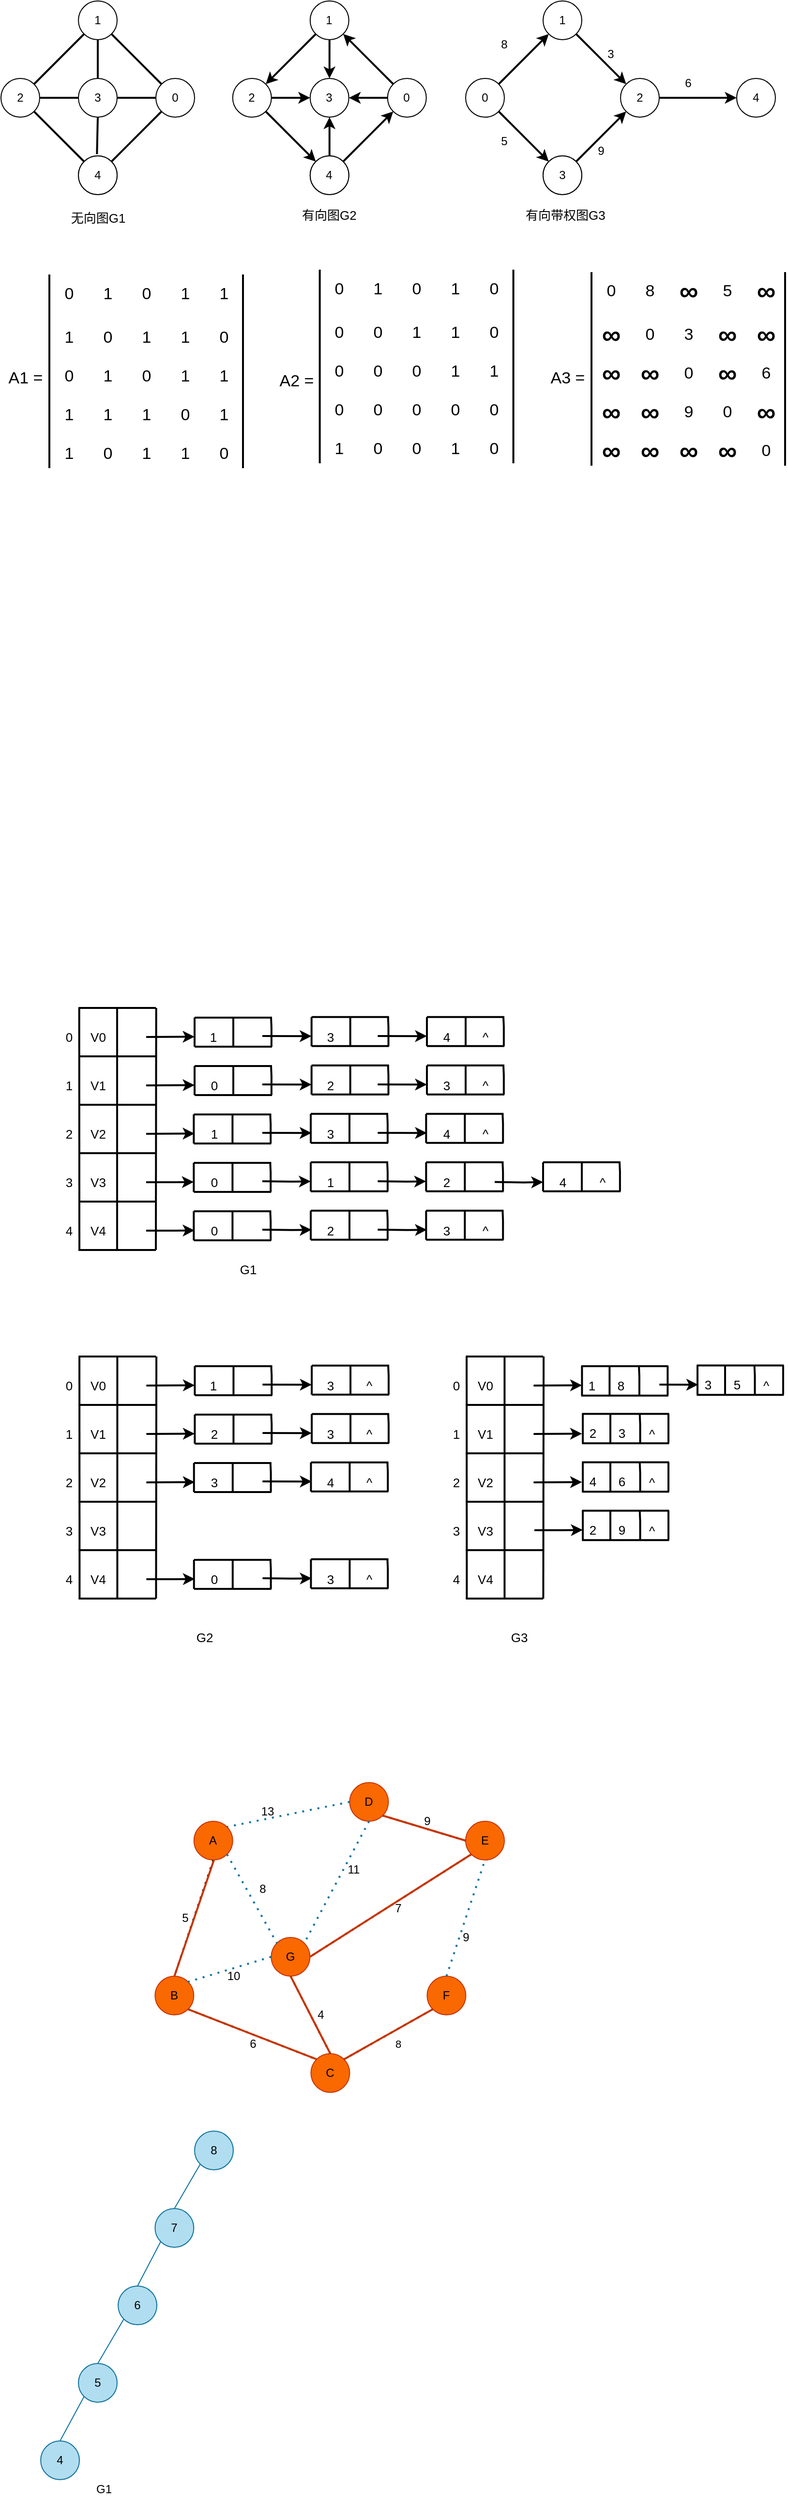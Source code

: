 <mxfile version="15.9.4" type="github">
  <diagram id="WjtdyD3cR-xEmJexhKSp" name="Page-1">
    <mxGraphModel dx="1185" dy="627" grid="1" gridSize="10" guides="1" tooltips="1" connect="1" arrows="1" fold="1" page="1" pageScale="1" pageWidth="827" pageHeight="1169" math="0" shadow="0">
      <root>
        <mxCell id="0" />
        <mxCell id="1" parent="0" />
        <mxCell id="bj8c9BeODQu9PvC3Ojlk-1" value="1" style="ellipse;whiteSpace=wrap;html=1;aspect=fixed;" parent="1" vertex="1">
          <mxGeometry x="80" y="160" width="40" height="40" as="geometry" />
        </mxCell>
        <mxCell id="bj8c9BeODQu9PvC3Ojlk-2" value="" style="ellipse;whiteSpace=wrap;html=1;aspect=fixed;" parent="1" vertex="1">
          <mxGeometry x="80" y="320" width="40" height="40" as="geometry" />
        </mxCell>
        <mxCell id="bj8c9BeODQu9PvC3Ojlk-3" value="0" style="ellipse;whiteSpace=wrap;html=1;aspect=fixed;" parent="1" vertex="1">
          <mxGeometry x="160" y="240" width="40" height="40" as="geometry" />
        </mxCell>
        <mxCell id="bj8c9BeODQu9PvC3Ojlk-4" value="2" style="ellipse;whiteSpace=wrap;html=1;aspect=fixed;" parent="1" vertex="1">
          <mxGeometry y="240" width="40" height="40" as="geometry" />
        </mxCell>
        <mxCell id="bj8c9BeODQu9PvC3Ojlk-5" value="3" style="ellipse;whiteSpace=wrap;html=1;aspect=fixed;" parent="1" vertex="1">
          <mxGeometry x="80" y="240" width="40" height="40" as="geometry" />
        </mxCell>
        <mxCell id="bj8c9BeODQu9PvC3Ojlk-6" value="" style="endArrow=none;html=1;rounded=0;strokeWidth=2;entryX=0;entryY=1;entryDx=0;entryDy=0;exitX=1;exitY=0;exitDx=0;exitDy=0;" parent="1" source="bj8c9BeODQu9PvC3Ojlk-4" target="bj8c9BeODQu9PvC3Ojlk-1" edge="1">
          <mxGeometry width="50" height="50" relative="1" as="geometry">
            <mxPoint x="60" y="240" as="sourcePoint" />
            <mxPoint x="80" y="190" as="targetPoint" />
          </mxGeometry>
        </mxCell>
        <mxCell id="bj8c9BeODQu9PvC3Ojlk-8" value="" style="endArrow=none;html=1;rounded=0;strokeWidth=2;exitX=1;exitY=0;exitDx=0;exitDy=0;entryX=0;entryY=1;entryDx=0;entryDy=0;" parent="1" source="bj8c9BeODQu9PvC3Ojlk-2" target="bj8c9BeODQu9PvC3Ojlk-3" edge="1">
          <mxGeometry width="50" height="50" relative="1" as="geometry">
            <mxPoint x="120.002" y="319.998" as="sourcePoint" />
            <mxPoint x="240" y="300" as="targetPoint" />
          </mxGeometry>
        </mxCell>
        <mxCell id="bj8c9BeODQu9PvC3Ojlk-9" value="" style="endArrow=none;html=1;rounded=0;strokeWidth=2;entryX=1;entryY=1;entryDx=0;entryDy=0;fontStyle=1;exitX=0;exitY=0;exitDx=0;exitDy=0;" parent="1" source="bj8c9BeODQu9PvC3Ojlk-3" target="bj8c9BeODQu9PvC3Ojlk-1" edge="1">
          <mxGeometry width="50" height="50" relative="1" as="geometry">
            <mxPoint x="54" y="266" as="sourcePoint" />
            <mxPoint x="105.858" y="214.142" as="targetPoint" />
          </mxGeometry>
        </mxCell>
        <mxCell id="bj8c9BeODQu9PvC3Ojlk-11" value="" style="endArrow=none;html=1;rounded=0;strokeWidth=2;entryX=0;entryY=0;entryDx=0;entryDy=0;exitX=1;exitY=1;exitDx=0;exitDy=0;" parent="1" source="bj8c9BeODQu9PvC3Ojlk-4" target="bj8c9BeODQu9PvC3Ojlk-2" edge="1">
          <mxGeometry width="50" height="50" relative="1" as="geometry">
            <mxPoint x="64.142" y="275.858" as="sourcePoint" />
            <mxPoint x="115.858" y="224.142" as="targetPoint" />
          </mxGeometry>
        </mxCell>
        <mxCell id="bj8c9BeODQu9PvC3Ojlk-12" value="" style="endArrow=none;html=1;rounded=0;strokeWidth=2;entryX=0.5;entryY=1;entryDx=0;entryDy=0;exitX=0.5;exitY=0;exitDx=0;exitDy=0;" parent="1" source="bj8c9BeODQu9PvC3Ojlk-5" target="bj8c9BeODQu9PvC3Ojlk-1" edge="1">
          <mxGeometry width="50" height="50" relative="1" as="geometry">
            <mxPoint x="74.142" y="285.858" as="sourcePoint" />
            <mxPoint x="125.858" y="234.142" as="targetPoint" />
          </mxGeometry>
        </mxCell>
        <mxCell id="bj8c9BeODQu9PvC3Ojlk-13" value="" style="endArrow=none;html=1;rounded=0;strokeWidth=2;entryX=0;entryY=0.5;entryDx=0;entryDy=0;exitX=1;exitY=0.5;exitDx=0;exitDy=0;" parent="1" source="bj8c9BeODQu9PvC3Ojlk-5" target="bj8c9BeODQu9PvC3Ojlk-3" edge="1">
          <mxGeometry width="50" height="50" relative="1" as="geometry">
            <mxPoint x="84.142" y="295.858" as="sourcePoint" />
            <mxPoint x="135.858" y="244.142" as="targetPoint" />
          </mxGeometry>
        </mxCell>
        <mxCell id="bj8c9BeODQu9PvC3Ojlk-14" value="" style="endArrow=none;html=1;rounded=0;strokeWidth=2;entryX=0;entryY=0.5;entryDx=0;entryDy=0;exitX=1;exitY=0.5;exitDx=0;exitDy=0;" parent="1" source="bj8c9BeODQu9PvC3Ojlk-4" target="bj8c9BeODQu9PvC3Ojlk-5" edge="1">
          <mxGeometry width="50" height="50" relative="1" as="geometry">
            <mxPoint x="94.142" y="305.858" as="sourcePoint" />
            <mxPoint x="145.858" y="254.142" as="targetPoint" />
          </mxGeometry>
        </mxCell>
        <mxCell id="bj8c9BeODQu9PvC3Ojlk-16" value="4" style="ellipse;whiteSpace=wrap;html=1;aspect=fixed;" parent="1" vertex="1">
          <mxGeometry x="80" y="320" width="40" height="40" as="geometry" />
        </mxCell>
        <mxCell id="bj8c9BeODQu9PvC3Ojlk-17" value="" style="endArrow=none;html=1;rounded=0;strokeWidth=2;entryX=0.479;entryY=-0.044;entryDx=0;entryDy=0;exitX=0.5;exitY=1;exitDx=0;exitDy=0;entryPerimeter=0;" parent="1" source="bj8c9BeODQu9PvC3Ojlk-5" target="bj8c9BeODQu9PvC3Ojlk-16" edge="1">
          <mxGeometry width="50" height="50" relative="1" as="geometry">
            <mxPoint x="50" y="270" as="sourcePoint" />
            <mxPoint x="90" y="270" as="targetPoint" />
          </mxGeometry>
        </mxCell>
        <mxCell id="bj8c9BeODQu9PvC3Ojlk-33" value="" style="edgeStyle=orthogonalEdgeStyle;rounded=0;orthogonalLoop=1;jettySize=auto;html=1;strokeWidth=2;" parent="1" source="bj8c9BeODQu9PvC3Ojlk-18" target="bj8c9BeODQu9PvC3Ojlk-22" edge="1">
          <mxGeometry relative="1" as="geometry" />
        </mxCell>
        <mxCell id="bj8c9BeODQu9PvC3Ojlk-18" value="1" style="ellipse;whiteSpace=wrap;html=1;aspect=fixed;" parent="1" vertex="1">
          <mxGeometry x="319.37" y="160" width="40" height="40" as="geometry" />
        </mxCell>
        <mxCell id="bj8c9BeODQu9PvC3Ojlk-19" value="" style="ellipse;whiteSpace=wrap;html=1;aspect=fixed;" parent="1" vertex="1">
          <mxGeometry x="319.37" y="320" width="40" height="40" as="geometry" />
        </mxCell>
        <mxCell id="bj8c9BeODQu9PvC3Ojlk-36" value="" style="edgeStyle=orthogonalEdgeStyle;rounded=0;orthogonalLoop=1;jettySize=auto;html=1;strokeWidth=2;" parent="1" source="bj8c9BeODQu9PvC3Ojlk-20" target="bj8c9BeODQu9PvC3Ojlk-22" edge="1">
          <mxGeometry relative="1" as="geometry" />
        </mxCell>
        <mxCell id="bj8c9BeODQu9PvC3Ojlk-20" value="0" style="ellipse;whiteSpace=wrap;html=1;aspect=fixed;" parent="1" vertex="1">
          <mxGeometry x="399.37" y="240" width="40" height="40" as="geometry" />
        </mxCell>
        <mxCell id="bj8c9BeODQu9PvC3Ojlk-37" value="" style="edgeStyle=orthogonalEdgeStyle;rounded=0;orthogonalLoop=1;jettySize=auto;html=1;strokeWidth=2;" parent="1" source="bj8c9BeODQu9PvC3Ojlk-21" target="bj8c9BeODQu9PvC3Ojlk-22" edge="1">
          <mxGeometry relative="1" as="geometry" />
        </mxCell>
        <mxCell id="bj8c9BeODQu9PvC3Ojlk-21" value="2" style="ellipse;whiteSpace=wrap;html=1;aspect=fixed;" parent="1" vertex="1">
          <mxGeometry x="239.37" y="240" width="40" height="40" as="geometry" />
        </mxCell>
        <mxCell id="bj8c9BeODQu9PvC3Ojlk-22" value="3" style="ellipse;whiteSpace=wrap;html=1;aspect=fixed;" parent="1" vertex="1">
          <mxGeometry x="319.37" y="240" width="40" height="40" as="geometry" />
        </mxCell>
        <mxCell id="bj8c9BeODQu9PvC3Ojlk-35" value="" style="edgeStyle=orthogonalEdgeStyle;rounded=0;orthogonalLoop=1;jettySize=auto;html=1;strokeWidth=2;" parent="1" source="bj8c9BeODQu9PvC3Ojlk-30" target="bj8c9BeODQu9PvC3Ojlk-22" edge="1">
          <mxGeometry relative="1" as="geometry" />
        </mxCell>
        <mxCell id="bj8c9BeODQu9PvC3Ojlk-30" value="4" style="ellipse;whiteSpace=wrap;html=1;aspect=fixed;" parent="1" vertex="1">
          <mxGeometry x="319.37" y="320" width="40" height="40" as="geometry" />
        </mxCell>
        <mxCell id="bj8c9BeODQu9PvC3Ojlk-32" value="" style="endArrow=classic;html=1;rounded=0;strokeWidth=2;entryX=1;entryY=0;entryDx=0;entryDy=0;exitX=0;exitY=1;exitDx=0;exitDy=0;" parent="1" source="bj8c9BeODQu9PvC3Ojlk-18" target="bj8c9BeODQu9PvC3Ojlk-21" edge="1">
          <mxGeometry width="50" height="50" relative="1" as="geometry">
            <mxPoint x="139.37" y="300" as="sourcePoint" />
            <mxPoint x="189.37" y="250" as="targetPoint" />
          </mxGeometry>
        </mxCell>
        <mxCell id="bj8c9BeODQu9PvC3Ojlk-34" value="" style="endArrow=classic;html=1;rounded=0;strokeWidth=2;entryX=1;entryY=1;entryDx=0;entryDy=0;exitX=0;exitY=0;exitDx=0;exitDy=0;" parent="1" source="bj8c9BeODQu9PvC3Ojlk-20" target="bj8c9BeODQu9PvC3Ojlk-18" edge="1">
          <mxGeometry width="50" height="50" relative="1" as="geometry">
            <mxPoint x="459.37" y="160" as="sourcePoint" />
            <mxPoint x="283.512" y="255.858" as="targetPoint" />
          </mxGeometry>
        </mxCell>
        <mxCell id="bj8c9BeODQu9PvC3Ojlk-38" value="" style="endArrow=classic;html=1;rounded=0;strokeWidth=2;entryX=0;entryY=1;entryDx=0;entryDy=0;exitX=1;exitY=0;exitDx=0;exitDy=0;" parent="1" source="bj8c9BeODQu9PvC3Ojlk-30" target="bj8c9BeODQu9PvC3Ojlk-20" edge="1">
          <mxGeometry width="50" height="50" relative="1" as="geometry">
            <mxPoint x="335.228" y="204.142" as="sourcePoint" />
            <mxPoint x="283.512" y="255.858" as="targetPoint" />
          </mxGeometry>
        </mxCell>
        <mxCell id="bj8c9BeODQu9PvC3Ojlk-39" value="" style="endArrow=classic;html=1;rounded=0;strokeWidth=2;entryX=0;entryY=0;entryDx=0;entryDy=0;exitX=1;exitY=1;exitDx=0;exitDy=0;" parent="1" source="bj8c9BeODQu9PvC3Ojlk-21" target="bj8c9BeODQu9PvC3Ojlk-30" edge="1">
          <mxGeometry width="50" height="50" relative="1" as="geometry">
            <mxPoint x="345.228" y="214.142" as="sourcePoint" />
            <mxPoint x="293.512" y="265.858" as="targetPoint" />
          </mxGeometry>
        </mxCell>
        <mxCell id="CmCOT2hSot_O_IrYPv61-16" value="1" style="ellipse;whiteSpace=wrap;html=1;aspect=fixed;" parent="1" vertex="1">
          <mxGeometry x="560" y="160" width="40" height="40" as="geometry" />
        </mxCell>
        <mxCell id="CmCOT2hSot_O_IrYPv61-17" value="" style="ellipse;whiteSpace=wrap;html=1;aspect=fixed;" parent="1" vertex="1">
          <mxGeometry x="560" y="320" width="40" height="40" as="geometry" />
        </mxCell>
        <mxCell id="CmCOT2hSot_O_IrYPv61-30" value="" style="edgeStyle=orthogonalEdgeStyle;rounded=0;orthogonalLoop=1;jettySize=auto;html=1;strokeWidth=2;" parent="1" source="CmCOT2hSot_O_IrYPv61-19" target="CmCOT2hSot_O_IrYPv61-29" edge="1">
          <mxGeometry relative="1" as="geometry" />
        </mxCell>
        <mxCell id="CmCOT2hSot_O_IrYPv61-19" value="2" style="ellipse;whiteSpace=wrap;html=1;aspect=fixed;" parent="1" vertex="1">
          <mxGeometry x="640" y="240" width="40" height="40" as="geometry" />
        </mxCell>
        <mxCell id="CmCOT2hSot_O_IrYPv61-21" value="0" style="ellipse;whiteSpace=wrap;html=1;aspect=fixed;" parent="1" vertex="1">
          <mxGeometry x="480" y="240" width="40" height="40" as="geometry" />
        </mxCell>
        <mxCell id="CmCOT2hSot_O_IrYPv61-24" value="3" style="ellipse;whiteSpace=wrap;html=1;aspect=fixed;" parent="1" vertex="1">
          <mxGeometry x="560" y="320" width="40" height="40" as="geometry" />
        </mxCell>
        <mxCell id="CmCOT2hSot_O_IrYPv61-25" value="" style="endArrow=classic;html=1;rounded=0;strokeWidth=2;entryX=0;entryY=1;entryDx=0;entryDy=0;exitX=1;exitY=0;exitDx=0;exitDy=0;" parent="1" source="CmCOT2hSot_O_IrYPv61-21" target="CmCOT2hSot_O_IrYPv61-16" edge="1">
          <mxGeometry width="50" height="50" relative="1" as="geometry">
            <mxPoint x="500" y="170" as="sourcePoint" />
            <mxPoint x="430" y="250" as="targetPoint" />
          </mxGeometry>
        </mxCell>
        <mxCell id="CmCOT2hSot_O_IrYPv61-26" value="" style="endArrow=classic;html=1;rounded=0;strokeWidth=2;exitX=1;exitY=1;exitDx=0;exitDy=0;" parent="1" source="CmCOT2hSot_O_IrYPv61-16" target="CmCOT2hSot_O_IrYPv61-19" edge="1">
          <mxGeometry width="50" height="50" relative="1" as="geometry">
            <mxPoint x="575.858" y="204.142" as="sourcePoint" />
            <mxPoint x="524.142" y="255.858" as="targetPoint" />
          </mxGeometry>
        </mxCell>
        <mxCell id="CmCOT2hSot_O_IrYPv61-27" value="" style="endArrow=classic;html=1;rounded=0;strokeWidth=2;entryX=0;entryY=1;entryDx=0;entryDy=0;exitX=1;exitY=0;exitDx=0;exitDy=0;" parent="1" source="CmCOT2hSot_O_IrYPv61-24" target="CmCOT2hSot_O_IrYPv61-19" edge="1">
          <mxGeometry width="50" height="50" relative="1" as="geometry">
            <mxPoint x="575.858" y="204.142" as="sourcePoint" />
            <mxPoint x="524.142" y="255.858" as="targetPoint" />
          </mxGeometry>
        </mxCell>
        <mxCell id="CmCOT2hSot_O_IrYPv61-28" value="" style="endArrow=classic;html=1;rounded=0;strokeWidth=2;entryX=0;entryY=0;entryDx=0;entryDy=0;exitX=1;exitY=1;exitDx=0;exitDy=0;" parent="1" source="CmCOT2hSot_O_IrYPv61-21" target="CmCOT2hSot_O_IrYPv61-24" edge="1">
          <mxGeometry width="50" height="50" relative="1" as="geometry">
            <mxPoint x="585.858" y="214.142" as="sourcePoint" />
            <mxPoint x="534.142" y="265.858" as="targetPoint" />
          </mxGeometry>
        </mxCell>
        <mxCell id="CmCOT2hSot_O_IrYPv61-29" value="4" style="ellipse;whiteSpace=wrap;html=1;aspect=fixed;" parent="1" vertex="1">
          <mxGeometry x="760" y="240" width="40" height="40" as="geometry" />
        </mxCell>
        <mxCell id="CmCOT2hSot_O_IrYPv61-31" value="6" style="text;html=1;strokeColor=none;fillColor=none;align=center;verticalAlign=middle;whiteSpace=wrap;rounded=0;" parent="1" vertex="1">
          <mxGeometry x="680" y="230" width="60" height="30" as="geometry" />
        </mxCell>
        <mxCell id="CmCOT2hSot_O_IrYPv61-32" value="3" style="text;html=1;strokeColor=none;fillColor=none;align=center;verticalAlign=middle;whiteSpace=wrap;rounded=0;" parent="1" vertex="1">
          <mxGeometry x="600" y="200" width="60" height="30" as="geometry" />
        </mxCell>
        <mxCell id="CmCOT2hSot_O_IrYPv61-33" value="9" style="text;html=1;strokeColor=none;fillColor=none;align=center;verticalAlign=middle;whiteSpace=wrap;rounded=0;" parent="1" vertex="1">
          <mxGeometry x="590" y="300" width="60" height="30" as="geometry" />
        </mxCell>
        <mxCell id="CmCOT2hSot_O_IrYPv61-34" value="5" style="text;html=1;strokeColor=none;fillColor=none;align=center;verticalAlign=middle;whiteSpace=wrap;rounded=0;" parent="1" vertex="1">
          <mxGeometry x="490" y="290" width="60" height="30" as="geometry" />
        </mxCell>
        <mxCell id="CmCOT2hSot_O_IrYPv61-38" value="8" style="text;html=1;strokeColor=none;fillColor=none;align=center;verticalAlign=middle;whiteSpace=wrap;rounded=0;" parent="1" vertex="1">
          <mxGeometry x="490" y="190" width="60" height="30" as="geometry" />
        </mxCell>
        <mxCell id="CmCOT2hSot_O_IrYPv61-41" value="&lt;font style=&quot;font-size: 17px&quot;&gt;A1 =&lt;/font&gt;" style="text;html=1;align=center;verticalAlign=middle;resizable=0;points=[];autosize=1;strokeColor=none;fillColor=none;fontSize=16;" parent="1" vertex="1">
          <mxGeometry y="540" width="50" height="20" as="geometry" />
        </mxCell>
        <mxCell id="CmCOT2hSot_O_IrYPv61-42" value="" style="endArrow=none;html=1;rounded=0;fontSize=17;strokeWidth=2;" parent="1" edge="1">
          <mxGeometry width="50" height="50" relative="1" as="geometry">
            <mxPoint x="50" y="642.5" as="sourcePoint" />
            <mxPoint x="50" y="442.5" as="targetPoint" />
          </mxGeometry>
        </mxCell>
        <mxCell id="CmCOT2hSot_O_IrYPv61-43" value="0" style="text;html=1;align=center;verticalAlign=middle;resizable=0;points=[];autosize=1;strokeColor=none;fillColor=none;fontSize=17;" parent="1" vertex="1">
          <mxGeometry x="60.0" y="447.5" width="20" height="30" as="geometry" />
        </mxCell>
        <mxCell id="CmCOT2hSot_O_IrYPv61-44" value="1" style="text;html=1;align=center;verticalAlign=middle;resizable=0;points=[];autosize=1;strokeColor=none;fillColor=none;fontSize=17;" parent="1" vertex="1">
          <mxGeometry x="100.0" y="447.5" width="20" height="30" as="geometry" />
        </mxCell>
        <mxCell id="CmCOT2hSot_O_IrYPv61-45" value="0" style="text;html=1;align=center;verticalAlign=middle;resizable=0;points=[];autosize=1;strokeColor=none;fillColor=none;fontSize=17;" parent="1" vertex="1">
          <mxGeometry x="140" y="447.5" width="20" height="30" as="geometry" />
        </mxCell>
        <mxCell id="CmCOT2hSot_O_IrYPv61-46" value="1" style="text;html=1;align=center;verticalAlign=middle;resizable=0;points=[];autosize=1;strokeColor=none;fillColor=none;fontSize=17;" parent="1" vertex="1">
          <mxGeometry x="180" y="447.5" width="20" height="30" as="geometry" />
        </mxCell>
        <mxCell id="CmCOT2hSot_O_IrYPv61-47" value="1" style="text;html=1;align=center;verticalAlign=middle;resizable=0;points=[];autosize=1;strokeColor=none;fillColor=none;fontSize=17;" parent="1" vertex="1">
          <mxGeometry x="220" y="447.5" width="20" height="30" as="geometry" />
        </mxCell>
        <mxCell id="CmCOT2hSot_O_IrYPv61-50" value="1" style="text;html=1;align=center;verticalAlign=middle;resizable=0;points=[];autosize=1;strokeColor=none;fillColor=none;fontSize=17;" parent="1" vertex="1">
          <mxGeometry x="60.0" y="492.5" width="20" height="30" as="geometry" />
        </mxCell>
        <mxCell id="CmCOT2hSot_O_IrYPv61-51" value="0" style="text;html=1;align=center;verticalAlign=middle;resizable=0;points=[];autosize=1;strokeColor=none;fillColor=none;fontSize=17;" parent="1" vertex="1">
          <mxGeometry x="100.0" y="492.5" width="20" height="30" as="geometry" />
        </mxCell>
        <mxCell id="CmCOT2hSot_O_IrYPv61-52" value="1" style="text;html=1;align=center;verticalAlign=middle;resizable=0;points=[];autosize=1;strokeColor=none;fillColor=none;fontSize=17;" parent="1" vertex="1">
          <mxGeometry x="140" y="492.5" width="20" height="30" as="geometry" />
        </mxCell>
        <mxCell id="CmCOT2hSot_O_IrYPv61-53" value="1" style="text;html=1;align=center;verticalAlign=middle;resizable=0;points=[];autosize=1;strokeColor=none;fillColor=none;fontSize=17;" parent="1" vertex="1">
          <mxGeometry x="180" y="492.5" width="20" height="30" as="geometry" />
        </mxCell>
        <mxCell id="CmCOT2hSot_O_IrYPv61-54" value="0" style="text;html=1;align=center;verticalAlign=middle;resizable=0;points=[];autosize=1;strokeColor=none;fillColor=none;fontSize=17;" parent="1" vertex="1">
          <mxGeometry x="220" y="492.5" width="20" height="30" as="geometry" />
        </mxCell>
        <mxCell id="CmCOT2hSot_O_IrYPv61-55" value="0" style="text;html=1;align=center;verticalAlign=middle;resizable=0;points=[];autosize=1;strokeColor=none;fillColor=none;fontSize=17;" parent="1" vertex="1">
          <mxGeometry x="60.0" y="532.5" width="20" height="30" as="geometry" />
        </mxCell>
        <mxCell id="CmCOT2hSot_O_IrYPv61-56" value="1" style="text;html=1;align=center;verticalAlign=middle;resizable=0;points=[];autosize=1;strokeColor=none;fillColor=none;fontSize=17;" parent="1" vertex="1">
          <mxGeometry x="100.0" y="532.5" width="20" height="30" as="geometry" />
        </mxCell>
        <mxCell id="CmCOT2hSot_O_IrYPv61-57" value="0" style="text;html=1;align=center;verticalAlign=middle;resizable=0;points=[];autosize=1;strokeColor=none;fillColor=none;fontSize=17;" parent="1" vertex="1">
          <mxGeometry x="140" y="532.5" width="20" height="30" as="geometry" />
        </mxCell>
        <mxCell id="CmCOT2hSot_O_IrYPv61-58" value="1" style="text;html=1;align=center;verticalAlign=middle;resizable=0;points=[];autosize=1;strokeColor=none;fillColor=none;fontSize=17;" parent="1" vertex="1">
          <mxGeometry x="180" y="532.5" width="20" height="30" as="geometry" />
        </mxCell>
        <mxCell id="CmCOT2hSot_O_IrYPv61-59" value="1" style="text;html=1;align=center;verticalAlign=middle;resizable=0;points=[];autosize=1;strokeColor=none;fillColor=none;fontSize=17;" parent="1" vertex="1">
          <mxGeometry x="220" y="532.5" width="20" height="30" as="geometry" />
        </mxCell>
        <mxCell id="CmCOT2hSot_O_IrYPv61-60" value="1" style="text;html=1;align=center;verticalAlign=middle;resizable=0;points=[];autosize=1;strokeColor=none;fillColor=none;fontSize=17;" parent="1" vertex="1">
          <mxGeometry x="60.0" y="572.5" width="20" height="30" as="geometry" />
        </mxCell>
        <mxCell id="CmCOT2hSot_O_IrYPv61-61" value="1" style="text;html=1;align=center;verticalAlign=middle;resizable=0;points=[];autosize=1;strokeColor=none;fillColor=none;fontSize=17;" parent="1" vertex="1">
          <mxGeometry x="100.0" y="572.5" width="20" height="30" as="geometry" />
        </mxCell>
        <mxCell id="CmCOT2hSot_O_IrYPv61-62" value="1" style="text;html=1;align=center;verticalAlign=middle;resizable=0;points=[];autosize=1;strokeColor=none;fillColor=none;fontSize=17;" parent="1" vertex="1">
          <mxGeometry x="140" y="572.5" width="20" height="30" as="geometry" />
        </mxCell>
        <mxCell id="CmCOT2hSot_O_IrYPv61-63" value="0" style="text;html=1;align=center;verticalAlign=middle;resizable=0;points=[];autosize=1;strokeColor=none;fillColor=none;fontSize=17;" parent="1" vertex="1">
          <mxGeometry x="180" y="572.5" width="20" height="30" as="geometry" />
        </mxCell>
        <mxCell id="CmCOT2hSot_O_IrYPv61-64" value="1" style="text;html=1;align=center;verticalAlign=middle;resizable=0;points=[];autosize=1;strokeColor=none;fillColor=none;fontSize=17;" parent="1" vertex="1">
          <mxGeometry x="220" y="572.5" width="20" height="30" as="geometry" />
        </mxCell>
        <mxCell id="CmCOT2hSot_O_IrYPv61-65" value="1" style="text;html=1;align=center;verticalAlign=middle;resizable=0;points=[];autosize=1;strokeColor=none;fillColor=none;fontSize=17;" parent="1" vertex="1">
          <mxGeometry x="60.0" y="612.5" width="20" height="30" as="geometry" />
        </mxCell>
        <mxCell id="CmCOT2hSot_O_IrYPv61-66" value="0" style="text;html=1;align=center;verticalAlign=middle;resizable=0;points=[];autosize=1;strokeColor=none;fillColor=none;fontSize=17;" parent="1" vertex="1">
          <mxGeometry x="100.0" y="612.5" width="20" height="30" as="geometry" />
        </mxCell>
        <mxCell id="CmCOT2hSot_O_IrYPv61-67" value="1" style="text;html=1;align=center;verticalAlign=middle;resizable=0;points=[];autosize=1;strokeColor=none;fillColor=none;fontSize=17;" parent="1" vertex="1">
          <mxGeometry x="140" y="612.5" width="20" height="30" as="geometry" />
        </mxCell>
        <mxCell id="CmCOT2hSot_O_IrYPv61-68" value="1" style="text;html=1;align=center;verticalAlign=middle;resizable=0;points=[];autosize=1;strokeColor=none;fillColor=none;fontSize=17;" parent="1" vertex="1">
          <mxGeometry x="180" y="612.5" width="20" height="30" as="geometry" />
        </mxCell>
        <mxCell id="CmCOT2hSot_O_IrYPv61-69" value="0" style="text;html=1;align=center;verticalAlign=middle;resizable=0;points=[];autosize=1;strokeColor=none;fillColor=none;fontSize=17;" parent="1" vertex="1">
          <mxGeometry x="220" y="612.5" width="20" height="30" as="geometry" />
        </mxCell>
        <mxCell id="CmCOT2hSot_O_IrYPv61-70" value="" style="endArrow=none;html=1;rounded=0;fontSize=17;strokeWidth=2;" parent="1" edge="1">
          <mxGeometry width="50" height="50" relative="1" as="geometry">
            <mxPoint x="250" y="642.5" as="sourcePoint" />
            <mxPoint x="250" y="442.5" as="targetPoint" />
          </mxGeometry>
        </mxCell>
        <mxCell id="CmCOT2hSot_O_IrYPv61-71" value="&lt;font style=&quot;font-size: 17px&quot;&gt;A2 =&lt;/font&gt;" style="text;html=1;align=center;verticalAlign=middle;resizable=0;points=[];autosize=1;strokeColor=none;fillColor=none;fontSize=16;" parent="1" vertex="1">
          <mxGeometry x="280" y="542.5" width="50" height="20" as="geometry" />
        </mxCell>
        <mxCell id="CmCOT2hSot_O_IrYPv61-72" value="" style="endArrow=none;html=1;rounded=0;fontSize=17;strokeWidth=2;" parent="1" edge="1">
          <mxGeometry width="50" height="50" relative="1" as="geometry">
            <mxPoint x="329.31" y="637.5" as="sourcePoint" />
            <mxPoint x="329.31" y="437.5" as="targetPoint" />
          </mxGeometry>
        </mxCell>
        <mxCell id="CmCOT2hSot_O_IrYPv61-73" value="0" style="text;html=1;align=center;verticalAlign=middle;resizable=0;points=[];autosize=1;strokeColor=none;fillColor=none;fontSize=17;" parent="1" vertex="1">
          <mxGeometry x="339.31" y="442.5" width="20" height="30" as="geometry" />
        </mxCell>
        <mxCell id="CmCOT2hSot_O_IrYPv61-74" value="1" style="text;html=1;align=center;verticalAlign=middle;resizable=0;points=[];autosize=1;strokeColor=none;fillColor=none;fontSize=17;" parent="1" vertex="1">
          <mxGeometry x="379.31" y="442.5" width="20" height="30" as="geometry" />
        </mxCell>
        <mxCell id="CmCOT2hSot_O_IrYPv61-75" value="0" style="text;html=1;align=center;verticalAlign=middle;resizable=0;points=[];autosize=1;strokeColor=none;fillColor=none;fontSize=17;" parent="1" vertex="1">
          <mxGeometry x="419.31" y="442.5" width="20" height="30" as="geometry" />
        </mxCell>
        <mxCell id="CmCOT2hSot_O_IrYPv61-76" value="1" style="text;html=1;align=center;verticalAlign=middle;resizable=0;points=[];autosize=1;strokeColor=none;fillColor=none;fontSize=17;" parent="1" vertex="1">
          <mxGeometry x="459.31" y="442.5" width="20" height="30" as="geometry" />
        </mxCell>
        <mxCell id="CmCOT2hSot_O_IrYPv61-77" value="0" style="text;html=1;align=center;verticalAlign=middle;resizable=0;points=[];autosize=1;strokeColor=none;fillColor=none;fontSize=17;" parent="1" vertex="1">
          <mxGeometry x="499.31" y="442.5" width="20" height="30" as="geometry" />
        </mxCell>
        <mxCell id="CmCOT2hSot_O_IrYPv61-78" value="0" style="text;html=1;align=center;verticalAlign=middle;resizable=0;points=[];autosize=1;strokeColor=none;fillColor=none;fontSize=17;" parent="1" vertex="1">
          <mxGeometry x="339.31" y="487.5" width="20" height="30" as="geometry" />
        </mxCell>
        <mxCell id="CmCOT2hSot_O_IrYPv61-79" value="0" style="text;html=1;align=center;verticalAlign=middle;resizable=0;points=[];autosize=1;strokeColor=none;fillColor=none;fontSize=17;" parent="1" vertex="1">
          <mxGeometry x="379.31" y="487.5" width="20" height="30" as="geometry" />
        </mxCell>
        <mxCell id="CmCOT2hSot_O_IrYPv61-80" value="1" style="text;html=1;align=center;verticalAlign=middle;resizable=0;points=[];autosize=1;strokeColor=none;fillColor=none;fontSize=17;" parent="1" vertex="1">
          <mxGeometry x="419.31" y="487.5" width="20" height="30" as="geometry" />
        </mxCell>
        <mxCell id="CmCOT2hSot_O_IrYPv61-81" value="1" style="text;html=1;align=center;verticalAlign=middle;resizable=0;points=[];autosize=1;strokeColor=none;fillColor=none;fontSize=17;" parent="1" vertex="1">
          <mxGeometry x="459.31" y="487.5" width="20" height="30" as="geometry" />
        </mxCell>
        <mxCell id="CmCOT2hSot_O_IrYPv61-82" value="0" style="text;html=1;align=center;verticalAlign=middle;resizable=0;points=[];autosize=1;strokeColor=none;fillColor=none;fontSize=17;" parent="1" vertex="1">
          <mxGeometry x="499.31" y="487.5" width="20" height="30" as="geometry" />
        </mxCell>
        <mxCell id="CmCOT2hSot_O_IrYPv61-83" value="0" style="text;html=1;align=center;verticalAlign=middle;resizable=0;points=[];autosize=1;strokeColor=none;fillColor=none;fontSize=17;" parent="1" vertex="1">
          <mxGeometry x="339.31" y="527.5" width="20" height="30" as="geometry" />
        </mxCell>
        <mxCell id="CmCOT2hSot_O_IrYPv61-84" value="0" style="text;html=1;align=center;verticalAlign=middle;resizable=0;points=[];autosize=1;strokeColor=none;fillColor=none;fontSize=17;" parent="1" vertex="1">
          <mxGeometry x="379.31" y="527.5" width="20" height="30" as="geometry" />
        </mxCell>
        <mxCell id="CmCOT2hSot_O_IrYPv61-85" value="0" style="text;html=1;align=center;verticalAlign=middle;resizable=0;points=[];autosize=1;strokeColor=none;fillColor=none;fontSize=17;" parent="1" vertex="1">
          <mxGeometry x="419.31" y="527.5" width="20" height="30" as="geometry" />
        </mxCell>
        <mxCell id="CmCOT2hSot_O_IrYPv61-86" value="1" style="text;html=1;align=center;verticalAlign=middle;resizable=0;points=[];autosize=1;strokeColor=none;fillColor=none;fontSize=17;" parent="1" vertex="1">
          <mxGeometry x="459.31" y="527.5" width="20" height="30" as="geometry" />
        </mxCell>
        <mxCell id="CmCOT2hSot_O_IrYPv61-87" value="1" style="text;html=1;align=center;verticalAlign=middle;resizable=0;points=[];autosize=1;strokeColor=none;fillColor=none;fontSize=17;" parent="1" vertex="1">
          <mxGeometry x="499.31" y="527.5" width="20" height="30" as="geometry" />
        </mxCell>
        <mxCell id="CmCOT2hSot_O_IrYPv61-88" value="0" style="text;html=1;align=center;verticalAlign=middle;resizable=0;points=[];autosize=1;strokeColor=none;fillColor=none;fontSize=17;" parent="1" vertex="1">
          <mxGeometry x="339.31" y="567.5" width="20" height="30" as="geometry" />
        </mxCell>
        <mxCell id="CmCOT2hSot_O_IrYPv61-89" value="0" style="text;html=1;align=center;verticalAlign=middle;resizable=0;points=[];autosize=1;strokeColor=none;fillColor=none;fontSize=17;" parent="1" vertex="1">
          <mxGeometry x="379.31" y="567.5" width="20" height="30" as="geometry" />
        </mxCell>
        <mxCell id="CmCOT2hSot_O_IrYPv61-90" value="0" style="text;html=1;align=center;verticalAlign=middle;resizable=0;points=[];autosize=1;strokeColor=none;fillColor=none;fontSize=17;" parent="1" vertex="1">
          <mxGeometry x="419.31" y="567.5" width="20" height="30" as="geometry" />
        </mxCell>
        <mxCell id="CmCOT2hSot_O_IrYPv61-91" value="0" style="text;html=1;align=center;verticalAlign=middle;resizable=0;points=[];autosize=1;strokeColor=none;fillColor=none;fontSize=17;" parent="1" vertex="1">
          <mxGeometry x="459.31" y="567.5" width="20" height="30" as="geometry" />
        </mxCell>
        <mxCell id="CmCOT2hSot_O_IrYPv61-92" value="0" style="text;html=1;align=center;verticalAlign=middle;resizable=0;points=[];autosize=1;strokeColor=none;fillColor=none;fontSize=17;" parent="1" vertex="1">
          <mxGeometry x="499.31" y="567.5" width="20" height="30" as="geometry" />
        </mxCell>
        <mxCell id="CmCOT2hSot_O_IrYPv61-93" value="1" style="text;html=1;align=center;verticalAlign=middle;resizable=0;points=[];autosize=1;strokeColor=none;fillColor=none;fontSize=17;" parent="1" vertex="1">
          <mxGeometry x="339.31" y="607.5" width="20" height="30" as="geometry" />
        </mxCell>
        <mxCell id="CmCOT2hSot_O_IrYPv61-94" value="0" style="text;html=1;align=center;verticalAlign=middle;resizable=0;points=[];autosize=1;strokeColor=none;fillColor=none;fontSize=17;" parent="1" vertex="1">
          <mxGeometry x="379.31" y="607.5" width="20" height="30" as="geometry" />
        </mxCell>
        <mxCell id="CmCOT2hSot_O_IrYPv61-95" value="0" style="text;html=1;align=center;verticalAlign=middle;resizable=0;points=[];autosize=1;strokeColor=none;fillColor=none;fontSize=17;" parent="1" vertex="1">
          <mxGeometry x="419.31" y="607.5" width="20" height="30" as="geometry" />
        </mxCell>
        <mxCell id="CmCOT2hSot_O_IrYPv61-96" value="1" style="text;html=1;align=center;verticalAlign=middle;resizable=0;points=[];autosize=1;strokeColor=none;fillColor=none;fontSize=17;" parent="1" vertex="1">
          <mxGeometry x="459.31" y="607.5" width="20" height="30" as="geometry" />
        </mxCell>
        <mxCell id="CmCOT2hSot_O_IrYPv61-97" value="0" style="text;html=1;align=center;verticalAlign=middle;resizable=0;points=[];autosize=1;strokeColor=none;fillColor=none;fontSize=17;" parent="1" vertex="1">
          <mxGeometry x="499.31" y="607.5" width="20" height="30" as="geometry" />
        </mxCell>
        <mxCell id="CmCOT2hSot_O_IrYPv61-98" value="" style="endArrow=none;html=1;rounded=0;fontSize=17;strokeWidth=2;" parent="1" edge="1">
          <mxGeometry width="50" height="50" relative="1" as="geometry">
            <mxPoint x="529.31" y="637.5" as="sourcePoint" />
            <mxPoint x="529.31" y="437.5" as="targetPoint" />
          </mxGeometry>
        </mxCell>
        <mxCell id="CmCOT2hSot_O_IrYPv61-99" value="&lt;font style=&quot;font-size: 17px&quot;&gt;A3 =&lt;/font&gt;" style="text;html=1;align=center;verticalAlign=middle;resizable=0;points=[];autosize=1;strokeColor=none;fillColor=none;fontSize=16;" parent="1" vertex="1">
          <mxGeometry x="560.0" y="540" width="50" height="20" as="geometry" />
        </mxCell>
        <mxCell id="CmCOT2hSot_O_IrYPv61-100" value="" style="endArrow=none;html=1;rounded=0;fontSize=17;strokeWidth=2;" parent="1" edge="1">
          <mxGeometry width="50" height="50" relative="1" as="geometry">
            <mxPoint x="610.0" y="640.0" as="sourcePoint" />
            <mxPoint x="610.0" y="440" as="targetPoint" />
          </mxGeometry>
        </mxCell>
        <mxCell id="CmCOT2hSot_O_IrYPv61-101" value="0" style="text;html=1;align=center;verticalAlign=middle;resizable=0;points=[];autosize=1;strokeColor=none;fillColor=none;fontSize=17;" parent="1" vertex="1">
          <mxGeometry x="620.0" y="445" width="20" height="30" as="geometry" />
        </mxCell>
        <mxCell id="CmCOT2hSot_O_IrYPv61-102" value="8" style="text;html=1;align=center;verticalAlign=middle;resizable=0;points=[];autosize=1;strokeColor=none;fillColor=none;fontSize=17;" parent="1" vertex="1">
          <mxGeometry x="660.0" y="445" width="20" height="30" as="geometry" />
        </mxCell>
        <mxCell id="CmCOT2hSot_O_IrYPv61-104" value="5" style="text;html=1;align=center;verticalAlign=middle;resizable=0;points=[];autosize=1;strokeColor=none;fillColor=none;fontSize=17;" parent="1" vertex="1">
          <mxGeometry x="740.0" y="445" width="20" height="30" as="geometry" />
        </mxCell>
        <mxCell id="CmCOT2hSot_O_IrYPv61-105" value="&lt;h1 style=&quot;font-size: 27px&quot;&gt;&lt;font style=&quot;font-size: 27px&quot;&gt;∞&lt;/font&gt;&lt;/h1&gt;" style="text;html=1;align=center;verticalAlign=middle;resizable=0;points=[];autosize=1;strokeColor=none;fillColor=none;fontSize=17;" parent="1" vertex="1">
          <mxGeometry x="775.0" y="430" width="30" height="60" as="geometry" />
        </mxCell>
        <mxCell id="CmCOT2hSot_O_IrYPv61-106" value="&lt;h1 style=&quot;font-size: 27px&quot;&gt;&lt;font style=&quot;font-size: 27px&quot;&gt;∞&lt;/font&gt;&lt;/h1&gt;" style="text;html=1;align=center;verticalAlign=middle;resizable=0;points=[];autosize=1;strokeColor=none;fillColor=none;fontSize=17;" parent="1" vertex="1">
          <mxGeometry x="615.0" y="475" width="30" height="60" as="geometry" />
        </mxCell>
        <mxCell id="CmCOT2hSot_O_IrYPv61-107" value="0" style="text;html=1;align=center;verticalAlign=middle;resizable=0;points=[];autosize=1;strokeColor=none;fillColor=none;fontSize=17;" parent="1" vertex="1">
          <mxGeometry x="660.0" y="490" width="20" height="30" as="geometry" />
        </mxCell>
        <mxCell id="CmCOT2hSot_O_IrYPv61-108" value="3" style="text;html=1;align=center;verticalAlign=middle;resizable=0;points=[];autosize=1;strokeColor=none;fillColor=none;fontSize=17;" parent="1" vertex="1">
          <mxGeometry x="700.0" y="490" width="20" height="30" as="geometry" />
        </mxCell>
        <mxCell id="CmCOT2hSot_O_IrYPv61-109" value="&lt;h1 style=&quot;font-size: 27px&quot;&gt;&lt;font style=&quot;font-size: 27px&quot;&gt;∞&lt;/font&gt;&lt;/h1&gt;" style="text;html=1;align=center;verticalAlign=middle;resizable=0;points=[];autosize=1;strokeColor=none;fillColor=none;fontSize=17;" parent="1" vertex="1">
          <mxGeometry x="735.0" y="475" width="30" height="60" as="geometry" />
        </mxCell>
        <mxCell id="CmCOT2hSot_O_IrYPv61-110" value="&lt;h1 style=&quot;font-size: 27px&quot;&gt;&lt;font style=&quot;font-size: 27px&quot;&gt;∞&lt;/font&gt;&lt;/h1&gt;" style="text;html=1;align=center;verticalAlign=middle;resizable=0;points=[];autosize=1;strokeColor=none;fillColor=none;fontSize=17;" parent="1" vertex="1">
          <mxGeometry x="775.0" y="475" width="30" height="60" as="geometry" />
        </mxCell>
        <mxCell id="CmCOT2hSot_O_IrYPv61-111" value="&lt;h1 style=&quot;font-size: 27px&quot;&gt;&lt;font style=&quot;font-size: 27px&quot;&gt;∞&lt;/font&gt;&lt;/h1&gt;" style="text;html=1;align=center;verticalAlign=middle;resizable=0;points=[];autosize=1;strokeColor=none;fillColor=none;fontSize=17;" parent="1" vertex="1">
          <mxGeometry x="615.0" y="515" width="30" height="60" as="geometry" />
        </mxCell>
        <mxCell id="CmCOT2hSot_O_IrYPv61-112" value="&lt;h1 style=&quot;font-size: 27px&quot;&gt;&lt;font style=&quot;font-size: 27px&quot;&gt;∞&lt;/font&gt;&lt;/h1&gt;" style="text;html=1;align=center;verticalAlign=middle;resizable=0;points=[];autosize=1;strokeColor=none;fillColor=none;fontSize=17;" parent="1" vertex="1">
          <mxGeometry x="655.0" y="515" width="30" height="60" as="geometry" />
        </mxCell>
        <mxCell id="CmCOT2hSot_O_IrYPv61-113" value="0" style="text;html=1;align=center;verticalAlign=middle;resizable=0;points=[];autosize=1;strokeColor=none;fillColor=none;fontSize=17;" parent="1" vertex="1">
          <mxGeometry x="700.0" y="530" width="20" height="30" as="geometry" />
        </mxCell>
        <mxCell id="CmCOT2hSot_O_IrYPv61-114" value="&lt;h1 style=&quot;font-size: 27px&quot;&gt;&lt;font style=&quot;font-size: 27px&quot;&gt;∞&lt;/font&gt;&lt;/h1&gt;" style="text;html=1;align=center;verticalAlign=middle;resizable=0;points=[];autosize=1;strokeColor=none;fillColor=none;fontSize=17;" parent="1" vertex="1">
          <mxGeometry x="735.0" y="515" width="30" height="60" as="geometry" />
        </mxCell>
        <mxCell id="CmCOT2hSot_O_IrYPv61-115" value="6" style="text;html=1;align=center;verticalAlign=middle;resizable=0;points=[];autosize=1;strokeColor=none;fillColor=none;fontSize=17;" parent="1" vertex="1">
          <mxGeometry x="780.0" y="530" width="20" height="30" as="geometry" />
        </mxCell>
        <mxCell id="CmCOT2hSot_O_IrYPv61-116" value="&lt;h1 style=&quot;font-size: 27px&quot;&gt;&lt;font style=&quot;font-size: 27px&quot;&gt;∞&lt;/font&gt;&lt;/h1&gt;" style="text;html=1;align=center;verticalAlign=middle;resizable=0;points=[];autosize=1;strokeColor=none;fillColor=none;fontSize=17;" parent="1" vertex="1">
          <mxGeometry x="615.0" y="555" width="30" height="60" as="geometry" />
        </mxCell>
        <mxCell id="CmCOT2hSot_O_IrYPv61-117" value="&lt;h1 style=&quot;font-size: 27px&quot;&gt;&lt;font style=&quot;font-size: 27px&quot;&gt;∞&lt;/font&gt;&lt;/h1&gt;" style="text;html=1;align=center;verticalAlign=middle;resizable=0;points=[];autosize=1;strokeColor=none;fillColor=none;fontSize=17;" parent="1" vertex="1">
          <mxGeometry x="655.0" y="555" width="30" height="60" as="geometry" />
        </mxCell>
        <mxCell id="CmCOT2hSot_O_IrYPv61-118" value="9" style="text;html=1;align=center;verticalAlign=middle;resizable=0;points=[];autosize=1;strokeColor=none;fillColor=none;fontSize=17;" parent="1" vertex="1">
          <mxGeometry x="700.0" y="570" width="20" height="30" as="geometry" />
        </mxCell>
        <mxCell id="CmCOT2hSot_O_IrYPv61-119" value="0" style="text;html=1;align=center;verticalAlign=middle;resizable=0;points=[];autosize=1;strokeColor=none;fillColor=none;fontSize=17;" parent="1" vertex="1">
          <mxGeometry x="740.0" y="570" width="20" height="30" as="geometry" />
        </mxCell>
        <mxCell id="CmCOT2hSot_O_IrYPv61-120" value="&lt;h1 style=&quot;font-size: 27px&quot;&gt;&lt;font style=&quot;font-size: 27px&quot;&gt;∞&lt;/font&gt;&lt;/h1&gt;" style="text;html=1;align=center;verticalAlign=middle;resizable=0;points=[];autosize=1;strokeColor=none;fillColor=none;fontSize=17;" parent="1" vertex="1">
          <mxGeometry x="775.0" y="555" width="30" height="60" as="geometry" />
        </mxCell>
        <mxCell id="CmCOT2hSot_O_IrYPv61-121" value="&lt;h1 style=&quot;font-size: 27px&quot;&gt;&lt;font style=&quot;font-size: 27px&quot;&gt;∞&lt;/font&gt;&lt;/h1&gt;" style="text;html=1;align=center;verticalAlign=middle;resizable=0;points=[];autosize=1;strokeColor=none;fillColor=none;fontSize=17;" parent="1" vertex="1">
          <mxGeometry x="615.0" y="595" width="30" height="60" as="geometry" />
        </mxCell>
        <mxCell id="CmCOT2hSot_O_IrYPv61-122" value="&lt;h1 style=&quot;font-size: 27px&quot;&gt;&lt;font style=&quot;font-size: 27px&quot;&gt;∞&lt;/font&gt;&lt;/h1&gt;" style="text;html=1;align=center;verticalAlign=middle;resizable=0;points=[];autosize=1;strokeColor=none;fillColor=none;fontSize=17;" parent="1" vertex="1">
          <mxGeometry x="655.0" y="595" width="30" height="60" as="geometry" />
        </mxCell>
        <mxCell id="CmCOT2hSot_O_IrYPv61-123" value="&lt;h1 style=&quot;font-size: 27px&quot;&gt;&lt;font style=&quot;font-size: 27px&quot;&gt;∞&lt;/font&gt;&lt;/h1&gt;" style="text;html=1;align=center;verticalAlign=middle;resizable=0;points=[];autosize=1;strokeColor=none;fillColor=none;fontSize=17;" parent="1" vertex="1">
          <mxGeometry x="695.0" y="595" width="30" height="60" as="geometry" />
        </mxCell>
        <mxCell id="CmCOT2hSot_O_IrYPv61-124" value="&lt;h1 style=&quot;font-size: 27px&quot;&gt;&lt;font style=&quot;font-size: 27px&quot;&gt;∞&lt;/font&gt;&lt;/h1&gt;" style="text;html=1;align=center;verticalAlign=middle;resizable=0;points=[];autosize=1;strokeColor=none;fillColor=none;fontSize=17;" parent="1" vertex="1">
          <mxGeometry x="735.0" y="595" width="30" height="60" as="geometry" />
        </mxCell>
        <mxCell id="CmCOT2hSot_O_IrYPv61-125" value="0" style="text;html=1;align=center;verticalAlign=middle;resizable=0;points=[];autosize=1;strokeColor=none;fillColor=none;fontSize=17;" parent="1" vertex="1">
          <mxGeometry x="780.0" y="610" width="20" height="30" as="geometry" />
        </mxCell>
        <mxCell id="CmCOT2hSot_O_IrYPv61-126" value="" style="endArrow=none;html=1;rounded=0;fontSize=17;strokeWidth=2;" parent="1" edge="1">
          <mxGeometry width="50" height="50" relative="1" as="geometry">
            <mxPoint x="810.0" y="640.0" as="sourcePoint" />
            <mxPoint x="810.0" y="440" as="targetPoint" />
          </mxGeometry>
        </mxCell>
        <mxCell id="CmCOT2hSot_O_IrYPv61-129" value="&lt;h1 style=&quot;font-size: 27px&quot;&gt;&lt;font style=&quot;font-size: 27px&quot;&gt;∞&lt;/font&gt;&lt;/h1&gt;" style="text;html=1;align=center;verticalAlign=middle;resizable=0;points=[];autosize=1;strokeColor=none;fillColor=none;fontSize=17;" parent="1" vertex="1">
          <mxGeometry x="695.0" y="430" width="30" height="60" as="geometry" />
        </mxCell>
        <mxCell id="CmCOT2hSot_O_IrYPv61-130" value="&lt;font style=&quot;font-size: 13px&quot;&gt;无向图G1&lt;/font&gt;" style="text;html=1;align=center;verticalAlign=middle;resizable=0;points=[];autosize=1;strokeColor=none;fillColor=none;fontSize=27;" parent="1" vertex="1">
          <mxGeometry x="65" y="360" width="70" height="40" as="geometry" />
        </mxCell>
        <mxCell id="CmCOT2hSot_O_IrYPv61-131" value="&lt;font style=&quot;font-size: 13px&quot;&gt;有向图G2&lt;/font&gt;" style="text;whiteSpace=wrap;html=1;fontSize=15;" parent="1" vertex="1">
          <mxGeometry x="308.68" y="365" width="90" height="30" as="geometry" />
        </mxCell>
        <mxCell id="CmCOT2hSot_O_IrYPv61-132" value="&lt;font style=&quot;font-size: 13px&quot;&gt;有向带权图G3&lt;/font&gt;" style="text;whiteSpace=wrap;html=1;fontSize=15;" parent="1" vertex="1">
          <mxGeometry x="540" y="365" width="110" height="30" as="geometry" />
        </mxCell>
        <mxCell id="CmCOT2hSot_O_IrYPv61-186" value="" style="endArrow=none;html=1;rounded=0;fontSize=13;strokeWidth=2;" parent="1" edge="1">
          <mxGeometry width="50" height="50" relative="1" as="geometry">
            <mxPoint x="80.83" y="1200" as="sourcePoint" />
            <mxPoint x="81" y="1450" as="targetPoint" />
          </mxGeometry>
        </mxCell>
        <mxCell id="CmCOT2hSot_O_IrYPv61-187" value="" style="endArrow=none;html=1;rounded=0;fontSize=13;strokeWidth=2;" parent="1" edge="1">
          <mxGeometry width="50" height="50" relative="1" as="geometry">
            <mxPoint x="120.0" y="1200" as="sourcePoint" />
            <mxPoint x="120" y="1450" as="targetPoint" />
          </mxGeometry>
        </mxCell>
        <mxCell id="CmCOT2hSot_O_IrYPv61-188" value="" style="endArrow=none;html=1;rounded=0;fontSize=13;strokeWidth=2;" parent="1" edge="1">
          <mxGeometry width="50" height="50" relative="1" as="geometry">
            <mxPoint x="160.35" y="1200" as="sourcePoint" />
            <mxPoint x="160" y="1450" as="targetPoint" />
          </mxGeometry>
        </mxCell>
        <mxCell id="CmCOT2hSot_O_IrYPv61-189" value="" style="endArrow=none;html=1;rounded=0;fontSize=13;strokeWidth=2;" parent="1" edge="1">
          <mxGeometry width="50" height="50" relative="1" as="geometry">
            <mxPoint x="200" y="1210" as="sourcePoint" />
            <mxPoint x="280" y="1210" as="targetPoint" />
          </mxGeometry>
        </mxCell>
        <mxCell id="CmCOT2hSot_O_IrYPv61-190" value="" style="endArrow=none;html=1;rounded=0;fontSize=13;strokeWidth=2;" parent="1" edge="1">
          <mxGeometry width="50" height="50" relative="1" as="geometry">
            <mxPoint x="80" y="1450" as="sourcePoint" />
            <mxPoint x="160" y="1450" as="targetPoint" />
          </mxGeometry>
        </mxCell>
        <mxCell id="CmCOT2hSot_O_IrYPv61-191" value="" style="endArrow=none;html=1;rounded=0;fontSize=13;strokeWidth=2;" parent="1" edge="1">
          <mxGeometry width="50" height="50" relative="1" as="geometry">
            <mxPoint x="200" y="1240" as="sourcePoint" />
            <mxPoint x="280" y="1240" as="targetPoint" />
          </mxGeometry>
        </mxCell>
        <mxCell id="CmCOT2hSot_O_IrYPv61-192" value="" style="endArrow=none;html=1;rounded=0;fontSize=13;strokeWidth=2;" parent="1" edge="1">
          <mxGeometry width="50" height="50" relative="1" as="geometry">
            <mxPoint x="80" y="1300" as="sourcePoint" />
            <mxPoint x="160.0" y="1300" as="targetPoint" />
          </mxGeometry>
        </mxCell>
        <mxCell id="CmCOT2hSot_O_IrYPv61-193" value="" style="endArrow=none;html=1;rounded=0;fontSize=13;strokeWidth=2;" parent="1" edge="1">
          <mxGeometry width="50" height="50" relative="1" as="geometry">
            <mxPoint x="80" y="1350" as="sourcePoint" />
            <mxPoint x="160" y="1350" as="targetPoint" />
          </mxGeometry>
        </mxCell>
        <mxCell id="CmCOT2hSot_O_IrYPv61-194" value="" style="endArrow=none;html=1;rounded=0;fontSize=13;strokeWidth=2;" parent="1" edge="1">
          <mxGeometry width="50" height="50" relative="1" as="geometry">
            <mxPoint x="80" y="1400" as="sourcePoint" />
            <mxPoint x="160.0" y="1400" as="targetPoint" />
          </mxGeometry>
        </mxCell>
        <mxCell id="CmCOT2hSot_O_IrYPv61-214" value="" style="endArrow=none;html=1;rounded=0;fontSize=13;strokeWidth=2;" parent="1" edge="1">
          <mxGeometry width="50" height="50" relative="1" as="geometry">
            <mxPoint x="240" y="1240" as="sourcePoint" />
            <mxPoint x="240" y="1210" as="targetPoint" />
          </mxGeometry>
        </mxCell>
        <mxCell id="CmCOT2hSot_O_IrYPv61-215" value="" style="endArrow=none;html=1;rounded=0;fontSize=13;strokeWidth=2;" parent="1" edge="1">
          <mxGeometry width="50" height="50" relative="1" as="geometry">
            <mxPoint x="279.43" y="1240" as="sourcePoint" />
            <mxPoint x="279" y="1210" as="targetPoint" />
            <Array as="points">
              <mxPoint x="279.43" y="1220" />
            </Array>
          </mxGeometry>
        </mxCell>
        <mxCell id="CmCOT2hSot_O_IrYPv61-216" value="" style="endArrow=none;html=1;rounded=0;fontSize=13;strokeWidth=2;" parent="1" edge="1">
          <mxGeometry width="50" height="50" relative="1" as="geometry">
            <mxPoint x="200.0" y="1240" as="sourcePoint" />
            <mxPoint x="200" y="1210" as="targetPoint" />
            <Array as="points">
              <mxPoint x="200" y="1220" />
            </Array>
          </mxGeometry>
        </mxCell>
        <mxCell id="CmCOT2hSot_O_IrYPv61-222" value="" style="endArrow=none;html=1;rounded=0;fontSize=13;strokeWidth=2;" parent="1" edge="1">
          <mxGeometry width="50" height="50" relative="1" as="geometry">
            <mxPoint x="80.0" y="1250" as="sourcePoint" />
            <mxPoint x="160.0" y="1250" as="targetPoint" />
          </mxGeometry>
        </mxCell>
        <mxCell id="CmCOT2hSot_O_IrYPv61-223" value="" style="endArrow=none;html=1;rounded=0;fontSize=13;strokeWidth=2;" parent="1" edge="1">
          <mxGeometry width="50" height="50" relative="1" as="geometry">
            <mxPoint x="80" y="1200" as="sourcePoint" />
            <mxPoint x="160.0" y="1200" as="targetPoint" />
          </mxGeometry>
        </mxCell>
        <mxCell id="CmCOT2hSot_O_IrYPv61-224" value="" style="endArrow=none;html=1;rounded=0;fontSize=13;strokeWidth=2;" parent="1" edge="1">
          <mxGeometry width="50" height="50" relative="1" as="geometry">
            <mxPoint x="200" y="1260" as="sourcePoint" />
            <mxPoint x="280" y="1260" as="targetPoint" />
          </mxGeometry>
        </mxCell>
        <mxCell id="CmCOT2hSot_O_IrYPv61-225" value="" style="endArrow=none;html=1;rounded=0;fontSize=13;strokeWidth=2;" parent="1" edge="1">
          <mxGeometry width="50" height="50" relative="1" as="geometry">
            <mxPoint x="200" y="1290" as="sourcePoint" />
            <mxPoint x="280" y="1290" as="targetPoint" />
          </mxGeometry>
        </mxCell>
        <mxCell id="CmCOT2hSot_O_IrYPv61-226" value="" style="endArrow=none;html=1;rounded=0;fontSize=13;strokeWidth=2;" parent="1" edge="1">
          <mxGeometry width="50" height="50" relative="1" as="geometry">
            <mxPoint x="240" y="1290" as="sourcePoint" />
            <mxPoint x="240" y="1260" as="targetPoint" />
          </mxGeometry>
        </mxCell>
        <mxCell id="CmCOT2hSot_O_IrYPv61-227" value="" style="endArrow=none;html=1;rounded=0;fontSize=13;strokeWidth=2;" parent="1" edge="1">
          <mxGeometry width="50" height="50" relative="1" as="geometry">
            <mxPoint x="279.43" y="1290" as="sourcePoint" />
            <mxPoint x="279" y="1260" as="targetPoint" />
            <Array as="points">
              <mxPoint x="279.43" y="1270" />
            </Array>
          </mxGeometry>
        </mxCell>
        <mxCell id="CmCOT2hSot_O_IrYPv61-228" value="" style="endArrow=none;html=1;rounded=0;fontSize=13;strokeWidth=2;" parent="1" edge="1">
          <mxGeometry width="50" height="50" relative="1" as="geometry">
            <mxPoint x="200" y="1290" as="sourcePoint" />
            <mxPoint x="200" y="1260" as="targetPoint" />
            <Array as="points">
              <mxPoint x="200" y="1270" />
            </Array>
          </mxGeometry>
        </mxCell>
        <mxCell id="CmCOT2hSot_O_IrYPv61-229" value="" style="endArrow=none;html=1;rounded=0;fontSize=13;strokeWidth=2;" parent="1" edge="1">
          <mxGeometry width="50" height="50" relative="1" as="geometry">
            <mxPoint x="199.17" y="1310" as="sourcePoint" />
            <mxPoint x="279.17" y="1310" as="targetPoint" />
          </mxGeometry>
        </mxCell>
        <mxCell id="CmCOT2hSot_O_IrYPv61-230" value="" style="endArrow=none;html=1;rounded=0;fontSize=13;strokeWidth=2;" parent="1" edge="1">
          <mxGeometry width="50" height="50" relative="1" as="geometry">
            <mxPoint x="199.17" y="1340" as="sourcePoint" />
            <mxPoint x="279.17" y="1340" as="targetPoint" />
          </mxGeometry>
        </mxCell>
        <mxCell id="CmCOT2hSot_O_IrYPv61-231" value="" style="endArrow=none;html=1;rounded=0;fontSize=13;strokeWidth=2;" parent="1" edge="1">
          <mxGeometry width="50" height="50" relative="1" as="geometry">
            <mxPoint x="239.17" y="1340" as="sourcePoint" />
            <mxPoint x="239.17" y="1310" as="targetPoint" />
          </mxGeometry>
        </mxCell>
        <mxCell id="CmCOT2hSot_O_IrYPv61-232" value="" style="endArrow=none;html=1;rounded=0;fontSize=13;strokeWidth=2;" parent="1" edge="1">
          <mxGeometry width="50" height="50" relative="1" as="geometry">
            <mxPoint x="278.6" y="1340" as="sourcePoint" />
            <mxPoint x="278.17" y="1310" as="targetPoint" />
            <Array as="points">
              <mxPoint x="278.6" y="1320" />
            </Array>
          </mxGeometry>
        </mxCell>
        <mxCell id="CmCOT2hSot_O_IrYPv61-233" value="" style="endArrow=none;html=1;rounded=0;fontSize=13;strokeWidth=2;" parent="1" edge="1">
          <mxGeometry width="50" height="50" relative="1" as="geometry">
            <mxPoint x="199.17" y="1340" as="sourcePoint" />
            <mxPoint x="199.17" y="1310" as="targetPoint" />
            <Array as="points">
              <mxPoint x="199.17" y="1320" />
            </Array>
          </mxGeometry>
        </mxCell>
        <mxCell id="CmCOT2hSot_O_IrYPv61-234" value="" style="endArrow=none;html=1;rounded=0;fontSize=13;strokeWidth=2;" parent="1" edge="1">
          <mxGeometry width="50" height="50" relative="1" as="geometry">
            <mxPoint x="199.17" y="1360" as="sourcePoint" />
            <mxPoint x="279.17" y="1360" as="targetPoint" />
          </mxGeometry>
        </mxCell>
        <mxCell id="CmCOT2hSot_O_IrYPv61-235" value="" style="endArrow=none;html=1;rounded=0;fontSize=13;strokeWidth=2;" parent="1" edge="1">
          <mxGeometry width="50" height="50" relative="1" as="geometry">
            <mxPoint x="199.17" y="1390" as="sourcePoint" />
            <mxPoint x="279.17" y="1390" as="targetPoint" />
          </mxGeometry>
        </mxCell>
        <mxCell id="CmCOT2hSot_O_IrYPv61-236" value="" style="endArrow=none;html=1;rounded=0;fontSize=13;strokeWidth=2;" parent="1" edge="1">
          <mxGeometry width="50" height="50" relative="1" as="geometry">
            <mxPoint x="239.17" y="1390" as="sourcePoint" />
            <mxPoint x="239.17" y="1360" as="targetPoint" />
          </mxGeometry>
        </mxCell>
        <mxCell id="CmCOT2hSot_O_IrYPv61-237" value="" style="endArrow=none;html=1;rounded=0;fontSize=13;strokeWidth=2;" parent="1" edge="1">
          <mxGeometry width="50" height="50" relative="1" as="geometry">
            <mxPoint x="278.6" y="1390" as="sourcePoint" />
            <mxPoint x="278.17" y="1360" as="targetPoint" />
            <Array as="points">
              <mxPoint x="278.6" y="1370" />
            </Array>
          </mxGeometry>
        </mxCell>
        <mxCell id="CmCOT2hSot_O_IrYPv61-238" value="" style="endArrow=none;html=1;rounded=0;fontSize=13;strokeWidth=2;" parent="1" edge="1">
          <mxGeometry width="50" height="50" relative="1" as="geometry">
            <mxPoint x="199.17" y="1390" as="sourcePoint" />
            <mxPoint x="199.17" y="1360" as="targetPoint" />
            <Array as="points">
              <mxPoint x="199.17" y="1370" />
            </Array>
          </mxGeometry>
        </mxCell>
        <mxCell id="CmCOT2hSot_O_IrYPv61-239" value="" style="endArrow=none;html=1;rounded=0;fontSize=13;strokeWidth=2;" parent="1" edge="1">
          <mxGeometry width="50" height="50" relative="1" as="geometry">
            <mxPoint x="199.17" y="1410" as="sourcePoint" />
            <mxPoint x="279.17" y="1410" as="targetPoint" />
          </mxGeometry>
        </mxCell>
        <mxCell id="CmCOT2hSot_O_IrYPv61-240" value="" style="endArrow=none;html=1;rounded=0;fontSize=13;strokeWidth=2;" parent="1" edge="1">
          <mxGeometry width="50" height="50" relative="1" as="geometry">
            <mxPoint x="199.17" y="1440" as="sourcePoint" />
            <mxPoint x="279.17" y="1440" as="targetPoint" />
          </mxGeometry>
        </mxCell>
        <mxCell id="CmCOT2hSot_O_IrYPv61-241" value="" style="endArrow=none;html=1;rounded=0;fontSize=13;strokeWidth=2;" parent="1" edge="1">
          <mxGeometry width="50" height="50" relative="1" as="geometry">
            <mxPoint x="239.17" y="1440" as="sourcePoint" />
            <mxPoint x="239.17" y="1410" as="targetPoint" />
          </mxGeometry>
        </mxCell>
        <mxCell id="CmCOT2hSot_O_IrYPv61-242" value="" style="endArrow=none;html=1;rounded=0;fontSize=13;strokeWidth=2;" parent="1" edge="1">
          <mxGeometry width="50" height="50" relative="1" as="geometry">
            <mxPoint x="278.6" y="1440" as="sourcePoint" />
            <mxPoint x="278.17" y="1410" as="targetPoint" />
            <Array as="points">
              <mxPoint x="278.6" y="1420" />
            </Array>
          </mxGeometry>
        </mxCell>
        <mxCell id="CmCOT2hSot_O_IrYPv61-243" value="" style="endArrow=none;html=1;rounded=0;fontSize=13;strokeWidth=2;" parent="1" edge="1">
          <mxGeometry width="50" height="50" relative="1" as="geometry">
            <mxPoint x="199.17" y="1440" as="sourcePoint" />
            <mxPoint x="199.17" y="1410" as="targetPoint" />
            <Array as="points">
              <mxPoint x="199.17" y="1420" />
            </Array>
          </mxGeometry>
        </mxCell>
        <mxCell id="CmCOT2hSot_O_IrYPv61-289" value="V0" style="text;html=1;align=center;verticalAlign=middle;resizable=0;points=[];autosize=1;strokeColor=none;fillColor=none;fontSize=13;" parent="1" vertex="1">
          <mxGeometry x="85" y="1220" width="30" height="20" as="geometry" />
        </mxCell>
        <mxCell id="CmCOT2hSot_O_IrYPv61-290" value="V1" style="text;html=1;align=center;verticalAlign=middle;resizable=0;points=[];autosize=1;strokeColor=none;fillColor=none;fontSize=13;" parent="1" vertex="1">
          <mxGeometry x="85" y="1270" width="30" height="20" as="geometry" />
        </mxCell>
        <mxCell id="CmCOT2hSot_O_IrYPv61-291" value="V2" style="text;html=1;align=center;verticalAlign=middle;resizable=0;points=[];autosize=1;strokeColor=none;fillColor=none;fontSize=13;" parent="1" vertex="1">
          <mxGeometry x="85" y="1320" width="30" height="20" as="geometry" />
        </mxCell>
        <mxCell id="CmCOT2hSot_O_IrYPv61-292" value="V3" style="text;html=1;align=center;verticalAlign=middle;resizable=0;points=[];autosize=1;strokeColor=none;fillColor=none;fontSize=13;" parent="1" vertex="1">
          <mxGeometry x="85" y="1370" width="30" height="20" as="geometry" />
        </mxCell>
        <mxCell id="CmCOT2hSot_O_IrYPv61-293" value="V4" style="text;html=1;align=center;verticalAlign=middle;resizable=0;points=[];autosize=1;strokeColor=none;fillColor=none;fontSize=13;" parent="1" vertex="1">
          <mxGeometry x="85" y="1420" width="30" height="20" as="geometry" />
        </mxCell>
        <mxCell id="CmCOT2hSot_O_IrYPv61-319" value="" style="endArrow=classic;html=1;rounded=0;fontSize=13;strokeWidth=2;" parent="1" edge="1">
          <mxGeometry width="50" height="50" relative="1" as="geometry">
            <mxPoint x="150" y="1230" as="sourcePoint" />
            <mxPoint x="200" y="1229.71" as="targetPoint" />
          </mxGeometry>
        </mxCell>
        <mxCell id="CmCOT2hSot_O_IrYPv61-320" value="" style="endArrow=classic;html=1;rounded=0;fontSize=13;strokeWidth=2;" parent="1" edge="1">
          <mxGeometry width="50" height="50" relative="1" as="geometry">
            <mxPoint x="150" y="1280" as="sourcePoint" />
            <mxPoint x="200" y="1279.71" as="targetPoint" />
          </mxGeometry>
        </mxCell>
        <mxCell id="CmCOT2hSot_O_IrYPv61-321" value="" style="endArrow=classic;html=1;rounded=0;fontSize=13;strokeWidth=2;" parent="1" edge="1">
          <mxGeometry width="50" height="50" relative="1" as="geometry">
            <mxPoint x="150" y="1330" as="sourcePoint" />
            <mxPoint x="200" y="1329.71" as="targetPoint" />
          </mxGeometry>
        </mxCell>
        <mxCell id="CmCOT2hSot_O_IrYPv61-322" value="" style="endArrow=classic;html=1;rounded=0;fontSize=13;strokeWidth=2;" parent="1" edge="1">
          <mxGeometry width="50" height="50" relative="1" as="geometry">
            <mxPoint x="150" y="1380" as="sourcePoint" />
            <mxPoint x="199.17" y="1379.71" as="targetPoint" />
            <Array as="points">
              <mxPoint x="179.17" y="1380" />
            </Array>
          </mxGeometry>
        </mxCell>
        <mxCell id="CmCOT2hSot_O_IrYPv61-323" value="" style="endArrow=classic;html=1;rounded=0;fontSize=13;strokeWidth=2;" parent="1" edge="1">
          <mxGeometry width="50" height="50" relative="1" as="geometry">
            <mxPoint x="150" y="1430" as="sourcePoint" />
            <mxPoint x="200.0" y="1429.71" as="targetPoint" />
            <Array as="points">
              <mxPoint x="180.0" y="1430" />
            </Array>
          </mxGeometry>
        </mxCell>
        <mxCell id="CmCOT2hSot_O_IrYPv61-325" value="" style="endArrow=none;html=1;rounded=0;fontSize=13;strokeWidth=2;" parent="1" edge="1">
          <mxGeometry width="50" height="50" relative="1" as="geometry">
            <mxPoint x="320.83" y="1209.43" as="sourcePoint" />
            <mxPoint x="400.83" y="1209.43" as="targetPoint" />
          </mxGeometry>
        </mxCell>
        <mxCell id="CmCOT2hSot_O_IrYPv61-326" value="" style="endArrow=none;html=1;rounded=0;fontSize=13;strokeWidth=2;" parent="1" edge="1">
          <mxGeometry width="50" height="50" relative="1" as="geometry">
            <mxPoint x="320.83" y="1239.43" as="sourcePoint" />
            <mxPoint x="400.83" y="1239.43" as="targetPoint" />
          </mxGeometry>
        </mxCell>
        <mxCell id="CmCOT2hSot_O_IrYPv61-327" value="" style="endArrow=none;html=1;rounded=0;fontSize=13;strokeWidth=2;" parent="1" edge="1">
          <mxGeometry width="50" height="50" relative="1" as="geometry">
            <mxPoint x="360.83" y="1239.43" as="sourcePoint" />
            <mxPoint x="360.83" y="1209.43" as="targetPoint" />
          </mxGeometry>
        </mxCell>
        <mxCell id="CmCOT2hSot_O_IrYPv61-328" value="" style="endArrow=none;html=1;rounded=0;fontSize=13;strokeWidth=2;" parent="1" edge="1">
          <mxGeometry width="50" height="50" relative="1" as="geometry">
            <mxPoint x="400.26" y="1239.43" as="sourcePoint" />
            <mxPoint x="399.83" y="1209.43" as="targetPoint" />
            <Array as="points">
              <mxPoint x="400.26" y="1219.43" />
            </Array>
          </mxGeometry>
        </mxCell>
        <mxCell id="CmCOT2hSot_O_IrYPv61-329" value="" style="endArrow=none;html=1;rounded=0;fontSize=13;strokeWidth=2;" parent="1" edge="1">
          <mxGeometry width="50" height="50" relative="1" as="geometry">
            <mxPoint x="320.83" y="1239.43" as="sourcePoint" />
            <mxPoint x="320.83" y="1209.43" as="targetPoint" />
            <Array as="points">
              <mxPoint x="320.83" y="1219.43" />
            </Array>
          </mxGeometry>
        </mxCell>
        <mxCell id="CmCOT2hSot_O_IrYPv61-330" value="" style="endArrow=none;html=1;rounded=0;fontSize=13;strokeWidth=2;" parent="1" edge="1">
          <mxGeometry width="50" height="50" relative="1" as="geometry">
            <mxPoint x="320.83" y="1259.43" as="sourcePoint" />
            <mxPoint x="400.83" y="1259.43" as="targetPoint" />
          </mxGeometry>
        </mxCell>
        <mxCell id="CmCOT2hSot_O_IrYPv61-331" value="" style="endArrow=none;html=1;rounded=0;fontSize=13;strokeWidth=2;" parent="1" edge="1">
          <mxGeometry width="50" height="50" relative="1" as="geometry">
            <mxPoint x="320.83" y="1289.43" as="sourcePoint" />
            <mxPoint x="400.83" y="1289.43" as="targetPoint" />
          </mxGeometry>
        </mxCell>
        <mxCell id="CmCOT2hSot_O_IrYPv61-332" value="" style="endArrow=none;html=1;rounded=0;fontSize=13;strokeWidth=2;" parent="1" edge="1">
          <mxGeometry width="50" height="50" relative="1" as="geometry">
            <mxPoint x="360.83" y="1289.43" as="sourcePoint" />
            <mxPoint x="360.83" y="1259.43" as="targetPoint" />
          </mxGeometry>
        </mxCell>
        <mxCell id="CmCOT2hSot_O_IrYPv61-333" value="" style="endArrow=none;html=1;rounded=0;fontSize=13;strokeWidth=2;" parent="1" edge="1">
          <mxGeometry width="50" height="50" relative="1" as="geometry">
            <mxPoint x="400.26" y="1289.43" as="sourcePoint" />
            <mxPoint x="399.83" y="1259.43" as="targetPoint" />
            <Array as="points">
              <mxPoint x="400.26" y="1269.43" />
            </Array>
          </mxGeometry>
        </mxCell>
        <mxCell id="CmCOT2hSot_O_IrYPv61-334" value="" style="endArrow=none;html=1;rounded=0;fontSize=13;strokeWidth=2;" parent="1" edge="1">
          <mxGeometry width="50" height="50" relative="1" as="geometry">
            <mxPoint x="320.83" y="1289.43" as="sourcePoint" />
            <mxPoint x="320.83" y="1259.43" as="targetPoint" />
            <Array as="points">
              <mxPoint x="320.83" y="1269.43" />
            </Array>
          </mxGeometry>
        </mxCell>
        <mxCell id="CmCOT2hSot_O_IrYPv61-335" value="" style="endArrow=none;html=1;rounded=0;fontSize=13;strokeWidth=2;" parent="1" edge="1">
          <mxGeometry width="50" height="50" relative="1" as="geometry">
            <mxPoint x="320.0" y="1309.43" as="sourcePoint" />
            <mxPoint x="400.0" y="1309.43" as="targetPoint" />
          </mxGeometry>
        </mxCell>
        <mxCell id="CmCOT2hSot_O_IrYPv61-336" value="" style="endArrow=none;html=1;rounded=0;fontSize=13;strokeWidth=2;" parent="1" edge="1">
          <mxGeometry width="50" height="50" relative="1" as="geometry">
            <mxPoint x="320.0" y="1339.43" as="sourcePoint" />
            <mxPoint x="400.0" y="1339.43" as="targetPoint" />
          </mxGeometry>
        </mxCell>
        <mxCell id="CmCOT2hSot_O_IrYPv61-337" value="" style="endArrow=none;html=1;rounded=0;fontSize=13;strokeWidth=2;" parent="1" edge="1">
          <mxGeometry width="50" height="50" relative="1" as="geometry">
            <mxPoint x="360.0" y="1339.43" as="sourcePoint" />
            <mxPoint x="360.0" y="1309.43" as="targetPoint" />
          </mxGeometry>
        </mxCell>
        <mxCell id="CmCOT2hSot_O_IrYPv61-338" value="" style="endArrow=none;html=1;rounded=0;fontSize=13;strokeWidth=2;" parent="1" edge="1">
          <mxGeometry width="50" height="50" relative="1" as="geometry">
            <mxPoint x="399.43" y="1339.43" as="sourcePoint" />
            <mxPoint x="399.0" y="1309.43" as="targetPoint" />
            <Array as="points">
              <mxPoint x="399.43" y="1319.43" />
            </Array>
          </mxGeometry>
        </mxCell>
        <mxCell id="CmCOT2hSot_O_IrYPv61-339" value="" style="endArrow=none;html=1;rounded=0;fontSize=13;strokeWidth=2;" parent="1" edge="1">
          <mxGeometry width="50" height="50" relative="1" as="geometry">
            <mxPoint x="320.0" y="1339.43" as="sourcePoint" />
            <mxPoint x="320.0" y="1309.43" as="targetPoint" />
            <Array as="points">
              <mxPoint x="320.0" y="1319.43" />
            </Array>
          </mxGeometry>
        </mxCell>
        <mxCell id="CmCOT2hSot_O_IrYPv61-340" value="" style="endArrow=none;html=1;rounded=0;fontSize=13;strokeWidth=2;" parent="1" edge="1">
          <mxGeometry width="50" height="50" relative="1" as="geometry">
            <mxPoint x="320.0" y="1359.43" as="sourcePoint" />
            <mxPoint x="400.0" y="1359.43" as="targetPoint" />
          </mxGeometry>
        </mxCell>
        <mxCell id="CmCOT2hSot_O_IrYPv61-341" value="" style="endArrow=none;html=1;rounded=0;fontSize=13;strokeWidth=2;" parent="1" edge="1">
          <mxGeometry width="50" height="50" relative="1" as="geometry">
            <mxPoint x="320.0" y="1389.43" as="sourcePoint" />
            <mxPoint x="400.0" y="1389.43" as="targetPoint" />
          </mxGeometry>
        </mxCell>
        <mxCell id="CmCOT2hSot_O_IrYPv61-342" value="" style="endArrow=none;html=1;rounded=0;fontSize=13;strokeWidth=2;" parent="1" edge="1">
          <mxGeometry width="50" height="50" relative="1" as="geometry">
            <mxPoint x="360.0" y="1389.43" as="sourcePoint" />
            <mxPoint x="360.0" y="1359.43" as="targetPoint" />
          </mxGeometry>
        </mxCell>
        <mxCell id="CmCOT2hSot_O_IrYPv61-343" value="" style="endArrow=none;html=1;rounded=0;fontSize=13;strokeWidth=2;" parent="1" edge="1">
          <mxGeometry width="50" height="50" relative="1" as="geometry">
            <mxPoint x="399.43" y="1389.43" as="sourcePoint" />
            <mxPoint x="399.0" y="1359.43" as="targetPoint" />
            <Array as="points">
              <mxPoint x="399.43" y="1369.43" />
            </Array>
          </mxGeometry>
        </mxCell>
        <mxCell id="CmCOT2hSot_O_IrYPv61-344" value="" style="endArrow=none;html=1;rounded=0;fontSize=13;strokeWidth=2;" parent="1" edge="1">
          <mxGeometry width="50" height="50" relative="1" as="geometry">
            <mxPoint x="320.0" y="1389.43" as="sourcePoint" />
            <mxPoint x="320.0" y="1359.43" as="targetPoint" />
            <Array as="points">
              <mxPoint x="320.0" y="1369.43" />
            </Array>
          </mxGeometry>
        </mxCell>
        <mxCell id="CmCOT2hSot_O_IrYPv61-345" value="" style="endArrow=none;html=1;rounded=0;fontSize=13;strokeWidth=2;" parent="1" edge="1">
          <mxGeometry width="50" height="50" relative="1" as="geometry">
            <mxPoint x="320.0" y="1409.43" as="sourcePoint" />
            <mxPoint x="400.0" y="1409.43" as="targetPoint" />
          </mxGeometry>
        </mxCell>
        <mxCell id="CmCOT2hSot_O_IrYPv61-346" value="" style="endArrow=none;html=1;rounded=0;fontSize=13;strokeWidth=2;" parent="1" edge="1">
          <mxGeometry width="50" height="50" relative="1" as="geometry">
            <mxPoint x="320.0" y="1439.43" as="sourcePoint" />
            <mxPoint x="400.0" y="1439.43" as="targetPoint" />
          </mxGeometry>
        </mxCell>
        <mxCell id="CmCOT2hSot_O_IrYPv61-347" value="" style="endArrow=none;html=1;rounded=0;fontSize=13;strokeWidth=2;" parent="1" edge="1">
          <mxGeometry width="50" height="50" relative="1" as="geometry">
            <mxPoint x="360.0" y="1439.43" as="sourcePoint" />
            <mxPoint x="360.0" y="1409.43" as="targetPoint" />
          </mxGeometry>
        </mxCell>
        <mxCell id="CmCOT2hSot_O_IrYPv61-348" value="" style="endArrow=none;html=1;rounded=0;fontSize=13;strokeWidth=2;" parent="1" edge="1">
          <mxGeometry width="50" height="50" relative="1" as="geometry">
            <mxPoint x="399.43" y="1439.43" as="sourcePoint" />
            <mxPoint x="399.0" y="1409.43" as="targetPoint" />
            <Array as="points">
              <mxPoint x="399.43" y="1419.43" />
            </Array>
          </mxGeometry>
        </mxCell>
        <mxCell id="CmCOT2hSot_O_IrYPv61-349" value="" style="endArrow=none;html=1;rounded=0;fontSize=13;strokeWidth=2;" parent="1" edge="1">
          <mxGeometry width="50" height="50" relative="1" as="geometry">
            <mxPoint x="320.0" y="1439.43" as="sourcePoint" />
            <mxPoint x="320.0" y="1409.43" as="targetPoint" />
            <Array as="points">
              <mxPoint x="320.0" y="1419.43" />
            </Array>
          </mxGeometry>
        </mxCell>
        <mxCell id="CmCOT2hSot_O_IrYPv61-350" value="" style="endArrow=classic;html=1;rounded=0;fontSize=13;strokeWidth=2;" parent="1" edge="1">
          <mxGeometry width="50" height="50" relative="1" as="geometry">
            <mxPoint x="270" y="1229" as="sourcePoint" />
            <mxPoint x="320.83" y="1229.14" as="targetPoint" />
          </mxGeometry>
        </mxCell>
        <mxCell id="CmCOT2hSot_O_IrYPv61-351" value="" style="endArrow=classic;html=1;rounded=0;fontSize=13;strokeWidth=2;" parent="1" edge="1">
          <mxGeometry width="50" height="50" relative="1" as="geometry">
            <mxPoint x="270" y="1279" as="sourcePoint" />
            <mxPoint x="320.83" y="1279.14" as="targetPoint" />
          </mxGeometry>
        </mxCell>
        <mxCell id="CmCOT2hSot_O_IrYPv61-352" value="" style="endArrow=classic;html=1;rounded=0;fontSize=13;strokeWidth=2;" parent="1" edge="1">
          <mxGeometry width="50" height="50" relative="1" as="geometry">
            <mxPoint x="270" y="1329" as="sourcePoint" />
            <mxPoint x="320.83" y="1329.14" as="targetPoint" />
          </mxGeometry>
        </mxCell>
        <mxCell id="CmCOT2hSot_O_IrYPv61-353" value="" style="endArrow=classic;html=1;rounded=0;fontSize=13;strokeWidth=2;" parent="1" edge="1">
          <mxGeometry width="50" height="50" relative="1" as="geometry">
            <mxPoint x="270" y="1379" as="sourcePoint" />
            <mxPoint x="320.0" y="1379.14" as="targetPoint" />
            <Array as="points">
              <mxPoint x="300" y="1379.43" />
            </Array>
          </mxGeometry>
        </mxCell>
        <mxCell id="CmCOT2hSot_O_IrYPv61-354" value="" style="endArrow=classic;html=1;rounded=0;fontSize=13;strokeWidth=2;" parent="1" edge="1">
          <mxGeometry width="50" height="50" relative="1" as="geometry">
            <mxPoint x="270" y="1429" as="sourcePoint" />
            <mxPoint x="320.83" y="1429.14" as="targetPoint" />
            <Array as="points">
              <mxPoint x="300.83" y="1429.43" />
            </Array>
          </mxGeometry>
        </mxCell>
        <mxCell id="CmCOT2hSot_O_IrYPv61-355" value="0" style="text;html=1;align=center;verticalAlign=middle;resizable=0;points=[];autosize=1;strokeColor=none;fillColor=none;fontSize=13;" parent="1" vertex="1">
          <mxGeometry x="60" y="1220" width="20" height="20" as="geometry" />
        </mxCell>
        <mxCell id="CmCOT2hSot_O_IrYPv61-356" value="1" style="text;html=1;align=center;verticalAlign=middle;resizable=0;points=[];autosize=1;strokeColor=none;fillColor=none;fontSize=13;" parent="1" vertex="1">
          <mxGeometry x="60" y="1270" width="20" height="20" as="geometry" />
        </mxCell>
        <mxCell id="CmCOT2hSot_O_IrYPv61-357" value="2" style="text;html=1;align=center;verticalAlign=middle;resizable=0;points=[];autosize=1;strokeColor=none;fillColor=none;fontSize=13;" parent="1" vertex="1">
          <mxGeometry x="60" y="1320" width="20" height="20" as="geometry" />
        </mxCell>
        <mxCell id="CmCOT2hSot_O_IrYPv61-358" value="3" style="text;html=1;align=center;verticalAlign=middle;resizable=0;points=[];autosize=1;strokeColor=none;fillColor=none;fontSize=13;" parent="1" vertex="1">
          <mxGeometry x="60" y="1370" width="20" height="20" as="geometry" />
        </mxCell>
        <mxCell id="CmCOT2hSot_O_IrYPv61-359" value="4" style="text;html=1;align=center;verticalAlign=middle;resizable=0;points=[];autosize=1;strokeColor=none;fillColor=none;fontSize=13;" parent="1" vertex="1">
          <mxGeometry x="60" y="1420" width="20" height="20" as="geometry" />
        </mxCell>
        <mxCell id="CmCOT2hSot_O_IrYPv61-365" value="" style="endArrow=none;html=1;rounded=0;fontSize=13;strokeWidth=2;" parent="1" edge="1">
          <mxGeometry width="50" height="50" relative="1" as="geometry">
            <mxPoint x="440.0" y="1209.43" as="sourcePoint" />
            <mxPoint x="520.0" y="1209.43" as="targetPoint" />
          </mxGeometry>
        </mxCell>
        <mxCell id="CmCOT2hSot_O_IrYPv61-366" value="" style="endArrow=none;html=1;rounded=0;fontSize=13;strokeWidth=2;" parent="1" edge="1">
          <mxGeometry width="50" height="50" relative="1" as="geometry">
            <mxPoint x="440.0" y="1239.43" as="sourcePoint" />
            <mxPoint x="520.0" y="1239.43" as="targetPoint" />
          </mxGeometry>
        </mxCell>
        <mxCell id="CmCOT2hSot_O_IrYPv61-367" value="" style="endArrow=none;html=1;rounded=0;fontSize=13;strokeWidth=2;" parent="1" edge="1">
          <mxGeometry width="50" height="50" relative="1" as="geometry">
            <mxPoint x="480.0" y="1239.43" as="sourcePoint" />
            <mxPoint x="480.0" y="1209.43" as="targetPoint" />
          </mxGeometry>
        </mxCell>
        <mxCell id="CmCOT2hSot_O_IrYPv61-368" value="" style="endArrow=none;html=1;rounded=0;fontSize=13;strokeWidth=2;" parent="1" edge="1">
          <mxGeometry width="50" height="50" relative="1" as="geometry">
            <mxPoint x="519.43" y="1239.43" as="sourcePoint" />
            <mxPoint x="519.0" y="1209.43" as="targetPoint" />
            <Array as="points">
              <mxPoint x="519.43" y="1219.43" />
            </Array>
          </mxGeometry>
        </mxCell>
        <mxCell id="CmCOT2hSot_O_IrYPv61-369" value="" style="endArrow=none;html=1;rounded=0;fontSize=13;strokeWidth=2;" parent="1" edge="1">
          <mxGeometry width="50" height="50" relative="1" as="geometry">
            <mxPoint x="440.0" y="1239.43" as="sourcePoint" />
            <mxPoint x="440.0" y="1209.43" as="targetPoint" />
            <Array as="points">
              <mxPoint x="440" y="1219.43" />
            </Array>
          </mxGeometry>
        </mxCell>
        <mxCell id="CmCOT2hSot_O_IrYPv61-370" value="" style="endArrow=none;html=1;rounded=0;fontSize=13;strokeWidth=2;" parent="1" edge="1">
          <mxGeometry width="50" height="50" relative="1" as="geometry">
            <mxPoint x="440.0" y="1259.43" as="sourcePoint" />
            <mxPoint x="520.0" y="1259.43" as="targetPoint" />
          </mxGeometry>
        </mxCell>
        <mxCell id="CmCOT2hSot_O_IrYPv61-371" value="" style="endArrow=none;html=1;rounded=0;fontSize=13;strokeWidth=2;" parent="1" edge="1">
          <mxGeometry width="50" height="50" relative="1" as="geometry">
            <mxPoint x="440.0" y="1289.43" as="sourcePoint" />
            <mxPoint x="520.0" y="1289.43" as="targetPoint" />
          </mxGeometry>
        </mxCell>
        <mxCell id="CmCOT2hSot_O_IrYPv61-372" value="" style="endArrow=none;html=1;rounded=0;fontSize=13;strokeWidth=2;" parent="1" edge="1">
          <mxGeometry width="50" height="50" relative="1" as="geometry">
            <mxPoint x="480.0" y="1289.43" as="sourcePoint" />
            <mxPoint x="480.0" y="1259.43" as="targetPoint" />
          </mxGeometry>
        </mxCell>
        <mxCell id="CmCOT2hSot_O_IrYPv61-373" value="" style="endArrow=none;html=1;rounded=0;fontSize=13;strokeWidth=2;" parent="1" edge="1">
          <mxGeometry width="50" height="50" relative="1" as="geometry">
            <mxPoint x="519.43" y="1289.43" as="sourcePoint" />
            <mxPoint x="519.0" y="1259.43" as="targetPoint" />
            <Array as="points">
              <mxPoint x="519.43" y="1269.43" />
            </Array>
          </mxGeometry>
        </mxCell>
        <mxCell id="CmCOT2hSot_O_IrYPv61-374" value="" style="endArrow=none;html=1;rounded=0;fontSize=13;strokeWidth=2;" parent="1" edge="1">
          <mxGeometry width="50" height="50" relative="1" as="geometry">
            <mxPoint x="440.0" y="1289.43" as="sourcePoint" />
            <mxPoint x="440.0" y="1259.43" as="targetPoint" />
            <Array as="points">
              <mxPoint x="440" y="1269.43" />
            </Array>
          </mxGeometry>
        </mxCell>
        <mxCell id="CmCOT2hSot_O_IrYPv61-375" value="" style="endArrow=none;html=1;rounded=0;fontSize=13;strokeWidth=2;" parent="1" edge="1">
          <mxGeometry width="50" height="50" relative="1" as="geometry">
            <mxPoint x="439.17" y="1309.43" as="sourcePoint" />
            <mxPoint x="519.17" y="1309.43" as="targetPoint" />
          </mxGeometry>
        </mxCell>
        <mxCell id="CmCOT2hSot_O_IrYPv61-376" value="" style="endArrow=none;html=1;rounded=0;fontSize=13;strokeWidth=2;" parent="1" edge="1">
          <mxGeometry width="50" height="50" relative="1" as="geometry">
            <mxPoint x="439.17" y="1339.43" as="sourcePoint" />
            <mxPoint x="519.17" y="1339.43" as="targetPoint" />
          </mxGeometry>
        </mxCell>
        <mxCell id="CmCOT2hSot_O_IrYPv61-377" value="" style="endArrow=none;html=1;rounded=0;fontSize=13;strokeWidth=2;" parent="1" edge="1">
          <mxGeometry width="50" height="50" relative="1" as="geometry">
            <mxPoint x="479.17" y="1339.43" as="sourcePoint" />
            <mxPoint x="479.17" y="1309.43" as="targetPoint" />
          </mxGeometry>
        </mxCell>
        <mxCell id="CmCOT2hSot_O_IrYPv61-378" value="" style="endArrow=none;html=1;rounded=0;fontSize=13;strokeWidth=2;" parent="1" edge="1">
          <mxGeometry width="50" height="50" relative="1" as="geometry">
            <mxPoint x="518.6" y="1339.43" as="sourcePoint" />
            <mxPoint x="518.17" y="1309.43" as="targetPoint" />
            <Array as="points">
              <mxPoint x="518.6" y="1319.43" />
            </Array>
          </mxGeometry>
        </mxCell>
        <mxCell id="CmCOT2hSot_O_IrYPv61-379" value="" style="endArrow=none;html=1;rounded=0;fontSize=13;strokeWidth=2;" parent="1" edge="1">
          <mxGeometry width="50" height="50" relative="1" as="geometry">
            <mxPoint x="439.17" y="1339.43" as="sourcePoint" />
            <mxPoint x="439.17" y="1309.43" as="targetPoint" />
            <Array as="points">
              <mxPoint x="439.17" y="1319.43" />
            </Array>
          </mxGeometry>
        </mxCell>
        <mxCell id="CmCOT2hSot_O_IrYPv61-380" value="" style="endArrow=none;html=1;rounded=0;fontSize=13;strokeWidth=2;" parent="1" edge="1">
          <mxGeometry width="50" height="50" relative="1" as="geometry">
            <mxPoint x="439.17" y="1359.43" as="sourcePoint" />
            <mxPoint x="519.17" y="1359.43" as="targetPoint" />
          </mxGeometry>
        </mxCell>
        <mxCell id="CmCOT2hSot_O_IrYPv61-381" value="" style="endArrow=none;html=1;rounded=0;fontSize=13;strokeWidth=2;" parent="1" edge="1">
          <mxGeometry width="50" height="50" relative="1" as="geometry">
            <mxPoint x="439.17" y="1389.43" as="sourcePoint" />
            <mxPoint x="519.17" y="1389.43" as="targetPoint" />
          </mxGeometry>
        </mxCell>
        <mxCell id="CmCOT2hSot_O_IrYPv61-382" value="" style="endArrow=none;html=1;rounded=0;fontSize=13;strokeWidth=2;" parent="1" edge="1">
          <mxGeometry width="50" height="50" relative="1" as="geometry">
            <mxPoint x="479.17" y="1389.43" as="sourcePoint" />
            <mxPoint x="479.17" y="1359.43" as="targetPoint" />
          </mxGeometry>
        </mxCell>
        <mxCell id="CmCOT2hSot_O_IrYPv61-383" value="" style="endArrow=none;html=1;rounded=0;fontSize=13;strokeWidth=2;" parent="1" edge="1">
          <mxGeometry width="50" height="50" relative="1" as="geometry">
            <mxPoint x="518.6" y="1389.43" as="sourcePoint" />
            <mxPoint x="518.17" y="1359.43" as="targetPoint" />
            <Array as="points">
              <mxPoint x="518.6" y="1369.43" />
            </Array>
          </mxGeometry>
        </mxCell>
        <mxCell id="CmCOT2hSot_O_IrYPv61-384" value="" style="endArrow=none;html=1;rounded=0;fontSize=13;strokeWidth=2;" parent="1" edge="1">
          <mxGeometry width="50" height="50" relative="1" as="geometry">
            <mxPoint x="439.17" y="1389.43" as="sourcePoint" />
            <mxPoint x="439.17" y="1359.43" as="targetPoint" />
            <Array as="points">
              <mxPoint x="439.17" y="1369.43" />
            </Array>
          </mxGeometry>
        </mxCell>
        <mxCell id="CmCOT2hSot_O_IrYPv61-385" value="" style="endArrow=none;html=1;rounded=0;fontSize=13;strokeWidth=2;" parent="1" edge="1">
          <mxGeometry width="50" height="50" relative="1" as="geometry">
            <mxPoint x="439.17" y="1409.43" as="sourcePoint" />
            <mxPoint x="519.17" y="1409.43" as="targetPoint" />
          </mxGeometry>
        </mxCell>
        <mxCell id="CmCOT2hSot_O_IrYPv61-386" value="" style="endArrow=none;html=1;rounded=0;fontSize=13;strokeWidth=2;" parent="1" edge="1">
          <mxGeometry width="50" height="50" relative="1" as="geometry">
            <mxPoint x="439.17" y="1439.43" as="sourcePoint" />
            <mxPoint x="519.17" y="1439.43" as="targetPoint" />
          </mxGeometry>
        </mxCell>
        <mxCell id="CmCOT2hSot_O_IrYPv61-387" value="" style="endArrow=none;html=1;rounded=0;fontSize=13;strokeWidth=2;" parent="1" edge="1">
          <mxGeometry width="50" height="50" relative="1" as="geometry">
            <mxPoint x="479.17" y="1439.43" as="sourcePoint" />
            <mxPoint x="479.17" y="1409.43" as="targetPoint" />
          </mxGeometry>
        </mxCell>
        <mxCell id="CmCOT2hSot_O_IrYPv61-388" value="" style="endArrow=none;html=1;rounded=0;fontSize=13;strokeWidth=2;" parent="1" edge="1">
          <mxGeometry width="50" height="50" relative="1" as="geometry">
            <mxPoint x="518.6" y="1439.43" as="sourcePoint" />
            <mxPoint x="518.17" y="1409.43" as="targetPoint" />
            <Array as="points">
              <mxPoint x="518.6" y="1419.43" />
            </Array>
          </mxGeometry>
        </mxCell>
        <mxCell id="CmCOT2hSot_O_IrYPv61-389" value="" style="endArrow=none;html=1;rounded=0;fontSize=13;strokeWidth=2;" parent="1" edge="1">
          <mxGeometry width="50" height="50" relative="1" as="geometry">
            <mxPoint x="439.17" y="1439.43" as="sourcePoint" />
            <mxPoint x="439.17" y="1409.43" as="targetPoint" />
            <Array as="points">
              <mxPoint x="439.17" y="1419.43" />
            </Array>
          </mxGeometry>
        </mxCell>
        <mxCell id="CmCOT2hSot_O_IrYPv61-390" value="" style="endArrow=classic;html=1;rounded=0;fontSize=13;strokeWidth=2;" parent="1" edge="1">
          <mxGeometry width="50" height="50" relative="1" as="geometry">
            <mxPoint x="389.17" y="1229" as="sourcePoint" />
            <mxPoint x="440.0" y="1229.14" as="targetPoint" />
          </mxGeometry>
        </mxCell>
        <mxCell id="CmCOT2hSot_O_IrYPv61-391" value="" style="endArrow=classic;html=1;rounded=0;fontSize=13;strokeWidth=2;" parent="1" edge="1">
          <mxGeometry width="50" height="50" relative="1" as="geometry">
            <mxPoint x="389.17" y="1279" as="sourcePoint" />
            <mxPoint x="440.0" y="1279.14" as="targetPoint" />
          </mxGeometry>
        </mxCell>
        <mxCell id="CmCOT2hSot_O_IrYPv61-392" value="" style="endArrow=classic;html=1;rounded=0;fontSize=13;strokeWidth=2;" parent="1" edge="1">
          <mxGeometry width="50" height="50" relative="1" as="geometry">
            <mxPoint x="389.17" y="1329" as="sourcePoint" />
            <mxPoint x="440.0" y="1329.14" as="targetPoint" />
          </mxGeometry>
        </mxCell>
        <mxCell id="CmCOT2hSot_O_IrYPv61-393" value="" style="endArrow=classic;html=1;rounded=0;fontSize=13;strokeWidth=2;" parent="1" edge="1">
          <mxGeometry width="50" height="50" relative="1" as="geometry">
            <mxPoint x="389.17" y="1379" as="sourcePoint" />
            <mxPoint x="439.17" y="1379.14" as="targetPoint" />
            <Array as="points">
              <mxPoint x="419.17" y="1379.43" />
            </Array>
          </mxGeometry>
        </mxCell>
        <mxCell id="CmCOT2hSot_O_IrYPv61-394" value="" style="endArrow=classic;html=1;rounded=0;fontSize=13;strokeWidth=2;" parent="1" edge="1">
          <mxGeometry width="50" height="50" relative="1" as="geometry">
            <mxPoint x="389.17" y="1429" as="sourcePoint" />
            <mxPoint x="440.0" y="1429.14" as="targetPoint" />
            <Array as="points">
              <mxPoint x="420" y="1429.43" />
            </Array>
          </mxGeometry>
        </mxCell>
        <mxCell id="CmCOT2hSot_O_IrYPv61-395" value="1" style="text;html=1;align=center;verticalAlign=middle;resizable=0;points=[];autosize=1;strokeColor=none;fillColor=none;fontSize=13;" parent="1" vertex="1">
          <mxGeometry x="209.17" y="1220" width="20" height="20" as="geometry" />
        </mxCell>
        <mxCell id="CmCOT2hSot_O_IrYPv61-397" value="4" style="text;html=1;align=center;verticalAlign=middle;resizable=0;points=[];autosize=1;strokeColor=none;fillColor=none;fontSize=13;" parent="1" vertex="1">
          <mxGeometry x="450" y="1220" width="20" height="20" as="geometry" />
        </mxCell>
        <mxCell id="CmCOT2hSot_O_IrYPv61-398" value="0" style="text;html=1;align=center;verticalAlign=middle;resizable=0;points=[];autosize=1;strokeColor=none;fillColor=none;fontSize=13;" parent="1" vertex="1">
          <mxGeometry x="210" y="1270" width="20" height="20" as="geometry" />
        </mxCell>
        <mxCell id="CmCOT2hSot_O_IrYPv61-399" value="2" style="text;html=1;align=center;verticalAlign=middle;resizable=0;points=[];autosize=1;strokeColor=none;fillColor=none;fontSize=13;" parent="1" vertex="1">
          <mxGeometry x="330" y="1270" width="20" height="20" as="geometry" />
        </mxCell>
        <mxCell id="CmCOT2hSot_O_IrYPv61-400" value="3" style="text;html=1;align=center;verticalAlign=middle;resizable=0;points=[];autosize=1;strokeColor=none;fillColor=none;fontSize=13;" parent="1" vertex="1">
          <mxGeometry x="450" y="1270" width="20" height="20" as="geometry" />
        </mxCell>
        <mxCell id="CmCOT2hSot_O_IrYPv61-401" value="^" style="text;html=1;align=center;verticalAlign=middle;resizable=0;points=[];autosize=1;strokeColor=none;fillColor=none;fontSize=13;" parent="1" vertex="1">
          <mxGeometry x="490" y="1220" width="20" height="20" as="geometry" />
        </mxCell>
        <mxCell id="CmCOT2hSot_O_IrYPv61-402" value="^" style="text;html=1;align=center;verticalAlign=middle;resizable=0;points=[];autosize=1;strokeColor=none;fillColor=none;fontSize=13;" parent="1" vertex="1">
          <mxGeometry x="490" y="1270" width="20" height="20" as="geometry" />
        </mxCell>
        <mxCell id="CmCOT2hSot_O_IrYPv61-403" value="^" style="text;html=1;align=center;verticalAlign=middle;resizable=0;points=[];autosize=1;strokeColor=none;fillColor=none;fontSize=13;" parent="1" vertex="1">
          <mxGeometry x="490" y="1320" width="20" height="20" as="geometry" />
        </mxCell>
        <mxCell id="CmCOT2hSot_O_IrYPv61-404" value="^" style="text;html=1;align=center;verticalAlign=middle;resizable=0;points=[];autosize=1;strokeColor=none;fillColor=none;fontSize=13;" parent="1" vertex="1">
          <mxGeometry x="490" y="1420" width="20" height="20" as="geometry" />
        </mxCell>
        <mxCell id="CmCOT2hSot_O_IrYPv61-405" value="" style="endArrow=none;html=1;rounded=0;fontSize=13;strokeWidth=2;" parent="1" edge="1">
          <mxGeometry width="50" height="50" relative="1" as="geometry">
            <mxPoint x="560.0" y="1359.43" as="sourcePoint" />
            <mxPoint x="640.0" y="1359.43" as="targetPoint" />
          </mxGeometry>
        </mxCell>
        <mxCell id="CmCOT2hSot_O_IrYPv61-406" value="" style="endArrow=none;html=1;rounded=0;fontSize=13;strokeWidth=2;" parent="1" edge="1">
          <mxGeometry width="50" height="50" relative="1" as="geometry">
            <mxPoint x="560.0" y="1389.43" as="sourcePoint" />
            <mxPoint x="640.0" y="1389.43" as="targetPoint" />
          </mxGeometry>
        </mxCell>
        <mxCell id="CmCOT2hSot_O_IrYPv61-407" value="" style="endArrow=none;html=1;rounded=0;fontSize=13;strokeWidth=2;" parent="1" edge="1">
          <mxGeometry width="50" height="50" relative="1" as="geometry">
            <mxPoint x="600.0" y="1389.43" as="sourcePoint" />
            <mxPoint x="600.0" y="1359.43" as="targetPoint" />
          </mxGeometry>
        </mxCell>
        <mxCell id="CmCOT2hSot_O_IrYPv61-408" value="" style="endArrow=none;html=1;rounded=0;fontSize=13;strokeWidth=2;" parent="1" edge="1">
          <mxGeometry width="50" height="50" relative="1" as="geometry">
            <mxPoint x="639.43" y="1389.43" as="sourcePoint" />
            <mxPoint x="639.0" y="1359.43" as="targetPoint" />
            <Array as="points">
              <mxPoint x="639.43" y="1369.43" />
            </Array>
          </mxGeometry>
        </mxCell>
        <mxCell id="CmCOT2hSot_O_IrYPv61-409" value="" style="endArrow=none;html=1;rounded=0;fontSize=13;strokeWidth=2;" parent="1" edge="1">
          <mxGeometry width="50" height="50" relative="1" as="geometry">
            <mxPoint x="560.0" y="1389.43" as="sourcePoint" />
            <mxPoint x="560.0" y="1359.43" as="targetPoint" />
            <Array as="points">
              <mxPoint x="560" y="1369.43" />
            </Array>
          </mxGeometry>
        </mxCell>
        <mxCell id="CmCOT2hSot_O_IrYPv61-410" value="^" style="text;html=1;align=center;verticalAlign=middle;resizable=0;points=[];autosize=1;strokeColor=none;fillColor=none;fontSize=13;" parent="1" vertex="1">
          <mxGeometry x="610.83" y="1370" width="20" height="20" as="geometry" />
        </mxCell>
        <mxCell id="CmCOT2hSot_O_IrYPv61-411" value="" style="endArrow=classic;html=1;rounded=0;fontSize=13;strokeWidth=2;" parent="1" edge="1">
          <mxGeometry width="50" height="50" relative="1" as="geometry">
            <mxPoint x="510.0" y="1379.76" as="sourcePoint" />
            <mxPoint x="560.0" y="1379.9" as="targetPoint" />
            <Array as="points">
              <mxPoint x="540" y="1380.19" />
            </Array>
          </mxGeometry>
        </mxCell>
        <mxCell id="CmCOT2hSot_O_IrYPv61-412" value="1" style="text;html=1;align=center;verticalAlign=middle;resizable=0;points=[];autosize=1;strokeColor=none;fillColor=none;fontSize=13;" parent="1" vertex="1">
          <mxGeometry x="210" y="1320" width="20" height="20" as="geometry" />
        </mxCell>
        <mxCell id="CmCOT2hSot_O_IrYPv61-413" value="3" style="text;html=1;align=center;verticalAlign=middle;resizable=0;points=[];autosize=1;strokeColor=none;fillColor=none;fontSize=13;" parent="1" vertex="1">
          <mxGeometry x="330" y="1320" width="20" height="20" as="geometry" />
        </mxCell>
        <mxCell id="CmCOT2hSot_O_IrYPv61-414" value="4" style="text;html=1;align=center;verticalAlign=middle;resizable=0;points=[];autosize=1;strokeColor=none;fillColor=none;fontSize=13;" parent="1" vertex="1">
          <mxGeometry x="450" y="1320" width="20" height="20" as="geometry" />
        </mxCell>
        <mxCell id="CmCOT2hSot_O_IrYPv61-415" value="0" style="text;html=1;align=center;verticalAlign=middle;resizable=0;points=[];autosize=1;strokeColor=none;fillColor=none;fontSize=13;" parent="1" vertex="1">
          <mxGeometry x="210" y="1370" width="20" height="20" as="geometry" />
        </mxCell>
        <mxCell id="CmCOT2hSot_O_IrYPv61-416" value="0" style="text;html=1;align=center;verticalAlign=middle;resizable=0;points=[];autosize=1;strokeColor=none;fillColor=none;fontSize=13;" parent="1" vertex="1">
          <mxGeometry x="210" y="1420" width="20" height="20" as="geometry" />
        </mxCell>
        <mxCell id="CmCOT2hSot_O_IrYPv61-418" value="3" style="text;html=1;align=center;verticalAlign=middle;resizable=0;points=[];autosize=1;strokeColor=none;fillColor=none;fontSize=13;" parent="1" vertex="1">
          <mxGeometry x="330" y="1220" width="20" height="20" as="geometry" />
        </mxCell>
        <mxCell id="CmCOT2hSot_O_IrYPv61-419" value="1" style="text;html=1;align=center;verticalAlign=middle;resizable=0;points=[];autosize=1;strokeColor=none;fillColor=none;fontSize=13;" parent="1" vertex="1">
          <mxGeometry x="330" y="1370" width="20" height="20" as="geometry" />
        </mxCell>
        <mxCell id="CmCOT2hSot_O_IrYPv61-420" value="2" style="text;html=1;align=center;verticalAlign=middle;resizable=0;points=[];autosize=1;strokeColor=none;fillColor=none;fontSize=13;" parent="1" vertex="1">
          <mxGeometry x="450" y="1370" width="20" height="20" as="geometry" />
        </mxCell>
        <mxCell id="CmCOT2hSot_O_IrYPv61-421" value="4" style="text;html=1;align=center;verticalAlign=middle;resizable=0;points=[];autosize=1;strokeColor=none;fillColor=none;fontSize=13;" parent="1" vertex="1">
          <mxGeometry x="570" y="1370" width="20" height="20" as="geometry" />
        </mxCell>
        <mxCell id="CmCOT2hSot_O_IrYPv61-422" value="2" style="text;html=1;align=center;verticalAlign=middle;resizable=0;points=[];autosize=1;strokeColor=none;fillColor=none;fontSize=13;" parent="1" vertex="1">
          <mxGeometry x="330" y="1420" width="20" height="20" as="geometry" />
        </mxCell>
        <mxCell id="CmCOT2hSot_O_IrYPv61-423" value="3" style="text;html=1;align=center;verticalAlign=middle;resizable=0;points=[];autosize=1;strokeColor=none;fillColor=none;fontSize=13;" parent="1" vertex="1">
          <mxGeometry x="450" y="1420" width="20" height="20" as="geometry" />
        </mxCell>
        <mxCell id="CmCOT2hSot_O_IrYPv61-424" value="" style="endArrow=none;html=1;rounded=0;fontSize=13;strokeWidth=2;" parent="1" edge="1">
          <mxGeometry width="50" height="50" relative="1" as="geometry">
            <mxPoint x="81.03" y="1560.0" as="sourcePoint" />
            <mxPoint x="81.2" y="1810" as="targetPoint" />
          </mxGeometry>
        </mxCell>
        <mxCell id="CmCOT2hSot_O_IrYPv61-425" value="" style="endArrow=none;html=1;rounded=0;fontSize=13;strokeWidth=2;" parent="1" edge="1">
          <mxGeometry width="50" height="50" relative="1" as="geometry">
            <mxPoint x="120.2" y="1560.0" as="sourcePoint" />
            <mxPoint x="120.2" y="1810" as="targetPoint" />
          </mxGeometry>
        </mxCell>
        <mxCell id="CmCOT2hSot_O_IrYPv61-426" value="" style="endArrow=none;html=1;rounded=0;fontSize=13;strokeWidth=2;" parent="1" edge="1">
          <mxGeometry width="50" height="50" relative="1" as="geometry">
            <mxPoint x="160.55" y="1560.0" as="sourcePoint" />
            <mxPoint x="160.2" y="1810" as="targetPoint" />
          </mxGeometry>
        </mxCell>
        <mxCell id="CmCOT2hSot_O_IrYPv61-427" value="" style="endArrow=none;html=1;rounded=0;fontSize=13;strokeWidth=2;" parent="1" edge="1">
          <mxGeometry width="50" height="50" relative="1" as="geometry">
            <mxPoint x="200.2" y="1570.0" as="sourcePoint" />
            <mxPoint x="280.2" y="1570.0" as="targetPoint" />
          </mxGeometry>
        </mxCell>
        <mxCell id="CmCOT2hSot_O_IrYPv61-428" value="" style="endArrow=none;html=1;rounded=0;fontSize=13;strokeWidth=2;" parent="1" edge="1">
          <mxGeometry width="50" height="50" relative="1" as="geometry">
            <mxPoint x="80.2" y="1810" as="sourcePoint" />
            <mxPoint x="160.2" y="1810" as="targetPoint" />
          </mxGeometry>
        </mxCell>
        <mxCell id="CmCOT2hSot_O_IrYPv61-429" value="" style="endArrow=none;html=1;rounded=0;fontSize=13;strokeWidth=2;" parent="1" edge="1">
          <mxGeometry width="50" height="50" relative="1" as="geometry">
            <mxPoint x="200.2" y="1600.0" as="sourcePoint" />
            <mxPoint x="280.2" y="1600.0" as="targetPoint" />
          </mxGeometry>
        </mxCell>
        <mxCell id="CmCOT2hSot_O_IrYPv61-430" value="" style="endArrow=none;html=1;rounded=0;fontSize=13;strokeWidth=2;" parent="1" edge="1">
          <mxGeometry width="50" height="50" relative="1" as="geometry">
            <mxPoint x="80.2" y="1660.0" as="sourcePoint" />
            <mxPoint x="160.2" y="1660.0" as="targetPoint" />
          </mxGeometry>
        </mxCell>
        <mxCell id="CmCOT2hSot_O_IrYPv61-431" value="" style="endArrow=none;html=1;rounded=0;fontSize=13;strokeWidth=2;" parent="1" edge="1">
          <mxGeometry width="50" height="50" relative="1" as="geometry">
            <mxPoint x="80.2" y="1710.0" as="sourcePoint" />
            <mxPoint x="160.2" y="1710.0" as="targetPoint" />
          </mxGeometry>
        </mxCell>
        <mxCell id="CmCOT2hSot_O_IrYPv61-432" value="" style="endArrow=none;html=1;rounded=0;fontSize=13;strokeWidth=2;" parent="1" edge="1">
          <mxGeometry width="50" height="50" relative="1" as="geometry">
            <mxPoint x="80.2" y="1760.0" as="sourcePoint" />
            <mxPoint x="160.2" y="1760.0" as="targetPoint" />
          </mxGeometry>
        </mxCell>
        <mxCell id="CmCOT2hSot_O_IrYPv61-433" value="" style="endArrow=none;html=1;rounded=0;fontSize=13;strokeWidth=2;" parent="1" edge="1">
          <mxGeometry width="50" height="50" relative="1" as="geometry">
            <mxPoint x="240.2" y="1600.0" as="sourcePoint" />
            <mxPoint x="240.2" y="1570.0" as="targetPoint" />
          </mxGeometry>
        </mxCell>
        <mxCell id="CmCOT2hSot_O_IrYPv61-434" value="" style="endArrow=none;html=1;rounded=0;fontSize=13;strokeWidth=2;" parent="1" edge="1">
          <mxGeometry width="50" height="50" relative="1" as="geometry">
            <mxPoint x="279.63" y="1600.0" as="sourcePoint" />
            <mxPoint x="279.2" y="1570.0" as="targetPoint" />
            <Array as="points">
              <mxPoint x="279.63" y="1580" />
            </Array>
          </mxGeometry>
        </mxCell>
        <mxCell id="CmCOT2hSot_O_IrYPv61-435" value="" style="endArrow=none;html=1;rounded=0;fontSize=13;strokeWidth=2;" parent="1" edge="1">
          <mxGeometry width="50" height="50" relative="1" as="geometry">
            <mxPoint x="200.2" y="1600.0" as="sourcePoint" />
            <mxPoint x="200.2" y="1570.0" as="targetPoint" />
            <Array as="points">
              <mxPoint x="200.2" y="1580" />
            </Array>
          </mxGeometry>
        </mxCell>
        <mxCell id="CmCOT2hSot_O_IrYPv61-436" value="" style="endArrow=none;html=1;rounded=0;fontSize=13;strokeWidth=2;" parent="1" edge="1">
          <mxGeometry width="50" height="50" relative="1" as="geometry">
            <mxPoint x="80.2" y="1610.0" as="sourcePoint" />
            <mxPoint x="160.2" y="1610.0" as="targetPoint" />
          </mxGeometry>
        </mxCell>
        <mxCell id="CmCOT2hSot_O_IrYPv61-437" value="" style="endArrow=none;html=1;rounded=0;fontSize=13;strokeWidth=2;" parent="1" edge="1">
          <mxGeometry width="50" height="50" relative="1" as="geometry">
            <mxPoint x="80.2" y="1560.0" as="sourcePoint" />
            <mxPoint x="160.2" y="1560.0" as="targetPoint" />
          </mxGeometry>
        </mxCell>
        <mxCell id="CmCOT2hSot_O_IrYPv61-438" value="" style="endArrow=none;html=1;rounded=0;fontSize=13;strokeWidth=2;" parent="1" edge="1">
          <mxGeometry width="50" height="50" relative="1" as="geometry">
            <mxPoint x="200.2" y="1620.0" as="sourcePoint" />
            <mxPoint x="280.2" y="1620.0" as="targetPoint" />
          </mxGeometry>
        </mxCell>
        <mxCell id="CmCOT2hSot_O_IrYPv61-439" value="" style="endArrow=none;html=1;rounded=0;fontSize=13;strokeWidth=2;" parent="1" edge="1">
          <mxGeometry width="50" height="50" relative="1" as="geometry">
            <mxPoint x="200.2" y="1650.0" as="sourcePoint" />
            <mxPoint x="280.2" y="1650.0" as="targetPoint" />
          </mxGeometry>
        </mxCell>
        <mxCell id="CmCOT2hSot_O_IrYPv61-440" value="" style="endArrow=none;html=1;rounded=0;fontSize=13;strokeWidth=2;" parent="1" edge="1">
          <mxGeometry width="50" height="50" relative="1" as="geometry">
            <mxPoint x="240.2" y="1650.0" as="sourcePoint" />
            <mxPoint x="240.2" y="1620.0" as="targetPoint" />
          </mxGeometry>
        </mxCell>
        <mxCell id="CmCOT2hSot_O_IrYPv61-441" value="" style="endArrow=none;html=1;rounded=0;fontSize=13;strokeWidth=2;" parent="1" edge="1">
          <mxGeometry width="50" height="50" relative="1" as="geometry">
            <mxPoint x="279.63" y="1650.0" as="sourcePoint" />
            <mxPoint x="279.2" y="1620.0" as="targetPoint" />
            <Array as="points">
              <mxPoint x="279.63" y="1630" />
            </Array>
          </mxGeometry>
        </mxCell>
        <mxCell id="CmCOT2hSot_O_IrYPv61-442" value="" style="endArrow=none;html=1;rounded=0;fontSize=13;strokeWidth=2;" parent="1" edge="1">
          <mxGeometry width="50" height="50" relative="1" as="geometry">
            <mxPoint x="200.2" y="1650.0" as="sourcePoint" />
            <mxPoint x="200.2" y="1620.0" as="targetPoint" />
            <Array as="points">
              <mxPoint x="200.2" y="1630" />
            </Array>
          </mxGeometry>
        </mxCell>
        <mxCell id="CmCOT2hSot_O_IrYPv61-443" value="" style="endArrow=none;html=1;rounded=0;fontSize=13;strokeWidth=2;" parent="1" edge="1">
          <mxGeometry width="50" height="50" relative="1" as="geometry">
            <mxPoint x="199.37" y="1670.0" as="sourcePoint" />
            <mxPoint x="279.37" y="1670.0" as="targetPoint" />
          </mxGeometry>
        </mxCell>
        <mxCell id="CmCOT2hSot_O_IrYPv61-444" value="" style="endArrow=none;html=1;rounded=0;fontSize=13;strokeWidth=2;" parent="1" edge="1">
          <mxGeometry width="50" height="50" relative="1" as="geometry">
            <mxPoint x="199.37" y="1700.0" as="sourcePoint" />
            <mxPoint x="279.37" y="1700.0" as="targetPoint" />
          </mxGeometry>
        </mxCell>
        <mxCell id="CmCOT2hSot_O_IrYPv61-445" value="" style="endArrow=none;html=1;rounded=0;fontSize=13;strokeWidth=2;" parent="1" edge="1">
          <mxGeometry width="50" height="50" relative="1" as="geometry">
            <mxPoint x="239.37" y="1700.0" as="sourcePoint" />
            <mxPoint x="239.37" y="1670.0" as="targetPoint" />
          </mxGeometry>
        </mxCell>
        <mxCell id="CmCOT2hSot_O_IrYPv61-446" value="" style="endArrow=none;html=1;rounded=0;fontSize=13;strokeWidth=2;" parent="1" edge="1">
          <mxGeometry width="50" height="50" relative="1" as="geometry">
            <mxPoint x="278.8" y="1700.0" as="sourcePoint" />
            <mxPoint x="278.37" y="1670.0" as="targetPoint" />
            <Array as="points">
              <mxPoint x="278.8" y="1680" />
            </Array>
          </mxGeometry>
        </mxCell>
        <mxCell id="CmCOT2hSot_O_IrYPv61-447" value="" style="endArrow=none;html=1;rounded=0;fontSize=13;strokeWidth=2;" parent="1" edge="1">
          <mxGeometry width="50" height="50" relative="1" as="geometry">
            <mxPoint x="199.37" y="1700.0" as="sourcePoint" />
            <mxPoint x="199.37" y="1670.0" as="targetPoint" />
            <Array as="points">
              <mxPoint x="199.37" y="1680" />
            </Array>
          </mxGeometry>
        </mxCell>
        <mxCell id="CmCOT2hSot_O_IrYPv61-453" value="" style="endArrow=none;html=1;rounded=0;fontSize=13;strokeWidth=2;" parent="1" edge="1">
          <mxGeometry width="50" height="50" relative="1" as="geometry">
            <mxPoint x="199.37" y="1770.0" as="sourcePoint" />
            <mxPoint x="279.37" y="1770.0" as="targetPoint" />
          </mxGeometry>
        </mxCell>
        <mxCell id="CmCOT2hSot_O_IrYPv61-454" value="" style="endArrow=none;html=1;rounded=0;fontSize=13;strokeWidth=2;" parent="1" edge="1">
          <mxGeometry width="50" height="50" relative="1" as="geometry">
            <mxPoint x="199.37" y="1800" as="sourcePoint" />
            <mxPoint x="279.37" y="1800" as="targetPoint" />
          </mxGeometry>
        </mxCell>
        <mxCell id="CmCOT2hSot_O_IrYPv61-455" value="" style="endArrow=none;html=1;rounded=0;fontSize=13;strokeWidth=2;" parent="1" edge="1">
          <mxGeometry width="50" height="50" relative="1" as="geometry">
            <mxPoint x="239.37" y="1800" as="sourcePoint" />
            <mxPoint x="239.37" y="1770.0" as="targetPoint" />
          </mxGeometry>
        </mxCell>
        <mxCell id="CmCOT2hSot_O_IrYPv61-456" value="" style="endArrow=none;html=1;rounded=0;fontSize=13;strokeWidth=2;" parent="1" edge="1">
          <mxGeometry width="50" height="50" relative="1" as="geometry">
            <mxPoint x="278.8" y="1800" as="sourcePoint" />
            <mxPoint x="278.37" y="1770.0" as="targetPoint" />
            <Array as="points">
              <mxPoint x="278.8" y="1780" />
            </Array>
          </mxGeometry>
        </mxCell>
        <mxCell id="CmCOT2hSot_O_IrYPv61-457" value="" style="endArrow=none;html=1;rounded=0;fontSize=13;strokeWidth=2;" parent="1" edge="1">
          <mxGeometry width="50" height="50" relative="1" as="geometry">
            <mxPoint x="199.37" y="1800" as="sourcePoint" />
            <mxPoint x="199.37" y="1770.0" as="targetPoint" />
            <Array as="points">
              <mxPoint x="199.37" y="1780" />
            </Array>
          </mxGeometry>
        </mxCell>
        <mxCell id="CmCOT2hSot_O_IrYPv61-458" value="V0" style="text;html=1;align=center;verticalAlign=middle;resizable=0;points=[];autosize=1;strokeColor=none;fillColor=none;fontSize=13;" parent="1" vertex="1">
          <mxGeometry x="85.2" y="1580" width="30" height="20" as="geometry" />
        </mxCell>
        <mxCell id="CmCOT2hSot_O_IrYPv61-459" value="V1" style="text;html=1;align=center;verticalAlign=middle;resizable=0;points=[];autosize=1;strokeColor=none;fillColor=none;fontSize=13;" parent="1" vertex="1">
          <mxGeometry x="85.2" y="1630" width="30" height="20" as="geometry" />
        </mxCell>
        <mxCell id="CmCOT2hSot_O_IrYPv61-460" value="V2" style="text;html=1;align=center;verticalAlign=middle;resizable=0;points=[];autosize=1;strokeColor=none;fillColor=none;fontSize=13;" parent="1" vertex="1">
          <mxGeometry x="85.2" y="1680" width="30" height="20" as="geometry" />
        </mxCell>
        <mxCell id="CmCOT2hSot_O_IrYPv61-461" value="V3" style="text;html=1;align=center;verticalAlign=middle;resizable=0;points=[];autosize=1;strokeColor=none;fillColor=none;fontSize=13;" parent="1" vertex="1">
          <mxGeometry x="85.2" y="1730" width="30" height="20" as="geometry" />
        </mxCell>
        <mxCell id="CmCOT2hSot_O_IrYPv61-462" value="V4" style="text;html=1;align=center;verticalAlign=middle;resizable=0;points=[];autosize=1;strokeColor=none;fillColor=none;fontSize=13;" parent="1" vertex="1">
          <mxGeometry x="85.2" y="1780" width="30" height="20" as="geometry" />
        </mxCell>
        <mxCell id="CmCOT2hSot_O_IrYPv61-463" value="" style="endArrow=classic;html=1;rounded=0;fontSize=13;strokeWidth=2;" parent="1" edge="1">
          <mxGeometry width="50" height="50" relative="1" as="geometry">
            <mxPoint x="150.2" y="1590.0" as="sourcePoint" />
            <mxPoint x="200.2" y="1589.71" as="targetPoint" />
          </mxGeometry>
        </mxCell>
        <mxCell id="CmCOT2hSot_O_IrYPv61-464" value="" style="endArrow=classic;html=1;rounded=0;fontSize=13;strokeWidth=2;" parent="1" edge="1">
          <mxGeometry width="50" height="50" relative="1" as="geometry">
            <mxPoint x="150.2" y="1640.0" as="sourcePoint" />
            <mxPoint x="200.2" y="1639.71" as="targetPoint" />
          </mxGeometry>
        </mxCell>
        <mxCell id="CmCOT2hSot_O_IrYPv61-465" value="" style="endArrow=classic;html=1;rounded=0;fontSize=13;strokeWidth=2;" parent="1" edge="1">
          <mxGeometry width="50" height="50" relative="1" as="geometry">
            <mxPoint x="150.2" y="1690.0" as="sourcePoint" />
            <mxPoint x="200.2" y="1689.71" as="targetPoint" />
          </mxGeometry>
        </mxCell>
        <mxCell id="CmCOT2hSot_O_IrYPv61-467" value="" style="endArrow=classic;html=1;rounded=0;fontSize=13;strokeWidth=2;" parent="1" edge="1">
          <mxGeometry width="50" height="50" relative="1" as="geometry">
            <mxPoint x="150.2" y="1790" as="sourcePoint" />
            <mxPoint x="200.2" y="1789.71" as="targetPoint" />
            <Array as="points">
              <mxPoint x="180.2" y="1790" />
            </Array>
          </mxGeometry>
        </mxCell>
        <mxCell id="CmCOT2hSot_O_IrYPv61-468" value="" style="endArrow=none;html=1;rounded=0;fontSize=13;strokeWidth=2;" parent="1" edge="1">
          <mxGeometry width="50" height="50" relative="1" as="geometry">
            <mxPoint x="321.03" y="1569.43" as="sourcePoint" />
            <mxPoint x="401.03" y="1569.43" as="targetPoint" />
          </mxGeometry>
        </mxCell>
        <mxCell id="CmCOT2hSot_O_IrYPv61-469" value="" style="endArrow=none;html=1;rounded=0;fontSize=13;strokeWidth=2;" parent="1" edge="1">
          <mxGeometry width="50" height="50" relative="1" as="geometry">
            <mxPoint x="321.03" y="1599.43" as="sourcePoint" />
            <mxPoint x="401.03" y="1599.43" as="targetPoint" />
          </mxGeometry>
        </mxCell>
        <mxCell id="CmCOT2hSot_O_IrYPv61-470" value="" style="endArrow=none;html=1;rounded=0;fontSize=13;strokeWidth=2;" parent="1" edge="1">
          <mxGeometry width="50" height="50" relative="1" as="geometry">
            <mxPoint x="361.03" y="1599.43" as="sourcePoint" />
            <mxPoint x="361.03" y="1569.43" as="targetPoint" />
          </mxGeometry>
        </mxCell>
        <mxCell id="CmCOT2hSot_O_IrYPv61-471" value="" style="endArrow=none;html=1;rounded=0;fontSize=13;strokeWidth=2;" parent="1" edge="1">
          <mxGeometry width="50" height="50" relative="1" as="geometry">
            <mxPoint x="400.46" y="1599.43" as="sourcePoint" />
            <mxPoint x="400.03" y="1569.43" as="targetPoint" />
            <Array as="points">
              <mxPoint x="400.46" y="1579.43" />
            </Array>
          </mxGeometry>
        </mxCell>
        <mxCell id="CmCOT2hSot_O_IrYPv61-472" value="" style="endArrow=none;html=1;rounded=0;fontSize=13;strokeWidth=2;" parent="1" edge="1">
          <mxGeometry width="50" height="50" relative="1" as="geometry">
            <mxPoint x="321.03" y="1599.43" as="sourcePoint" />
            <mxPoint x="321.03" y="1569.43" as="targetPoint" />
            <Array as="points">
              <mxPoint x="321.03" y="1579.43" />
            </Array>
          </mxGeometry>
        </mxCell>
        <mxCell id="CmCOT2hSot_O_IrYPv61-473" value="" style="endArrow=none;html=1;rounded=0;fontSize=13;strokeWidth=2;" parent="1" edge="1">
          <mxGeometry width="50" height="50" relative="1" as="geometry">
            <mxPoint x="321.03" y="1619.43" as="sourcePoint" />
            <mxPoint x="401.03" y="1619.43" as="targetPoint" />
          </mxGeometry>
        </mxCell>
        <mxCell id="CmCOT2hSot_O_IrYPv61-474" value="" style="endArrow=none;html=1;rounded=0;fontSize=13;strokeWidth=2;" parent="1" edge="1">
          <mxGeometry width="50" height="50" relative="1" as="geometry">
            <mxPoint x="321.03" y="1649.43" as="sourcePoint" />
            <mxPoint x="401.03" y="1649.43" as="targetPoint" />
          </mxGeometry>
        </mxCell>
        <mxCell id="CmCOT2hSot_O_IrYPv61-475" value="" style="endArrow=none;html=1;rounded=0;fontSize=13;strokeWidth=2;" parent="1" edge="1">
          <mxGeometry width="50" height="50" relative="1" as="geometry">
            <mxPoint x="361.03" y="1649.43" as="sourcePoint" />
            <mxPoint x="361.03" y="1619.43" as="targetPoint" />
          </mxGeometry>
        </mxCell>
        <mxCell id="CmCOT2hSot_O_IrYPv61-476" value="" style="endArrow=none;html=1;rounded=0;fontSize=13;strokeWidth=2;" parent="1" edge="1">
          <mxGeometry width="50" height="50" relative="1" as="geometry">
            <mxPoint x="400.46" y="1649.43" as="sourcePoint" />
            <mxPoint x="400.03" y="1619.43" as="targetPoint" />
            <Array as="points">
              <mxPoint x="400.46" y="1629.43" />
            </Array>
          </mxGeometry>
        </mxCell>
        <mxCell id="CmCOT2hSot_O_IrYPv61-477" value="" style="endArrow=none;html=1;rounded=0;fontSize=13;strokeWidth=2;" parent="1" edge="1">
          <mxGeometry width="50" height="50" relative="1" as="geometry">
            <mxPoint x="321.03" y="1649.43" as="sourcePoint" />
            <mxPoint x="321.03" y="1619.43" as="targetPoint" />
            <Array as="points">
              <mxPoint x="321.03" y="1629.43" />
            </Array>
          </mxGeometry>
        </mxCell>
        <mxCell id="CmCOT2hSot_O_IrYPv61-478" value="" style="endArrow=none;html=1;rounded=0;fontSize=13;strokeWidth=2;" parent="1" edge="1">
          <mxGeometry width="50" height="50" relative="1" as="geometry">
            <mxPoint x="320.2" y="1669.43" as="sourcePoint" />
            <mxPoint x="400.2" y="1669.43" as="targetPoint" />
          </mxGeometry>
        </mxCell>
        <mxCell id="CmCOT2hSot_O_IrYPv61-479" value="" style="endArrow=none;html=1;rounded=0;fontSize=13;strokeWidth=2;" parent="1" edge="1">
          <mxGeometry width="50" height="50" relative="1" as="geometry">
            <mxPoint x="320.2" y="1699.43" as="sourcePoint" />
            <mxPoint x="400.2" y="1699.43" as="targetPoint" />
          </mxGeometry>
        </mxCell>
        <mxCell id="CmCOT2hSot_O_IrYPv61-480" value="" style="endArrow=none;html=1;rounded=0;fontSize=13;strokeWidth=2;" parent="1" edge="1">
          <mxGeometry width="50" height="50" relative="1" as="geometry">
            <mxPoint x="360.2" y="1699.43" as="sourcePoint" />
            <mxPoint x="360.2" y="1669.43" as="targetPoint" />
          </mxGeometry>
        </mxCell>
        <mxCell id="CmCOT2hSot_O_IrYPv61-481" value="" style="endArrow=none;html=1;rounded=0;fontSize=13;strokeWidth=2;" parent="1" edge="1">
          <mxGeometry width="50" height="50" relative="1" as="geometry">
            <mxPoint x="399.63" y="1699.43" as="sourcePoint" />
            <mxPoint x="399.2" y="1669.43" as="targetPoint" />
            <Array as="points">
              <mxPoint x="399.63" y="1679.43" />
            </Array>
          </mxGeometry>
        </mxCell>
        <mxCell id="CmCOT2hSot_O_IrYPv61-482" value="" style="endArrow=none;html=1;rounded=0;fontSize=13;strokeWidth=2;" parent="1" edge="1">
          <mxGeometry width="50" height="50" relative="1" as="geometry">
            <mxPoint x="320.2" y="1699.43" as="sourcePoint" />
            <mxPoint x="320.2" y="1669.43" as="targetPoint" />
            <Array as="points">
              <mxPoint x="320.2" y="1679.43" />
            </Array>
          </mxGeometry>
        </mxCell>
        <mxCell id="CmCOT2hSot_O_IrYPv61-488" value="" style="endArrow=none;html=1;rounded=0;fontSize=13;strokeWidth=2;" parent="1" edge="1">
          <mxGeometry width="50" height="50" relative="1" as="geometry">
            <mxPoint x="320.2" y="1769.43" as="sourcePoint" />
            <mxPoint x="400.2" y="1769.43" as="targetPoint" />
          </mxGeometry>
        </mxCell>
        <mxCell id="CmCOT2hSot_O_IrYPv61-489" value="" style="endArrow=none;html=1;rounded=0;fontSize=13;strokeWidth=2;" parent="1" edge="1">
          <mxGeometry width="50" height="50" relative="1" as="geometry">
            <mxPoint x="320.2" y="1799.43" as="sourcePoint" />
            <mxPoint x="400.2" y="1799.43" as="targetPoint" />
          </mxGeometry>
        </mxCell>
        <mxCell id="CmCOT2hSot_O_IrYPv61-490" value="" style="endArrow=none;html=1;rounded=0;fontSize=13;strokeWidth=2;" parent="1" edge="1">
          <mxGeometry width="50" height="50" relative="1" as="geometry">
            <mxPoint x="360.2" y="1799.43" as="sourcePoint" />
            <mxPoint x="360.2" y="1769.43" as="targetPoint" />
          </mxGeometry>
        </mxCell>
        <mxCell id="CmCOT2hSot_O_IrYPv61-491" value="" style="endArrow=none;html=1;rounded=0;fontSize=13;strokeWidth=2;" parent="1" edge="1">
          <mxGeometry width="50" height="50" relative="1" as="geometry">
            <mxPoint x="399.63" y="1799.43" as="sourcePoint" />
            <mxPoint x="399.2" y="1769.43" as="targetPoint" />
            <Array as="points">
              <mxPoint x="399.63" y="1779.43" />
            </Array>
          </mxGeometry>
        </mxCell>
        <mxCell id="CmCOT2hSot_O_IrYPv61-492" value="" style="endArrow=none;html=1;rounded=0;fontSize=13;strokeWidth=2;" parent="1" edge="1">
          <mxGeometry width="50" height="50" relative="1" as="geometry">
            <mxPoint x="320.2" y="1799.43" as="sourcePoint" />
            <mxPoint x="320.2" y="1769.43" as="targetPoint" />
            <Array as="points">
              <mxPoint x="320.2" y="1779.43" />
            </Array>
          </mxGeometry>
        </mxCell>
        <mxCell id="CmCOT2hSot_O_IrYPv61-493" value="" style="endArrow=classic;html=1;rounded=0;fontSize=13;strokeWidth=2;" parent="1" edge="1">
          <mxGeometry width="50" height="50" relative="1" as="geometry">
            <mxPoint x="270.2" y="1589" as="sourcePoint" />
            <mxPoint x="321.03" y="1589.14" as="targetPoint" />
          </mxGeometry>
        </mxCell>
        <mxCell id="CmCOT2hSot_O_IrYPv61-494" value="" style="endArrow=classic;html=1;rounded=0;fontSize=13;strokeWidth=2;" parent="1" edge="1">
          <mxGeometry width="50" height="50" relative="1" as="geometry">
            <mxPoint x="270.2" y="1639" as="sourcePoint" />
            <mxPoint x="321.03" y="1639.14" as="targetPoint" />
          </mxGeometry>
        </mxCell>
        <mxCell id="CmCOT2hSot_O_IrYPv61-495" value="" style="endArrow=classic;html=1;rounded=0;fontSize=13;strokeWidth=2;" parent="1" edge="1">
          <mxGeometry width="50" height="50" relative="1" as="geometry">
            <mxPoint x="270.2" y="1689" as="sourcePoint" />
            <mxPoint x="321.03" y="1689.14" as="targetPoint" />
          </mxGeometry>
        </mxCell>
        <mxCell id="CmCOT2hSot_O_IrYPv61-497" value="" style="endArrow=classic;html=1;rounded=0;fontSize=13;strokeWidth=2;" parent="1" edge="1">
          <mxGeometry width="50" height="50" relative="1" as="geometry">
            <mxPoint x="270.2" y="1789" as="sourcePoint" />
            <mxPoint x="321.03" y="1789.14" as="targetPoint" />
            <Array as="points">
              <mxPoint x="301.03" y="1789.43" />
            </Array>
          </mxGeometry>
        </mxCell>
        <mxCell id="CmCOT2hSot_O_IrYPv61-498" value="0" style="text;html=1;align=center;verticalAlign=middle;resizable=0;points=[];autosize=1;strokeColor=none;fillColor=none;fontSize=13;" parent="1" vertex="1">
          <mxGeometry x="60.2" y="1580" width="20" height="20" as="geometry" />
        </mxCell>
        <mxCell id="CmCOT2hSot_O_IrYPv61-499" value="1" style="text;html=1;align=center;verticalAlign=middle;resizable=0;points=[];autosize=1;strokeColor=none;fillColor=none;fontSize=13;" parent="1" vertex="1">
          <mxGeometry x="60.2" y="1630" width="20" height="20" as="geometry" />
        </mxCell>
        <mxCell id="CmCOT2hSot_O_IrYPv61-500" value="2" style="text;html=1;align=center;verticalAlign=middle;resizable=0;points=[];autosize=1;strokeColor=none;fillColor=none;fontSize=13;" parent="1" vertex="1">
          <mxGeometry x="60.2" y="1680" width="20" height="20" as="geometry" />
        </mxCell>
        <mxCell id="CmCOT2hSot_O_IrYPv61-501" value="3" style="text;html=1;align=center;verticalAlign=middle;resizable=0;points=[];autosize=1;strokeColor=none;fillColor=none;fontSize=13;" parent="1" vertex="1">
          <mxGeometry x="60.2" y="1730" width="20" height="20" as="geometry" />
        </mxCell>
        <mxCell id="CmCOT2hSot_O_IrYPv61-502" value="4" style="text;html=1;align=center;verticalAlign=middle;resizable=0;points=[];autosize=1;strokeColor=none;fillColor=none;fontSize=13;" parent="1" vertex="1">
          <mxGeometry x="60.2" y="1780" width="20" height="20" as="geometry" />
        </mxCell>
        <mxCell id="CmCOT2hSot_O_IrYPv61-533" value="1" style="text;html=1;align=center;verticalAlign=middle;resizable=0;points=[];autosize=1;strokeColor=none;fillColor=none;fontSize=13;" parent="1" vertex="1">
          <mxGeometry x="209.37" y="1580" width="20" height="20" as="geometry" />
        </mxCell>
        <mxCell id="CmCOT2hSot_O_IrYPv61-535" value="2" style="text;html=1;align=center;verticalAlign=middle;resizable=0;points=[];autosize=1;strokeColor=none;fillColor=none;fontSize=13;" parent="1" vertex="1">
          <mxGeometry x="210.2" y="1630" width="20" height="20" as="geometry" />
        </mxCell>
        <mxCell id="CmCOT2hSot_O_IrYPv61-536" value="3" style="text;html=1;align=center;verticalAlign=middle;resizable=0;points=[];autosize=1;strokeColor=none;fillColor=none;fontSize=13;" parent="1" vertex="1">
          <mxGeometry x="330.2" y="1630" width="20" height="20" as="geometry" />
        </mxCell>
        <mxCell id="CmCOT2hSot_O_IrYPv61-549" value="3" style="text;html=1;align=center;verticalAlign=middle;resizable=0;points=[];autosize=1;strokeColor=none;fillColor=none;fontSize=13;" parent="1" vertex="1">
          <mxGeometry x="210.2" y="1680" width="20" height="20" as="geometry" />
        </mxCell>
        <mxCell id="CmCOT2hSot_O_IrYPv61-550" value="4" style="text;html=1;align=center;verticalAlign=middle;resizable=0;points=[];autosize=1;strokeColor=none;fillColor=none;fontSize=13;" parent="1" vertex="1">
          <mxGeometry x="330.2" y="1680" width="20" height="20" as="geometry" />
        </mxCell>
        <mxCell id="CmCOT2hSot_O_IrYPv61-553" value="0" style="text;html=1;align=center;verticalAlign=middle;resizable=0;points=[];autosize=1;strokeColor=none;fillColor=none;fontSize=13;" parent="1" vertex="1">
          <mxGeometry x="210.2" y="1780" width="20" height="20" as="geometry" />
        </mxCell>
        <mxCell id="CmCOT2hSot_O_IrYPv61-554" value="3" style="text;html=1;align=center;verticalAlign=middle;resizable=0;points=[];autosize=1;strokeColor=none;fillColor=none;fontSize=13;" parent="1" vertex="1">
          <mxGeometry x="330.2" y="1580" width="20" height="20" as="geometry" />
        </mxCell>
        <mxCell id="CmCOT2hSot_O_IrYPv61-558" value="3" style="text;html=1;align=center;verticalAlign=middle;resizable=0;points=[];autosize=1;strokeColor=none;fillColor=none;fontSize=13;" parent="1" vertex="1">
          <mxGeometry x="330.2" y="1780" width="20" height="20" as="geometry" />
        </mxCell>
        <mxCell id="CmCOT2hSot_O_IrYPv61-560" value="^" style="text;html=1;align=center;verticalAlign=middle;resizable=0;points=[];autosize=1;strokeColor=none;fillColor=none;fontSize=13;" parent="1" vertex="1">
          <mxGeometry x="370.2" y="1580" width="20" height="20" as="geometry" />
        </mxCell>
        <mxCell id="CmCOT2hSot_O_IrYPv61-561" value="^" style="text;html=1;align=center;verticalAlign=middle;resizable=0;points=[];autosize=1;strokeColor=none;fillColor=none;fontSize=13;" parent="1" vertex="1">
          <mxGeometry x="370.2" y="1630" width="20" height="20" as="geometry" />
        </mxCell>
        <mxCell id="CmCOT2hSot_O_IrYPv61-562" value="^" style="text;html=1;align=center;verticalAlign=middle;resizable=0;points=[];autosize=1;strokeColor=none;fillColor=none;fontSize=13;" parent="1" vertex="1">
          <mxGeometry x="370.2" y="1680" width="20" height="20" as="geometry" />
        </mxCell>
        <mxCell id="CmCOT2hSot_O_IrYPv61-563" value="^" style="text;html=1;align=center;verticalAlign=middle;resizable=0;points=[];autosize=1;strokeColor=none;fillColor=none;fontSize=13;" parent="1" vertex="1">
          <mxGeometry x="370.2" y="1780" width="20" height="20" as="geometry" />
        </mxCell>
        <mxCell id="CmCOT2hSot_O_IrYPv61-564" value="" style="endArrow=none;html=1;rounded=0;fontSize=13;strokeWidth=2;" parent="1" edge="1">
          <mxGeometry width="50" height="50" relative="1" as="geometry">
            <mxPoint x="481.03" y="1560.0" as="sourcePoint" />
            <mxPoint x="481.2" y="1810" as="targetPoint" />
          </mxGeometry>
        </mxCell>
        <mxCell id="CmCOT2hSot_O_IrYPv61-565" value="" style="endArrow=none;html=1;rounded=0;fontSize=13;strokeWidth=2;" parent="1" edge="1">
          <mxGeometry width="50" height="50" relative="1" as="geometry">
            <mxPoint x="520.2" y="1560.0" as="sourcePoint" />
            <mxPoint x="520.2" y="1810" as="targetPoint" />
          </mxGeometry>
        </mxCell>
        <mxCell id="CmCOT2hSot_O_IrYPv61-566" value="" style="endArrow=none;html=1;rounded=0;fontSize=13;strokeWidth=2;" parent="1" edge="1">
          <mxGeometry width="50" height="50" relative="1" as="geometry">
            <mxPoint x="560.55" y="1560.0" as="sourcePoint" />
            <mxPoint x="560.2" y="1810" as="targetPoint" />
          </mxGeometry>
        </mxCell>
        <mxCell id="CmCOT2hSot_O_IrYPv61-567" value="" style="endArrow=none;html=1;rounded=0;fontSize=13;strokeWidth=2;" parent="1" edge="1">
          <mxGeometry width="50" height="50" relative="1" as="geometry">
            <mxPoint x="599.37" y="1570" as="sourcePoint" />
            <mxPoint x="689.37" y="1570" as="targetPoint" />
          </mxGeometry>
        </mxCell>
        <mxCell id="CmCOT2hSot_O_IrYPv61-568" value="" style="endArrow=none;html=1;rounded=0;fontSize=13;strokeWidth=2;" parent="1" edge="1">
          <mxGeometry width="50" height="50" relative="1" as="geometry">
            <mxPoint x="480.2" y="1810" as="sourcePoint" />
            <mxPoint x="560.2" y="1810" as="targetPoint" />
          </mxGeometry>
        </mxCell>
        <mxCell id="CmCOT2hSot_O_IrYPv61-569" value="" style="endArrow=none;html=1;rounded=0;fontSize=13;strokeWidth=2;" parent="1" edge="1">
          <mxGeometry width="50" height="50" relative="1" as="geometry">
            <mxPoint x="599.37" y="1600.38" as="sourcePoint" />
            <mxPoint x="689.37" y="1600.38" as="targetPoint" />
          </mxGeometry>
        </mxCell>
        <mxCell id="CmCOT2hSot_O_IrYPv61-570" value="" style="endArrow=none;html=1;rounded=0;fontSize=13;strokeWidth=2;" parent="1" edge="1">
          <mxGeometry width="50" height="50" relative="1" as="geometry">
            <mxPoint x="480.2" y="1660" as="sourcePoint" />
            <mxPoint x="560.2" y="1660" as="targetPoint" />
          </mxGeometry>
        </mxCell>
        <mxCell id="CmCOT2hSot_O_IrYPv61-571" value="" style="endArrow=none;html=1;rounded=0;fontSize=13;strokeWidth=2;" parent="1" edge="1">
          <mxGeometry width="50" height="50" relative="1" as="geometry">
            <mxPoint x="480.2" y="1710" as="sourcePoint" />
            <mxPoint x="560.2" y="1710" as="targetPoint" />
          </mxGeometry>
        </mxCell>
        <mxCell id="CmCOT2hSot_O_IrYPv61-572" value="" style="endArrow=none;html=1;rounded=0;fontSize=13;strokeWidth=2;" parent="1" edge="1">
          <mxGeometry width="50" height="50" relative="1" as="geometry">
            <mxPoint x="480.2" y="1760" as="sourcePoint" />
            <mxPoint x="560.2" y="1760" as="targetPoint" />
          </mxGeometry>
        </mxCell>
        <mxCell id="CmCOT2hSot_O_IrYPv61-573" value="" style="endArrow=none;html=1;rounded=0;fontSize=13;strokeWidth=2;" parent="1" edge="1">
          <mxGeometry width="50" height="50" relative="1" as="geometry">
            <mxPoint x="628.68" y="1600" as="sourcePoint" />
            <mxPoint x="628.68" y="1570" as="targetPoint" />
          </mxGeometry>
        </mxCell>
        <mxCell id="CmCOT2hSot_O_IrYPv61-575" value="" style="endArrow=none;html=1;rounded=0;fontSize=13;strokeWidth=2;" parent="1" edge="1">
          <mxGeometry width="50" height="50" relative="1" as="geometry">
            <mxPoint x="600.2" y="1600" as="sourcePoint" />
            <mxPoint x="600.2" y="1570" as="targetPoint" />
            <Array as="points">
              <mxPoint x="600.2" y="1580" />
            </Array>
          </mxGeometry>
        </mxCell>
        <mxCell id="CmCOT2hSot_O_IrYPv61-576" value="" style="endArrow=none;html=1;rounded=0;fontSize=13;strokeWidth=2;" parent="1" edge="1">
          <mxGeometry width="50" height="50" relative="1" as="geometry">
            <mxPoint x="480.2" y="1610" as="sourcePoint" />
            <mxPoint x="560.2" y="1610" as="targetPoint" />
          </mxGeometry>
        </mxCell>
        <mxCell id="CmCOT2hSot_O_IrYPv61-577" value="" style="endArrow=none;html=1;rounded=0;fontSize=13;strokeWidth=2;" parent="1" edge="1">
          <mxGeometry width="50" height="50" relative="1" as="geometry">
            <mxPoint x="480.2" y="1560.0" as="sourcePoint" />
            <mxPoint x="560.2" y="1560.0" as="targetPoint" />
          </mxGeometry>
        </mxCell>
        <mxCell id="CmCOT2hSot_O_IrYPv61-593" value="V0" style="text;html=1;align=center;verticalAlign=middle;resizable=0;points=[];autosize=1;strokeColor=none;fillColor=none;fontSize=13;" parent="1" vertex="1">
          <mxGeometry x="485.2" y="1580" width="30" height="20" as="geometry" />
        </mxCell>
        <mxCell id="CmCOT2hSot_O_IrYPv61-594" value="V1" style="text;html=1;align=center;verticalAlign=middle;resizable=0;points=[];autosize=1;strokeColor=none;fillColor=none;fontSize=13;" parent="1" vertex="1">
          <mxGeometry x="485.2" y="1630" width="30" height="20" as="geometry" />
        </mxCell>
        <mxCell id="CmCOT2hSot_O_IrYPv61-595" value="V2" style="text;html=1;align=center;verticalAlign=middle;resizable=0;points=[];autosize=1;strokeColor=none;fillColor=none;fontSize=13;" parent="1" vertex="1">
          <mxGeometry x="485.2" y="1680" width="30" height="20" as="geometry" />
        </mxCell>
        <mxCell id="CmCOT2hSot_O_IrYPv61-596" value="V3" style="text;html=1;align=center;verticalAlign=middle;resizable=0;points=[];autosize=1;strokeColor=none;fillColor=none;fontSize=13;" parent="1" vertex="1">
          <mxGeometry x="485.2" y="1730" width="30" height="20" as="geometry" />
        </mxCell>
        <mxCell id="CmCOT2hSot_O_IrYPv61-597" value="V4" style="text;html=1;align=center;verticalAlign=middle;resizable=0;points=[];autosize=1;strokeColor=none;fillColor=none;fontSize=13;" parent="1" vertex="1">
          <mxGeometry x="485.2" y="1780" width="30" height="20" as="geometry" />
        </mxCell>
        <mxCell id="CmCOT2hSot_O_IrYPv61-598" value="" style="endArrow=classic;html=1;rounded=0;fontSize=13;strokeWidth=2;" parent="1" edge="1">
          <mxGeometry width="50" height="50" relative="1" as="geometry">
            <mxPoint x="550.2" y="1590" as="sourcePoint" />
            <mxPoint x="600.2" y="1589.71" as="targetPoint" />
          </mxGeometry>
        </mxCell>
        <mxCell id="CmCOT2hSot_O_IrYPv61-599" value="" style="endArrow=classic;html=1;rounded=0;fontSize=13;strokeWidth=2;" parent="1" edge="1">
          <mxGeometry width="50" height="50" relative="1" as="geometry">
            <mxPoint x="550.2" y="1640" as="sourcePoint" />
            <mxPoint x="600.2" y="1639.71" as="targetPoint" />
          </mxGeometry>
        </mxCell>
        <mxCell id="CmCOT2hSot_O_IrYPv61-600" value="" style="endArrow=classic;html=1;rounded=0;fontSize=13;strokeWidth=2;" parent="1" edge="1">
          <mxGeometry width="50" height="50" relative="1" as="geometry">
            <mxPoint x="550.2" y="1690" as="sourcePoint" />
            <mxPoint x="600.2" y="1689.71" as="targetPoint" />
          </mxGeometry>
        </mxCell>
        <mxCell id="CmCOT2hSot_O_IrYPv61-626" value="0" style="text;html=1;align=center;verticalAlign=middle;resizable=0;points=[];autosize=1;strokeColor=none;fillColor=none;fontSize=13;" parent="1" vertex="1">
          <mxGeometry x="460.2" y="1580" width="20" height="20" as="geometry" />
        </mxCell>
        <mxCell id="CmCOT2hSot_O_IrYPv61-627" value="1" style="text;html=1;align=center;verticalAlign=middle;resizable=0;points=[];autosize=1;strokeColor=none;fillColor=none;fontSize=13;" parent="1" vertex="1">
          <mxGeometry x="460.2" y="1630" width="20" height="20" as="geometry" />
        </mxCell>
        <mxCell id="CmCOT2hSot_O_IrYPv61-628" value="2" style="text;html=1;align=center;verticalAlign=middle;resizable=0;points=[];autosize=1;strokeColor=none;fillColor=none;fontSize=13;" parent="1" vertex="1">
          <mxGeometry x="460.2" y="1680" width="20" height="20" as="geometry" />
        </mxCell>
        <mxCell id="CmCOT2hSot_O_IrYPv61-629" value="3" style="text;html=1;align=center;verticalAlign=middle;resizable=0;points=[];autosize=1;strokeColor=none;fillColor=none;fontSize=13;" parent="1" vertex="1">
          <mxGeometry x="460.2" y="1730" width="20" height="20" as="geometry" />
        </mxCell>
        <mxCell id="CmCOT2hSot_O_IrYPv61-630" value="4" style="text;html=1;align=center;verticalAlign=middle;resizable=0;points=[];autosize=1;strokeColor=none;fillColor=none;fontSize=13;" parent="1" vertex="1">
          <mxGeometry x="460.2" y="1780" width="20" height="20" as="geometry" />
        </mxCell>
        <mxCell id="CmCOT2hSot_O_IrYPv61-631" value="1" style="text;html=1;align=center;verticalAlign=middle;resizable=0;points=[];autosize=1;strokeColor=none;fillColor=none;fontSize=13;" parent="1" vertex="1">
          <mxGeometry x="600.2" y="1580" width="20" height="20" as="geometry" />
        </mxCell>
        <mxCell id="CmCOT2hSot_O_IrYPv61-643" value="" style="endArrow=none;html=1;rounded=0;fontSize=13;strokeWidth=2;" parent="1" edge="1">
          <mxGeometry width="50" height="50" relative="1" as="geometry">
            <mxPoint x="659.46" y="1600.57" as="sourcePoint" />
            <mxPoint x="659.03" y="1570.57" as="targetPoint" />
            <Array as="points">
              <mxPoint x="659.46" y="1580.57" />
            </Array>
          </mxGeometry>
        </mxCell>
        <mxCell id="CmCOT2hSot_O_IrYPv61-657" value="" style="endArrow=none;html=1;rounded=0;fontSize=13;strokeWidth=2;" parent="1" edge="1">
          <mxGeometry width="50" height="50" relative="1" as="geometry">
            <mxPoint x="688.68" y="1600.0" as="sourcePoint" />
            <mxPoint x="688.68" y="1570.0" as="targetPoint" />
            <Array as="points">
              <mxPoint x="688.68" y="1580" />
            </Array>
          </mxGeometry>
        </mxCell>
        <mxCell id="CmCOT2hSot_O_IrYPv61-658" value="8" style="text;html=1;align=center;verticalAlign=middle;resizable=0;points=[];autosize=1;strokeColor=none;fillColor=none;fontSize=13;" parent="1" vertex="1">
          <mxGeometry x="630.2" y="1580" width="20" height="20" as="geometry" />
        </mxCell>
        <mxCell id="CmCOT2hSot_O_IrYPv61-659" value="" style="endArrow=none;html=1;rounded=0;fontSize=13;strokeWidth=2;" parent="1" edge="1">
          <mxGeometry width="50" height="50" relative="1" as="geometry">
            <mxPoint x="718.68" y="1569.29" as="sourcePoint" />
            <mxPoint x="808.68" y="1569.29" as="targetPoint" />
          </mxGeometry>
        </mxCell>
        <mxCell id="CmCOT2hSot_O_IrYPv61-660" value="" style="endArrow=none;html=1;rounded=0;fontSize=13;strokeWidth=2;" parent="1" edge="1">
          <mxGeometry width="50" height="50" relative="1" as="geometry">
            <mxPoint x="718.68" y="1599.67" as="sourcePoint" />
            <mxPoint x="808.68" y="1599.67" as="targetPoint" />
          </mxGeometry>
        </mxCell>
        <mxCell id="CmCOT2hSot_O_IrYPv61-661" value="" style="endArrow=none;html=1;rounded=0;fontSize=13;strokeWidth=2;" parent="1" edge="1">
          <mxGeometry width="50" height="50" relative="1" as="geometry">
            <mxPoint x="747.99" y="1599.29" as="sourcePoint" />
            <mxPoint x="747.99" y="1569.29" as="targetPoint" />
          </mxGeometry>
        </mxCell>
        <mxCell id="CmCOT2hSot_O_IrYPv61-662" value="" style="endArrow=none;html=1;rounded=0;fontSize=13;strokeWidth=2;" parent="1" edge="1">
          <mxGeometry width="50" height="50" relative="1" as="geometry">
            <mxPoint x="719.51" y="1599.29" as="sourcePoint" />
            <mxPoint x="719.51" y="1569.29" as="targetPoint" />
            <Array as="points">
              <mxPoint x="719.51" y="1579.29" />
            </Array>
          </mxGeometry>
        </mxCell>
        <mxCell id="CmCOT2hSot_O_IrYPv61-663" value="3" style="text;html=1;align=center;verticalAlign=middle;resizable=0;points=[];autosize=1;strokeColor=none;fillColor=none;fontSize=13;" parent="1" vertex="1">
          <mxGeometry x="719.51" y="1579.29" width="20" height="20" as="geometry" />
        </mxCell>
        <mxCell id="CmCOT2hSot_O_IrYPv61-664" value="" style="endArrow=none;html=1;rounded=0;fontSize=13;strokeWidth=2;" parent="1" edge="1">
          <mxGeometry width="50" height="50" relative="1" as="geometry">
            <mxPoint x="778.77" y="1599.86" as="sourcePoint" />
            <mxPoint x="778.34" y="1569.86" as="targetPoint" />
            <Array as="points">
              <mxPoint x="778.77" y="1579.86" />
            </Array>
          </mxGeometry>
        </mxCell>
        <mxCell id="CmCOT2hSot_O_IrYPv61-665" value="" style="endArrow=none;html=1;rounded=0;fontSize=13;strokeWidth=2;" parent="1" edge="1">
          <mxGeometry width="50" height="50" relative="1" as="geometry">
            <mxPoint x="807.99" y="1599.29" as="sourcePoint" />
            <mxPoint x="807.99" y="1569.29" as="targetPoint" />
            <Array as="points">
              <mxPoint x="807.99" y="1579.29" />
            </Array>
          </mxGeometry>
        </mxCell>
        <mxCell id="CmCOT2hSot_O_IrYPv61-666" value="5" style="text;html=1;align=center;verticalAlign=middle;resizable=0;points=[];autosize=1;strokeColor=none;fillColor=none;fontSize=13;" parent="1" vertex="1">
          <mxGeometry x="749.51" y="1579.29" width="20" height="20" as="geometry" />
        </mxCell>
        <mxCell id="CmCOT2hSot_O_IrYPv61-667" value="" style="endArrow=classic;html=1;rounded=0;fontSize=13;strokeWidth=2;" parent="1" edge="1">
          <mxGeometry width="50" height="50" relative="1" as="geometry">
            <mxPoint x="680.2" y="1589" as="sourcePoint" />
            <mxPoint x="720.2" y="1589.12" as="targetPoint" />
          </mxGeometry>
        </mxCell>
        <mxCell id="CmCOT2hSot_O_IrYPv61-668" value="^" style="text;html=1;align=center;verticalAlign=middle;resizable=0;points=[];autosize=1;strokeColor=none;fillColor=none;fontSize=13;" parent="1" vertex="1">
          <mxGeometry x="780.2" y="1580" width="20" height="20" as="geometry" />
        </mxCell>
        <mxCell id="CmCOT2hSot_O_IrYPv61-669" value="" style="endArrow=none;html=1;rounded=0;fontSize=13;strokeWidth=2;" parent="1" edge="1">
          <mxGeometry width="50" height="50" relative="1" as="geometry">
            <mxPoint x="600.2" y="1619.29" as="sourcePoint" />
            <mxPoint x="690.2" y="1619.29" as="targetPoint" />
          </mxGeometry>
        </mxCell>
        <mxCell id="CmCOT2hSot_O_IrYPv61-670" value="" style="endArrow=none;html=1;rounded=0;fontSize=13;strokeWidth=2;" parent="1" edge="1">
          <mxGeometry width="50" height="50" relative="1" as="geometry">
            <mxPoint x="600.2" y="1649.67" as="sourcePoint" />
            <mxPoint x="690.2" y="1649.67" as="targetPoint" />
          </mxGeometry>
        </mxCell>
        <mxCell id="CmCOT2hSot_O_IrYPv61-671" value="" style="endArrow=none;html=1;rounded=0;fontSize=13;strokeWidth=2;" parent="1" edge="1">
          <mxGeometry width="50" height="50" relative="1" as="geometry">
            <mxPoint x="629.51" y="1649.29" as="sourcePoint" />
            <mxPoint x="629.51" y="1619.29" as="targetPoint" />
          </mxGeometry>
        </mxCell>
        <mxCell id="CmCOT2hSot_O_IrYPv61-672" value="" style="endArrow=none;html=1;rounded=0;fontSize=13;strokeWidth=2;" parent="1" edge="1">
          <mxGeometry width="50" height="50" relative="1" as="geometry">
            <mxPoint x="601.03" y="1649.29" as="sourcePoint" />
            <mxPoint x="601.03" y="1619.29" as="targetPoint" />
            <Array as="points">
              <mxPoint x="601.03" y="1629.29" />
            </Array>
          </mxGeometry>
        </mxCell>
        <mxCell id="CmCOT2hSot_O_IrYPv61-673" value="2" style="text;html=1;align=center;verticalAlign=middle;resizable=0;points=[];autosize=1;strokeColor=none;fillColor=none;fontSize=13;" parent="1" vertex="1">
          <mxGeometry x="601.03" y="1629.29" width="20" height="20" as="geometry" />
        </mxCell>
        <mxCell id="CmCOT2hSot_O_IrYPv61-674" value="" style="endArrow=none;html=1;rounded=0;fontSize=13;strokeWidth=2;" parent="1" edge="1">
          <mxGeometry width="50" height="50" relative="1" as="geometry">
            <mxPoint x="660.29" y="1649.86" as="sourcePoint" />
            <mxPoint x="659.86" y="1619.86" as="targetPoint" />
            <Array as="points">
              <mxPoint x="660.29" y="1629.86" />
            </Array>
          </mxGeometry>
        </mxCell>
        <mxCell id="CmCOT2hSot_O_IrYPv61-675" value="" style="endArrow=none;html=1;rounded=0;fontSize=13;strokeWidth=2;" parent="1" edge="1">
          <mxGeometry width="50" height="50" relative="1" as="geometry">
            <mxPoint x="689.51" y="1649.29" as="sourcePoint" />
            <mxPoint x="689.51" y="1619.29" as="targetPoint" />
            <Array as="points">
              <mxPoint x="689.51" y="1629.29" />
            </Array>
          </mxGeometry>
        </mxCell>
        <mxCell id="CmCOT2hSot_O_IrYPv61-676" value="3" style="text;html=1;align=center;verticalAlign=middle;resizable=0;points=[];autosize=1;strokeColor=none;fillColor=none;fontSize=13;" parent="1" vertex="1">
          <mxGeometry x="631.03" y="1629.29" width="20" height="20" as="geometry" />
        </mxCell>
        <mxCell id="CmCOT2hSot_O_IrYPv61-677" value="^" style="text;html=1;align=center;verticalAlign=middle;resizable=0;points=[];autosize=1;strokeColor=none;fillColor=none;fontSize=13;" parent="1" vertex="1">
          <mxGeometry x="661.72" y="1630" width="20" height="20" as="geometry" />
        </mxCell>
        <mxCell id="CmCOT2hSot_O_IrYPv61-687" value="" style="endArrow=none;html=1;rounded=0;fontSize=13;strokeWidth=2;" parent="1" edge="1">
          <mxGeometry width="50" height="50" relative="1" as="geometry">
            <mxPoint x="600.2" y="1669.29" as="sourcePoint" />
            <mxPoint x="690.2" y="1669.29" as="targetPoint" />
          </mxGeometry>
        </mxCell>
        <mxCell id="CmCOT2hSot_O_IrYPv61-688" value="" style="endArrow=none;html=1;rounded=0;fontSize=13;strokeWidth=2;" parent="1" edge="1">
          <mxGeometry width="50" height="50" relative="1" as="geometry">
            <mxPoint x="600.2" y="1699.67" as="sourcePoint" />
            <mxPoint x="690.2" y="1699.67" as="targetPoint" />
          </mxGeometry>
        </mxCell>
        <mxCell id="CmCOT2hSot_O_IrYPv61-689" value="" style="endArrow=none;html=1;rounded=0;fontSize=13;strokeWidth=2;" parent="1" edge="1">
          <mxGeometry width="50" height="50" relative="1" as="geometry">
            <mxPoint x="629.51" y="1699.29" as="sourcePoint" />
            <mxPoint x="629.51" y="1669.29" as="targetPoint" />
          </mxGeometry>
        </mxCell>
        <mxCell id="CmCOT2hSot_O_IrYPv61-690" value="" style="endArrow=none;html=1;rounded=0;fontSize=13;strokeWidth=2;" parent="1" edge="1">
          <mxGeometry width="50" height="50" relative="1" as="geometry">
            <mxPoint x="601.03" y="1699.29" as="sourcePoint" />
            <mxPoint x="601.03" y="1669.29" as="targetPoint" />
            <Array as="points">
              <mxPoint x="601.03" y="1679.29" />
            </Array>
          </mxGeometry>
        </mxCell>
        <mxCell id="CmCOT2hSot_O_IrYPv61-691" value="4" style="text;html=1;align=center;verticalAlign=middle;resizable=0;points=[];autosize=1;strokeColor=none;fillColor=none;fontSize=13;" parent="1" vertex="1">
          <mxGeometry x="601.03" y="1679.29" width="20" height="20" as="geometry" />
        </mxCell>
        <mxCell id="CmCOT2hSot_O_IrYPv61-692" value="" style="endArrow=none;html=1;rounded=0;fontSize=13;strokeWidth=2;" parent="1" edge="1">
          <mxGeometry width="50" height="50" relative="1" as="geometry">
            <mxPoint x="660.29" y="1699.86" as="sourcePoint" />
            <mxPoint x="659.86" y="1669.86" as="targetPoint" />
            <Array as="points">
              <mxPoint x="660.29" y="1679.86" />
            </Array>
          </mxGeometry>
        </mxCell>
        <mxCell id="CmCOT2hSot_O_IrYPv61-693" value="" style="endArrow=none;html=1;rounded=0;fontSize=13;strokeWidth=2;" parent="1" edge="1">
          <mxGeometry width="50" height="50" relative="1" as="geometry">
            <mxPoint x="689.51" y="1699.29" as="sourcePoint" />
            <mxPoint x="689.51" y="1669.29" as="targetPoint" />
            <Array as="points">
              <mxPoint x="689.51" y="1679.29" />
            </Array>
          </mxGeometry>
        </mxCell>
        <mxCell id="CmCOT2hSot_O_IrYPv61-694" value="6" style="text;html=1;align=center;verticalAlign=middle;resizable=0;points=[];autosize=1;strokeColor=none;fillColor=none;fontSize=13;" parent="1" vertex="1">
          <mxGeometry x="631.03" y="1679.29" width="20" height="20" as="geometry" />
        </mxCell>
        <mxCell id="CmCOT2hSot_O_IrYPv61-695" value="^" style="text;html=1;align=center;verticalAlign=middle;resizable=0;points=[];autosize=1;strokeColor=none;fillColor=none;fontSize=13;" parent="1" vertex="1">
          <mxGeometry x="661.72" y="1680" width="20" height="20" as="geometry" />
        </mxCell>
        <mxCell id="CmCOT2hSot_O_IrYPv61-696" value="" style="endArrow=none;html=1;rounded=0;fontSize=13;strokeWidth=2;" parent="1" edge="1">
          <mxGeometry width="50" height="50" relative="1" as="geometry">
            <mxPoint x="600.2" y="1719.29" as="sourcePoint" />
            <mxPoint x="690.2" y="1719.29" as="targetPoint" />
          </mxGeometry>
        </mxCell>
        <mxCell id="CmCOT2hSot_O_IrYPv61-697" value="" style="endArrow=none;html=1;rounded=0;fontSize=13;strokeWidth=2;" parent="1" edge="1">
          <mxGeometry width="50" height="50" relative="1" as="geometry">
            <mxPoint x="600.2" y="1749.67" as="sourcePoint" />
            <mxPoint x="690.2" y="1749.67" as="targetPoint" />
          </mxGeometry>
        </mxCell>
        <mxCell id="CmCOT2hSot_O_IrYPv61-698" value="" style="endArrow=none;html=1;rounded=0;fontSize=13;strokeWidth=2;" parent="1" edge="1">
          <mxGeometry width="50" height="50" relative="1" as="geometry">
            <mxPoint x="629.51" y="1749.29" as="sourcePoint" />
            <mxPoint x="629.51" y="1719.29" as="targetPoint" />
          </mxGeometry>
        </mxCell>
        <mxCell id="CmCOT2hSot_O_IrYPv61-699" value="" style="endArrow=none;html=1;rounded=0;fontSize=13;strokeWidth=2;" parent="1" edge="1">
          <mxGeometry width="50" height="50" relative="1" as="geometry">
            <mxPoint x="601.03" y="1749.29" as="sourcePoint" />
            <mxPoint x="601.03" y="1719.29" as="targetPoint" />
            <Array as="points">
              <mxPoint x="601.03" y="1729.29" />
            </Array>
          </mxGeometry>
        </mxCell>
        <mxCell id="CmCOT2hSot_O_IrYPv61-700" value="2" style="text;html=1;align=center;verticalAlign=middle;resizable=0;points=[];autosize=1;strokeColor=none;fillColor=none;fontSize=13;" parent="1" vertex="1">
          <mxGeometry x="601.03" y="1729.29" width="20" height="20" as="geometry" />
        </mxCell>
        <mxCell id="CmCOT2hSot_O_IrYPv61-701" value="" style="endArrow=none;html=1;rounded=0;fontSize=13;strokeWidth=2;" parent="1" edge="1">
          <mxGeometry width="50" height="50" relative="1" as="geometry">
            <mxPoint x="660.29" y="1749.86" as="sourcePoint" />
            <mxPoint x="659.86" y="1719.86" as="targetPoint" />
            <Array as="points">
              <mxPoint x="660.29" y="1729.86" />
            </Array>
          </mxGeometry>
        </mxCell>
        <mxCell id="CmCOT2hSot_O_IrYPv61-702" value="" style="endArrow=none;html=1;rounded=0;fontSize=13;strokeWidth=2;" parent="1" edge="1">
          <mxGeometry width="50" height="50" relative="1" as="geometry">
            <mxPoint x="689.51" y="1749.29" as="sourcePoint" />
            <mxPoint x="689.51" y="1719.29" as="targetPoint" />
            <Array as="points">
              <mxPoint x="689.51" y="1729.29" />
            </Array>
          </mxGeometry>
        </mxCell>
        <mxCell id="CmCOT2hSot_O_IrYPv61-703" value="9" style="text;html=1;align=center;verticalAlign=middle;resizable=0;points=[];autosize=1;strokeColor=none;fillColor=none;fontSize=13;" parent="1" vertex="1">
          <mxGeometry x="631.03" y="1729.29" width="20" height="20" as="geometry" />
        </mxCell>
        <mxCell id="CmCOT2hSot_O_IrYPv61-704" value="^" style="text;html=1;align=center;verticalAlign=middle;resizable=0;points=[];autosize=1;strokeColor=none;fillColor=none;fontSize=13;" parent="1" vertex="1">
          <mxGeometry x="661.72" y="1730" width="20" height="20" as="geometry" />
        </mxCell>
        <mxCell id="CmCOT2hSot_O_IrYPv61-705" value="" style="endArrow=classic;html=1;rounded=0;fontSize=13;strokeWidth=2;" parent="1" edge="1">
          <mxGeometry width="50" height="50" relative="1" as="geometry">
            <mxPoint x="551.03" y="1739.41" as="sourcePoint" />
            <mxPoint x="601.03" y="1739.12" as="targetPoint" />
            <Array as="points">
              <mxPoint x="581.03" y="1739.41" />
            </Array>
          </mxGeometry>
        </mxCell>
        <mxCell id="CmCOT2hSot_O_IrYPv61-706" value="G1" style="text;html=1;align=center;verticalAlign=middle;resizable=0;points=[];autosize=1;strokeColor=none;fillColor=none;fontSize=13;" parent="1" vertex="1">
          <mxGeometry x="240" y="1460" width="30" height="20" as="geometry" />
        </mxCell>
        <mxCell id="CmCOT2hSot_O_IrYPv61-707" value="G2" style="text;html=1;align=center;verticalAlign=middle;resizable=0;points=[];autosize=1;strokeColor=none;fillColor=none;fontSize=13;" parent="1" vertex="1">
          <mxGeometry x="195" y="1840" width="30" height="20" as="geometry" />
        </mxCell>
        <mxCell id="CmCOT2hSot_O_IrYPv61-708" value="G3" style="text;html=1;align=center;verticalAlign=middle;resizable=0;points=[];autosize=1;strokeColor=none;fillColor=none;fontSize=13;" parent="1" vertex="1">
          <mxGeometry x="520" y="1840" width="30" height="20" as="geometry" />
        </mxCell>
        <mxCell id="Cyj4IH67Qy11Z4yKZmDO-1" value="A" style="ellipse;whiteSpace=wrap;html=1;aspect=fixed;fillColor=#fa6800;fontColor=#000000;strokeColor=#C73500;" parent="1" vertex="1">
          <mxGeometry x="199.37" y="2040" width="40" height="40" as="geometry" />
        </mxCell>
        <mxCell id="Cyj4IH67Qy11Z4yKZmDO-2" value="B" style="ellipse;whiteSpace=wrap;html=1;aspect=fixed;fillColor=#fa6800;fontColor=#000000;strokeColor=#C73500;" parent="1" vertex="1">
          <mxGeometry x="159.17" y="2200" width="40" height="40" as="geometry" />
        </mxCell>
        <mxCell id="Cyj4IH67Qy11Z4yKZmDO-3" value="C" style="ellipse;whiteSpace=wrap;html=1;aspect=fixed;fillColor=#fa6800;fontColor=#000000;strokeColor=#C73500;" parent="1" vertex="1">
          <mxGeometry x="320.2" y="2280" width="40" height="40" as="geometry" />
        </mxCell>
        <mxCell id="Cyj4IH67Qy11Z4yKZmDO-4" value="F" style="ellipse;whiteSpace=wrap;html=1;aspect=fixed;fillColor=#fa6800;fontColor=#000000;strokeColor=#C73500;" parent="1" vertex="1">
          <mxGeometry x="440.2" y="2200" width="40" height="40" as="geometry" />
        </mxCell>
        <mxCell id="Cyj4IH67Qy11Z4yKZmDO-5" value="D" style="ellipse;whiteSpace=wrap;html=1;aspect=fixed;fillColor=#fa6800;fontColor=#000000;strokeColor=#C73500;" parent="1" vertex="1">
          <mxGeometry x="360.2" y="2000" width="40" height="40" as="geometry" />
        </mxCell>
        <mxCell id="Cyj4IH67Qy11Z4yKZmDO-6" value="G" style="ellipse;whiteSpace=wrap;html=1;aspect=fixed;fillColor=#fa6800;fontColor=#000000;strokeColor=#C73500;" parent="1" vertex="1">
          <mxGeometry x="279.17" y="2160" width="40" height="40" as="geometry" />
        </mxCell>
        <mxCell id="Cyj4IH67Qy11Z4yKZmDO-7" value="E" style="ellipse;whiteSpace=wrap;html=1;aspect=fixed;fillColor=#fa6800;fontColor=#000000;strokeColor=#C73500;" parent="1" vertex="1">
          <mxGeometry x="480" y="2040" width="40" height="40" as="geometry" />
        </mxCell>
        <mxCell id="Cyj4IH67Qy11Z4yKZmDO-9" value="" style="endArrow=none;dashed=1;html=1;dashPattern=1 3;strokeWidth=2;rounded=0;entryX=0.5;entryY=1;entryDx=0;entryDy=0;exitX=0.5;exitY=0;exitDx=0;exitDy=0;fillColor=#b1ddf0;strokeColor=#10739e;" parent="1" source="Cyj4IH67Qy11Z4yKZmDO-4" target="Cyj4IH67Qy11Z4yKZmDO-7" edge="1">
          <mxGeometry width="50" height="50" relative="1" as="geometry">
            <mxPoint x="400" y="2210" as="sourcePoint" />
            <mxPoint x="450" y="2160" as="targetPoint" />
          </mxGeometry>
        </mxCell>
        <mxCell id="Cyj4IH67Qy11Z4yKZmDO-10" value="" style="endArrow=none;dashed=1;html=1;dashPattern=1 3;strokeWidth=2;rounded=0;entryX=1;entryY=0;entryDx=0;entryDy=0;exitX=0;exitY=1;exitDx=0;exitDy=0;" parent="1" source="Cyj4IH67Qy11Z4yKZmDO-4" target="Cyj4IH67Qy11Z4yKZmDO-3" edge="1">
          <mxGeometry width="50" height="50" relative="1" as="geometry">
            <mxPoint x="470.2" y="2210" as="sourcePoint" />
            <mxPoint x="510" y="2090" as="targetPoint" />
          </mxGeometry>
        </mxCell>
        <mxCell id="Cyj4IH67Qy11Z4yKZmDO-29" value="8" style="edgeLabel;html=1;align=center;verticalAlign=middle;resizable=0;points=[];" parent="Cyj4IH67Qy11Z4yKZmDO-10" vertex="1" connectable="0">
          <mxGeometry x="-0.124" relative="1" as="geometry">
            <mxPoint x="4" y="13" as="offset" />
          </mxGeometry>
        </mxCell>
        <mxCell id="Cyj4IH67Qy11Z4yKZmDO-11" value="" style="endArrow=none;dashed=1;html=1;dashPattern=1 3;strokeWidth=2;rounded=0;entryX=0;entryY=0;entryDx=0;entryDy=0;exitX=1;exitY=1;exitDx=0;exitDy=0;" parent="1" source="Cyj4IH67Qy11Z4yKZmDO-2" target="Cyj4IH67Qy11Z4yKZmDO-3" edge="1">
          <mxGeometry width="50" height="50" relative="1" as="geometry">
            <mxPoint x="456.058" y="2244.142" as="sourcePoint" />
            <mxPoint x="364.136" y="2295.654" as="targetPoint" />
          </mxGeometry>
        </mxCell>
        <mxCell id="Cyj4IH67Qy11Z4yKZmDO-12" value="" style="endArrow=none;dashed=1;html=1;dashPattern=1 3;strokeWidth=2;rounded=0;entryX=1;entryY=0;entryDx=0;entryDy=0;exitX=0;exitY=0.5;exitDx=0;exitDy=0;fillColor=#b1ddf0;strokeColor=#10739e;" parent="1" source="Cyj4IH67Qy11Z4yKZmDO-6" target="Cyj4IH67Qy11Z4yKZmDO-2" edge="1">
          <mxGeometry width="50" height="50" relative="1" as="geometry">
            <mxPoint x="466.058" y="2254.142" as="sourcePoint" />
            <mxPoint x="374.136" y="2305.654" as="targetPoint" />
          </mxGeometry>
        </mxCell>
        <mxCell id="Cyj4IH67Qy11Z4yKZmDO-13" value="" style="endArrow=none;dashed=1;html=1;dashPattern=1 3;strokeWidth=2;rounded=0;entryX=0.5;entryY=0;entryDx=0;entryDy=0;exitX=0.5;exitY=1;exitDx=0;exitDy=0;" parent="1" source="Cyj4IH67Qy11Z4yKZmDO-1" target="Cyj4IH67Qy11Z4yKZmDO-2" edge="1">
          <mxGeometry width="50" height="50" relative="1" as="geometry">
            <mxPoint x="289.17" y="2190" as="sourcePoint" />
            <mxPoint x="203.312" y="2215.858" as="targetPoint" />
          </mxGeometry>
        </mxCell>
        <mxCell id="Cyj4IH67Qy11Z4yKZmDO-14" value="" style="endArrow=none;dashed=1;html=1;dashPattern=1 3;strokeWidth=2;rounded=0;entryX=1;entryY=0;entryDx=0;entryDy=0;exitX=0;exitY=0.5;exitDx=0;exitDy=0;fillColor=#b1ddf0;strokeColor=#10739e;" parent="1" source="Cyj4IH67Qy11Z4yKZmDO-5" target="Cyj4IH67Qy11Z4yKZmDO-1" edge="1">
          <mxGeometry width="50" height="50" relative="1" as="geometry">
            <mxPoint x="229.37" y="2090" as="sourcePoint" />
            <mxPoint x="189.17" y="2210" as="targetPoint" />
          </mxGeometry>
        </mxCell>
        <mxCell id="Cyj4IH67Qy11Z4yKZmDO-15" value="" style="endArrow=none;dashed=1;html=1;dashPattern=1 3;strokeWidth=2;rounded=0;exitX=0;exitY=0.5;exitDx=0;exitDy=0;entryX=1;entryY=1;entryDx=0;entryDy=0;" parent="1" source="Cyj4IH67Qy11Z4yKZmDO-7" target="Cyj4IH67Qy11Z4yKZmDO-5" edge="1">
          <mxGeometry width="50" height="50" relative="1" as="geometry">
            <mxPoint x="370.2" y="2030" as="sourcePoint" />
            <mxPoint x="270" y="2056" as="targetPoint" />
          </mxGeometry>
        </mxCell>
        <mxCell id="Cyj4IH67Qy11Z4yKZmDO-17" value="" style="endArrow=none;dashed=1;html=1;dashPattern=1 3;strokeWidth=2;rounded=0;entryX=0;entryY=0;entryDx=0;entryDy=0;exitX=1;exitY=1;exitDx=0;exitDy=0;fillColor=#b1ddf0;strokeColor=#10739e;" parent="1" source="Cyj4IH67Qy11Z4yKZmDO-1" target="Cyj4IH67Qy11Z4yKZmDO-6" edge="1">
          <mxGeometry width="50" height="50" relative="1" as="geometry">
            <mxPoint x="470.2" y="2210" as="sourcePoint" />
            <mxPoint x="510" y="2090" as="targetPoint" />
          </mxGeometry>
        </mxCell>
        <mxCell id="Cyj4IH67Qy11Z4yKZmDO-18" value="" style="endArrow=none;dashed=1;html=1;dashPattern=1 3;strokeWidth=2;rounded=0;entryX=1;entryY=0;entryDx=0;entryDy=0;exitX=0.5;exitY=1;exitDx=0;exitDy=0;fillColor=#b1ddf0;strokeColor=#10739e;" parent="1" source="Cyj4IH67Qy11Z4yKZmDO-5" target="Cyj4IH67Qy11Z4yKZmDO-6" edge="1">
          <mxGeometry width="50" height="50" relative="1" as="geometry">
            <mxPoint x="243.512" y="2084.142" as="sourcePoint" />
            <mxPoint x="295.028" y="2175.858" as="targetPoint" />
          </mxGeometry>
        </mxCell>
        <mxCell id="Cyj4IH67Qy11Z4yKZmDO-19" value="" style="endArrow=none;dashed=1;html=1;dashPattern=1 3;strokeWidth=2;rounded=0;entryX=1;entryY=0.5;entryDx=0;entryDy=0;exitX=0;exitY=1;exitDx=0;exitDy=0;" parent="1" source="Cyj4IH67Qy11Z4yKZmDO-7" target="Cyj4IH67Qy11Z4yKZmDO-6" edge="1">
          <mxGeometry width="50" height="50" relative="1" as="geometry">
            <mxPoint x="390.2" y="2050" as="sourcePoint" />
            <mxPoint x="323.312" y="2175.858" as="targetPoint" />
          </mxGeometry>
        </mxCell>
        <mxCell id="Cyj4IH67Qy11Z4yKZmDO-21" value="" style="endArrow=none;dashed=1;html=1;dashPattern=1 3;strokeWidth=2;rounded=0;entryX=0.5;entryY=1;entryDx=0;entryDy=0;exitX=0.5;exitY=0;exitDx=0;exitDy=0;" parent="1" source="Cyj4IH67Qy11Z4yKZmDO-3" target="Cyj4IH67Qy11Z4yKZmDO-6" edge="1">
          <mxGeometry width="50" height="50" relative="1" as="geometry">
            <mxPoint x="495.858" y="2084.142" as="sourcePoint" />
            <mxPoint x="329.17" y="2190" as="targetPoint" />
          </mxGeometry>
        </mxCell>
        <mxCell id="Cyj4IH67Qy11Z4yKZmDO-22" value="5" style="text;html=1;align=center;verticalAlign=middle;resizable=0;points=[];autosize=1;strokeColor=none;fillColor=none;" parent="1" vertex="1">
          <mxGeometry x="180" y="2130" width="20" height="20" as="geometry" />
        </mxCell>
        <mxCell id="Cyj4IH67Qy11Z4yKZmDO-23" value="8" style="text;html=1;align=center;verticalAlign=middle;resizable=0;points=[];autosize=1;strokeColor=none;fillColor=none;" parent="1" vertex="1">
          <mxGeometry x="260" y="2100" width="20" height="20" as="geometry" />
        </mxCell>
        <mxCell id="Cyj4IH67Qy11Z4yKZmDO-24" value="13" style="text;html=1;align=center;verticalAlign=middle;resizable=0;points=[];autosize=1;strokeColor=none;fillColor=none;" parent="1" vertex="1">
          <mxGeometry x="260" y="2020" width="30" height="20" as="geometry" />
        </mxCell>
        <mxCell id="Cyj4IH67Qy11Z4yKZmDO-25" value="11" style="text;html=1;align=center;verticalAlign=middle;resizable=0;points=[];autosize=1;strokeColor=none;fillColor=none;" parent="1" vertex="1">
          <mxGeometry x="349.17" y="2080" width="30" height="20" as="geometry" />
        </mxCell>
        <mxCell id="Cyj4IH67Qy11Z4yKZmDO-26" value="9" style="text;html=1;align=center;verticalAlign=middle;resizable=0;points=[];autosize=1;strokeColor=none;fillColor=none;" parent="1" vertex="1">
          <mxGeometry x="430" y="2030" width="20" height="20" as="geometry" />
        </mxCell>
        <mxCell id="Cyj4IH67Qy11Z4yKZmDO-27" value="7" style="text;html=1;align=center;verticalAlign=middle;resizable=0;points=[];autosize=1;strokeColor=none;fillColor=none;" parent="1" vertex="1">
          <mxGeometry x="400" y="2120" width="20" height="20" as="geometry" />
        </mxCell>
        <mxCell id="Cyj4IH67Qy11Z4yKZmDO-28" value="9" style="text;html=1;align=center;verticalAlign=middle;resizable=0;points=[];autosize=1;strokeColor=none;fillColor=none;" parent="1" vertex="1">
          <mxGeometry x="470" y="2150" width="20" height="20" as="geometry" />
        </mxCell>
        <mxCell id="Cyj4IH67Qy11Z4yKZmDO-30" value="4" style="text;html=1;align=center;verticalAlign=middle;resizable=0;points=[];autosize=1;strokeColor=none;fillColor=none;" parent="1" vertex="1">
          <mxGeometry x="320" y="2230" width="20" height="20" as="geometry" />
        </mxCell>
        <mxCell id="Cyj4IH67Qy11Z4yKZmDO-31" value="6" style="text;html=1;align=center;verticalAlign=middle;resizable=0;points=[];autosize=1;strokeColor=none;fillColor=none;" parent="1" vertex="1">
          <mxGeometry x="250" y="2260" width="20" height="20" as="geometry" />
        </mxCell>
        <mxCell id="Cyj4IH67Qy11Z4yKZmDO-32" value="10" style="text;html=1;align=center;verticalAlign=middle;resizable=0;points=[];autosize=1;strokeColor=none;fillColor=none;" parent="1" vertex="1">
          <mxGeometry x="225" y="2190" width="30" height="20" as="geometry" />
        </mxCell>
        <mxCell id="Cyj4IH67Qy11Z4yKZmDO-35" value="" style="endArrow=none;html=1;rounded=0;exitX=0.5;exitY=0;exitDx=0;exitDy=0;strokeWidth=2;fillColor=#fa6800;strokeColor=#C73500;" parent="1" source="Cyj4IH67Qy11Z4yKZmDO-2" edge="1">
          <mxGeometry width="50" height="50" relative="1" as="geometry">
            <mxPoint x="400" y="2210" as="sourcePoint" />
            <mxPoint x="220" y="2080" as="targetPoint" />
          </mxGeometry>
        </mxCell>
        <mxCell id="Cyj4IH67Qy11Z4yKZmDO-36" value="" style="endArrow=none;html=1;rounded=0;entryX=1;entryY=1;entryDx=0;entryDy=0;exitX=0;exitY=0;exitDx=0;exitDy=0;fillColor=#fa6800;strokeColor=#C73500;strokeWidth=2;" parent="1" source="Cyj4IH67Qy11Z4yKZmDO-3" target="Cyj4IH67Qy11Z4yKZmDO-2" edge="1">
          <mxGeometry width="50" height="50" relative="1" as="geometry">
            <mxPoint x="400" y="2210" as="sourcePoint" />
            <mxPoint x="450" y="2160" as="targetPoint" />
          </mxGeometry>
        </mxCell>
        <mxCell id="Cyj4IH67Qy11Z4yKZmDO-37" value="" style="endArrow=none;html=1;rounded=0;entryX=0.5;entryY=1;entryDx=0;entryDy=0;exitX=0.5;exitY=0;exitDx=0;exitDy=0;fillColor=#fa6800;strokeColor=#C73500;strokeWidth=2;" parent="1" source="Cyj4IH67Qy11Z4yKZmDO-3" target="Cyj4IH67Qy11Z4yKZmDO-6" edge="1">
          <mxGeometry width="50" height="50" relative="1" as="geometry">
            <mxPoint x="400" y="2210" as="sourcePoint" />
            <mxPoint x="450" y="2160" as="targetPoint" />
          </mxGeometry>
        </mxCell>
        <mxCell id="Cyj4IH67Qy11Z4yKZmDO-38" value="" style="endArrow=none;html=1;rounded=0;entryX=0;entryY=1;entryDx=0;entryDy=0;exitX=1;exitY=0.5;exitDx=0;exitDy=0;fillColor=#fa6800;strokeColor=#C73500;strokeWidth=2;" parent="1" source="Cyj4IH67Qy11Z4yKZmDO-6" target="Cyj4IH67Qy11Z4yKZmDO-7" edge="1">
          <mxGeometry width="50" height="50" relative="1" as="geometry">
            <mxPoint x="400" y="2210" as="sourcePoint" />
            <mxPoint x="450" y="2160" as="targetPoint" />
          </mxGeometry>
        </mxCell>
        <mxCell id="Cyj4IH67Qy11Z4yKZmDO-39" value="" style="endArrow=none;html=1;rounded=0;exitX=0;exitY=0.5;exitDx=0;exitDy=0;entryX=1;entryY=1;entryDx=0;entryDy=0;strokeWidth=2;fillColor=#fa6800;strokeColor=#C73500;" parent="1" source="Cyj4IH67Qy11Z4yKZmDO-7" target="Cyj4IH67Qy11Z4yKZmDO-5" edge="1">
          <mxGeometry width="50" height="50" relative="1" as="geometry">
            <mxPoint x="400" y="2210" as="sourcePoint" />
            <mxPoint x="400" y="2040" as="targetPoint" />
          </mxGeometry>
        </mxCell>
        <mxCell id="Cyj4IH67Qy11Z4yKZmDO-40" value="" style="endArrow=none;html=1;rounded=0;exitX=1;exitY=0;exitDx=0;exitDy=0;entryX=0;entryY=1;entryDx=0;entryDy=0;fillColor=#fa6800;strokeColor=#C73500;strokeWidth=2;" parent="1" source="Cyj4IH67Qy11Z4yKZmDO-3" target="Cyj4IH67Qy11Z4yKZmDO-4" edge="1">
          <mxGeometry width="50" height="50" relative="1" as="geometry">
            <mxPoint x="400" y="2210" as="sourcePoint" />
            <mxPoint x="450" y="2160" as="targetPoint" />
          </mxGeometry>
        </mxCell>
        <mxCell id="5nupSLuzTl9_ZgYFDCy8-2" value="4" style="ellipse;whiteSpace=wrap;html=1;aspect=fixed;fillColor=#b1ddf0;strokeColor=#10739e;" vertex="1" parent="1">
          <mxGeometry x="41.03" y="2680" width="40" height="40" as="geometry" />
        </mxCell>
        <mxCell id="5nupSLuzTl9_ZgYFDCy8-3" value="5" style="ellipse;whiteSpace=wrap;html=1;aspect=fixed;fillColor=#b1ddf0;strokeColor=#10739e;" vertex="1" parent="1">
          <mxGeometry x="80" y="2600" width="40" height="40" as="geometry" />
        </mxCell>
        <mxCell id="5nupSLuzTl9_ZgYFDCy8-4" value="6" style="ellipse;whiteSpace=wrap;html=1;aspect=fixed;fillColor=#b1ddf0;strokeColor=#10739e;" vertex="1" parent="1">
          <mxGeometry x="121.03" y="2520" width="40" height="40" as="geometry" />
        </mxCell>
        <mxCell id="5nupSLuzTl9_ZgYFDCy8-6" value="7" style="ellipse;whiteSpace=wrap;html=1;aspect=fixed;fillColor=#b1ddf0;strokeColor=#10739e;" vertex="1" parent="1">
          <mxGeometry x="159.17" y="2440" width="40" height="40" as="geometry" />
        </mxCell>
        <mxCell id="5nupSLuzTl9_ZgYFDCy8-7" value="8" style="ellipse;whiteSpace=wrap;html=1;aspect=fixed;fillColor=#b1ddf0;strokeColor=#10739e;" vertex="1" parent="1">
          <mxGeometry x="200" y="2360" width="40" height="40" as="geometry" />
        </mxCell>
        <mxCell id="5nupSLuzTl9_ZgYFDCy8-8" value="" style="endArrow=none;html=1;rounded=0;fillColor=#b1ddf0;strokeColor=#10739e;entryX=0;entryY=1;entryDx=0;entryDy=0;exitX=0.5;exitY=0;exitDx=0;exitDy=0;" edge="1" parent="1" source="5nupSLuzTl9_ZgYFDCy8-6" target="5nupSLuzTl9_ZgYFDCy8-7">
          <mxGeometry width="50" height="50" relative="1" as="geometry">
            <mxPoint x="235" y="2500" as="sourcePoint" />
            <mxPoint x="285" y="2450" as="targetPoint" />
          </mxGeometry>
        </mxCell>
        <mxCell id="5nupSLuzTl9_ZgYFDCy8-9" value="" style="endArrow=none;html=1;rounded=0;fillColor=#b1ddf0;strokeColor=#10739e;exitX=0.5;exitY=0;exitDx=0;exitDy=0;entryX=0;entryY=1;entryDx=0;entryDy=0;" edge="1" parent="1" source="5nupSLuzTl9_ZgYFDCy8-4" target="5nupSLuzTl9_ZgYFDCy8-6">
          <mxGeometry width="50" height="50" relative="1" as="geometry">
            <mxPoint x="130" y="2500" as="sourcePoint" />
            <mxPoint x="141" y="2474" as="targetPoint" />
          </mxGeometry>
        </mxCell>
        <mxCell id="5nupSLuzTl9_ZgYFDCy8-10" value="" style="endArrow=none;html=1;rounded=0;fillColor=#b1ddf0;strokeColor=#10739e;exitX=0.5;exitY=0;exitDx=0;exitDy=0;entryX=0;entryY=1;entryDx=0;entryDy=0;" edge="1" parent="1" source="5nupSLuzTl9_ZgYFDCy8-3" target="5nupSLuzTl9_ZgYFDCy8-4">
          <mxGeometry width="50" height="50" relative="1" as="geometry">
            <mxPoint x="140.0" y="2640" as="sourcePoint" />
            <mxPoint x="163.998" y="2594.142" as="targetPoint" />
          </mxGeometry>
        </mxCell>
        <mxCell id="5nupSLuzTl9_ZgYFDCy8-11" value="" style="endArrow=none;html=1;rounded=0;fillColor=#b1ddf0;strokeColor=#10739e;exitX=0.5;exitY=0;exitDx=0;exitDy=0;entryX=0;entryY=1;entryDx=0;entryDy=0;" edge="1" parent="1" source="5nupSLuzTl9_ZgYFDCy8-2" target="5nupSLuzTl9_ZgYFDCy8-3">
          <mxGeometry width="50" height="50" relative="1" as="geometry">
            <mxPoint x="111.03" y="2610" as="sourcePoint" />
            <mxPoint x="136.888" y="2564.142" as="targetPoint" />
          </mxGeometry>
        </mxCell>
        <mxCell id="5nupSLuzTl9_ZgYFDCy8-12" value="G1" style="text;html=1;align=center;verticalAlign=middle;resizable=0;points=[];autosize=1;strokeColor=none;fillColor=none;" vertex="1" parent="1">
          <mxGeometry x="91.03" y="2720" width="30" height="20" as="geometry" />
        </mxCell>
      </root>
    </mxGraphModel>
  </diagram>
</mxfile>
